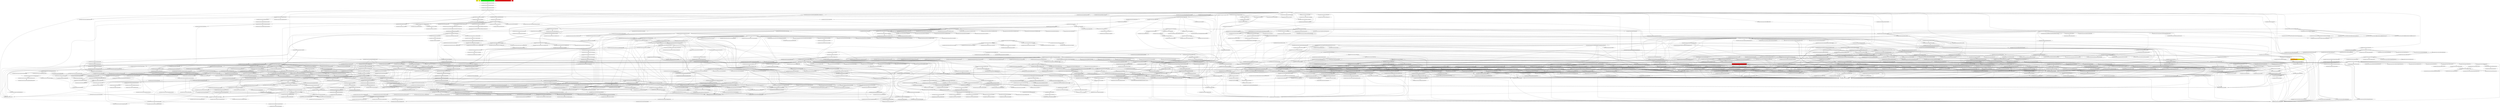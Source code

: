 digraph enhanced {
	"ochiai" [style=striped shape=box fillcolor="yellow"];
	"d4" [style=striped shape=box fillcolor="yellow"];
	"com.google.javascript.jscomp.InlineFunctionsTest#388" [style=striped shape=box fillcolor="green"];
	"com.google.javascript.jscomp.FunctionToBlockMutator#143" [style=striped shape=box fillcolor="red"];
	"com.google.javascript.rhino.Node$NodeMismatch#2258" [style=striped shape=box fillcolor="orange:yellow"];
	"com.google.javascript.jscomp.RenameLabels$ProcessLabels#210" [style=striped shape=box fillcolor="red"];
	"real" [style=striped shape=box fillcolor="red"];
	"com.google.common.collect.AbstractMapBasedMultiset$EntrySet#98" -> "com.google.common.collect.AbstractMapBasedMultiset$EntrySet#98";
	"com.google.common.collect.AbstractMapBasedMultiset#91" -> "com.google.common.collect.AbstractMapBasedMultiset$EntrySet#98";
	"com.google.common.collect.RegularImmutableMap$NonTerminalEntry#116" -> "com.google.common.collect.ImmutableEntry#34";
	"com.google.common.collect.RegularImmutableMap$TerminalEntry#134" -> "com.google.common.collect.ImmutableEntry#34";
	"com.google.common.collect.Maps#533" -> "com.google.common.collect.ImmutableEntry#34";
	"com.google.common.collect.RegularImmutableMap#98" -> "com.google.common.collect.RegularImmutableMap$NonTerminalEntry#116";
	"com.google.javascript.jscomp.JSSourceFile#78" -> "com.google.javascript.jscomp.SourceFile#94" [style=bold];
	"com.google.javascript.jscomp.Compiler#1462" -> "com.google.javascript.jscomp.CodePrinter$Builder#550";
	"com.google.javascript.jscomp.mozilla.rhino.Parser#772" -> "com.google.javascript.jscomp.mozilla.rhino.Parser$PerFunctionVariables#3497" [style=bold];
	"com.google.javascript.jscomp.mozilla.rhino.ObjToIntMap#362" -> "com.google.javascript.jscomp.mozilla.rhino.ObjToIntMap#326" [style=bold];
	"com.google.javascript.jscomp.mozilla.rhino.Parser#1785" -> "com.google.javascript.jscomp.mozilla.rhino.ast.LabeledStatement#99" [style=bold];
	"com.google.javascript.jscomp.Compiler#1462" -> "com.google.javascript.jscomp.CodePrinter$Builder#558" [style=bold];
	"com.google.javascript.jscomp.SimpleDefinitionFinder$UseSiteGatheringCallback#273" -> "com.google.javascript.jscomp.NodeTraversal$AbstractPostOrderCallback#125";
	"com.google.javascript.jscomp.MarkNoSideEffectCalls$SetNoSideEffectCallProperty#171" -> "com.google.javascript.jscomp.NodeTraversal$AbstractPostOrderCallback#125";
	"com.google.javascript.jscomp.SimpleDefinitionFinder$DefinitionGatheringCallback#154" -> "com.google.javascript.jscomp.NodeTraversal$AbstractPostOrderCallback#125";
	"com.google.javascript.jscomp.Normalize$VerifyConstants#214" -> "com.google.javascript.jscomp.NodeTraversal$AbstractPostOrderCallback#125";
	"com.google.javascript.jscomp.InlineFunctions$CallVisitor#374" -> "com.google.javascript.jscomp.NodeTraversal$AbstractPostOrderCallback#125";
	"com.google.javascript.jscomp.MarkNoSideEffectCalls$GatherNoSideEffectFunctions#115" -> "com.google.javascript.jscomp.NodeTraversal$AbstractPostOrderCallback#125";
	"com.google.javascript.jscomp.Normalize$PropagateConstantAnnotationsOverVars#161" -> "com.google.javascript.jscomp.NodeTraversal$AbstractPostOrderCallback#125";
	"com.google.javascript.rhino.jstype.JSTypeRegistry#238" -> "com.google.javascript.rhino.jstype.BooleanType#53" [style=bold];
	"com.google.javascript.rhino.Node#822" -> "com.google.javascript.rhino.Node$PropListItem#353";
	"com.google.javascript.rhino.Node#918" -> "com.google.javascript.rhino.Node#931" [style=bold];
	"com.google.javascript.rhino.Node$PropListItem#353" -> "com.google.javascript.rhino.Node$PropListItem#357";
	"com.google.javascript.rhino.Node$PropListItem#349" -> "com.google.javascript.rhino.Node$PropListItem#357";
	"com.google.javascript.rhino.Node#774" -> "com.google.javascript.rhino.Node$PropListItem#357";
	"com.google.javascript.jscomp.Normalize$NormalizeStatements#499" -> "com.google.javascript.jscomp.Normalize$NormalizeStatements#499";
	"com.google.javascript.jscomp.Normalize$NormalizeStatements#436" -> "com.google.javascript.jscomp.Normalize$NormalizeStatements#499";
	"com.google.javascript.rhino.jstype.JSTypeRegistry#238" -> "com.google.javascript.rhino.jstype.AllType#53" [style=bold];
	"com.google.common.collect.AbstractMapBasedMultiset$EntrySet#100" -> "com.google.common.collect.AbstractMapBasedMultiset#51" [style=bold];
	"com.google.javascript.jscomp.parsing.IRFactory$TransformDispatcher#361" -> "com.google.javascript.jscomp.mozilla.rhino.Node$NodeIterator#393";
	"com.google.javascript.jscomp.parsing.IRFactory$TransformDispatcher#364" -> "com.google.javascript.jscomp.mozilla.rhino.Node$NodeIterator#393";
	"com.google.javascript.jscomp.parsing.IRFactory#358" -> "com.google.javascript.jscomp.parsing.TypeSafeDispatcher#119" [style=bold];
	"com.google.javascript.rhino.jstype.JSType#890" -> "com.google.javascript.rhino.jstype.FunctionType#646";
	"com.google.javascript.rhino.jstype.PrototypeObjectType#404" -> "com.google.javascript.rhino.jstype.FunctionType#882";
	"com.google.javascript.jscomp.Compiler#1462" -> "com.google.javascript.jscomp.CodePrinter$Builder#568" [style=bold];
	"com.google.common.collect.RegularImmutableMap#48" -> "com.google.common.collect.RegularImmutableMap$NonTerminalEntry#121";
	"com.google.common.collect.RegularImmutableMap#143" -> "com.google.common.collect.RegularImmutableMap$NonTerminalEntry#121";
	"com.google.javascript.jscomp.NodeTraversal#439" -> "com.google.javascript.jscomp.NodeTraversal#471";
	"com.google.javascript.rhino.testing.BaseJSTypeTestCase#229" -> "com.google.javascript.rhino.jstype.JSTypeRegistry#921";
	"com.google.javascript.jscomp.mozilla.rhino.Node#430" -> "com.google.javascript.jscomp.mozilla.rhino.Node$NodeIterator#388" [style=bold];
	"com.google.javascript.jscomp.mozilla.rhino.Parser#2179" -> "com.google.javascript.jscomp.mozilla.rhino.Parser#2192" [style=bold];
	"com.google.javascript.rhino.Node#833" -> "com.google.javascript.rhino.Node$PropListItem#349";
	"com.google.javascript.jscomp.mozilla.rhino.Node$NodeIterator#382" -> "com.google.javascript.jscomp.mozilla.rhino.Node$NodeIterator#382";
	"com.google.javascript.jscomp.parsing.IRFactory$TransformDispatcher#361" -> "com.google.javascript.jscomp.mozilla.rhino.Node$NodeIterator#382";
	"com.google.javascript.jscomp.parsing.IRFactory$TransformDispatcher#364" -> "com.google.javascript.jscomp.mozilla.rhino.Node$NodeIterator#382";
	"com.google.javascript.jscomp.Normalize#630" -> "com.google.javascript.jscomp.Normalize$DuplicateDeclarationHandler#640";
	"com.google.javascript.jscomp.Normalize$DuplicateDeclarationHandler#640" -> "com.google.javascript.jscomp.Normalize$DuplicateDeclarationHandler#640";
	"com.google.javascript.jscomp.parsing.Config#90" -> "com.google.common.collect.ImmutableMap#312" [style=bold];
	"com.google.javascript.jscomp.AstValidator#153" -> "com.google.javascript.jscomp.AstValidator#357";
	"com.google.javascript.rhino.jstype.UnionTypeBuilder#98" -> "com.google.javascript.rhino.jstype.StringType#49";
	"com.google.javascript.rhino.Node#1047" -> "com.google.javascript.rhino.Node#1052" [style=bold];
	"com.google.javascript.jscomp.AstValidator#334" -> "com.google.javascript.jscomp.AstValidator#350";
	"com.google.javascript.rhino.jstype.FunctionType#299" -> "com.google.javascript.rhino.jstype.FunctionType#615" [style=bold];
	"com.google.javascript.rhino.jstype.JSTypeRegistry#899" -> "com.google.javascript.rhino.jstype.AllType#68";
	"com.google.javascript.jscomp.CodePrinter$CompactCodePrinter#379" -> "com.google.javascript.jscomp.CodePrinter$CompactCodePrinter#407" [style=bold];
	"com.google.javascript.jscomp.Compiler#1462" -> "com.google.javascript.jscomp.CodePrinter$Builder#576";
	"com.google.javascript.jscomp.InlineFunctions#107" -> "com.google.javascript.jscomp.InlineFunctions$FindCandidateFunctions#147";
	"com.google.javascript.jscomp.InlineFunctions$FindCandidateFunctions#147" -> "com.google.javascript.jscomp.InlineFunctions$FindCandidateFunctions#147";
	"com.google.javascript.jscomp.InlineFunctions#329" -> "com.google.javascript.jscomp.DefaultCodingConvention#71";
	"com.google.javascript.rhino.jstype.JSTypeRegistry#238" -> "com.google.javascript.rhino.jstype.JSTypeRegistry#937";
	"com.google.javascript.rhino.jstype.JSTypeRegistry#921" -> "com.google.javascript.rhino.jstype.JSTypeRegistry#937";
	"com.google.javascript.jscomp.NodeTraversal#439" -> "com.google.javascript.jscomp.InlineFunctions$FindCandidateFunctions#155";
	"com.google.javascript.jscomp.Normalize#630" -> "com.google.javascript.jscomp.NodeTraversal#204";
	"com.google.javascript.jscomp.NodeTraversal#196" -> "com.google.javascript.jscomp.NodeTraversal#204";
	"com.google.javascript.jscomp.GoogleCodingConvention#131" -> "com.google.javascript.jscomp.DefaultCodingConvention#66";
	"com.google.javascript.jscomp.mozilla.rhino.ast.FunctionNode#237" -> "com.google.javascript.jscomp.mozilla.rhino.Node#513";
	"com.google.javascript.jscomp.mozilla.rhino.Node#227" -> "com.google.javascript.jscomp.mozilla.rhino.Node#513";
	"com.google.javascript.rhino.jstype.JSTypeRegistry#238" -> "com.google.javascript.rhino.jstype.StringType#53" [style=bold];
	"com.google.javascript.jscomp.JSSourceFile#72" -> "com.google.javascript.jscomp.SourceFile#79";
	"com.google.javascript.jscomp.SourceFile$Preloaded#301" -> "com.google.javascript.jscomp.SourceFile#79";
	"com.google.javascript.jscomp.mozilla.rhino.ScriptRuntime#3639" -> "com.google.javascript.jscomp.mozilla.rhino.ScriptRuntime#3691";
	"com.google.common.collect.RegularImmutableMap#48" -> "com.google.common.collect.ImmutableEntry#44";
	"com.google.common.collect.RegularImmutableMap#143" -> "com.google.common.collect.ImmutableEntry#44";
	"com.google.common.collect.ImmutableMap$Builder#189" -> "com.google.common.collect.ImmutableEntry#44";
	"com.google.javascript.jscomp.SuppressDocWarningsGuard#38" -> "com.google.common.collect.ImmutableEntry#44";
	"com.google.javascript.jscomp.CodeConsumer#182" -> "com.google.javascript.jscomp.CodePrinter$CompactCodePrinter#416";
	"com.google.javascript.jscomp.Compiler#1462" -> "com.google.javascript.jscomp.CodePrinter$Builder#584";
	"com.google.common.collect.RegularImmutableMap#48" -> "com.google.common.collect.ImmutableEntry#40";
	"com.google.common.collect.RegularImmutableMap#143" -> "com.google.common.collect.ImmutableEntry#40";
	"com.google.common.collect.ImmutableMap$Builder#189" -> "com.google.common.collect.ImmutableEntry#40";
	"com.google.javascript.jscomp.SuppressDocWarningsGuard#38" -> "com.google.common.collect.ImmutableEntry#40";
	"com.google.javascript.rhino.jstype.UnionTypeBuilder#98" -> "com.google.javascript.rhino.jstype.BooleanType#49";
	"com.google.javascript.jscomp.NodeTraversal#439" -> "com.google.javascript.jscomp.InlineFunctions$FindCandidateFunctions#159";
	"com.google.javascript.jscomp.InlineFunctions#107" -> "com.google.javascript.jscomp.AbstractCompiler#172";
	"com.google.javascript.jscomp.Normalize#120" -> "com.google.javascript.jscomp.AbstractCompiler#172";
	"com.google.javascript.jscomp.Normalize$NormalizeStatements#319" -> "com.google.javascript.jscomp.AbstractCompiler#172";
	"com.google.javascript.jscomp.FunctionInjector#218" -> "com.google.javascript.jscomp.AbstractCompiler#172";
	"com.google.javascript.jscomp.NodeUtil#1488" -> "com.google.javascript.rhino.Node#1280";
	"com.google.javascript.jscomp.NodeUtil#1896" -> "com.google.javascript.rhino.Node#1280";
	"com.google.javascript.jscomp.InlineFunctions#419" -> "com.google.javascript.rhino.Node#1280";
	"com.google.javascript.rhino.Node$AncestorIterable$1#1318" -> "com.google.javascript.rhino.Node#1280";
	"com.google.javascript.jscomp.InlineFunctions$NamedFunction#1025" -> "com.google.javascript.rhino.Node#1280";
	"com.google.javascript.jscomp.NodeUtil#1734" -> "com.google.javascript.rhino.Node#1280";
	"com.google.javascript.jscomp.NodeUtil$MatchShallowStatement#2604" -> "com.google.javascript.rhino.Node#1280";
	"com.google.javascript.jscomp.Normalize$NormalizeStatements#578" -> "com.google.javascript.rhino.Node#1280";
	"com.google.javascript.jscomp.NodeUtil#2804" -> "com.google.javascript.rhino.Node#1280";
	"com.google.javascript.jscomp.DefinitionsRemover#41" -> "com.google.javascript.rhino.Node#1280";
	"com.google.javascript.jscomp.NodeTraversal#261" -> "com.google.javascript.rhino.Node#1280";
	"com.google.javascript.jscomp.Normalize$VerifyConstants#221" -> "com.google.javascript.rhino.Node#1280";
	"com.google.javascript.jscomp.FunctionInjector#331" -> "com.google.javascript.rhino.Node#1280";
	"com.google.javascript.jscomp.FunctionInjector#379" -> "com.google.javascript.rhino.Node#1280";
	"com.google.javascript.jscomp.NodeUtil#1690" -> "com.google.javascript.rhino.Node#1280";
	"com.google.javascript.rhino.Node#1301" -> "com.google.javascript.rhino.Node#1280";
	"com.google.javascript.jscomp.CodeGenerator#83" -> "com.google.javascript.rhino.Node#1280";
	"com.google.javascript.jscomp.InlineFunctions#107" -> "com.google.common.collect.Sets#208";
	"com.google.javascript.jscomp.CodeGenerator#83" -> "com.google.javascript.jscomp.CodePrinter$MappedCodePrinter#91" [style=bold];
	"com.google.javascript.jscomp.Normalize$NormalizeStatements#436" -> "com.google.javascript.jscomp.Normalize$NormalizeStatements#465";
	"com.google.javascript.rhino.jstype.FunctionPrototypeType#55" -> "com.google.javascript.rhino.jstype.PrototypeObjectType#110";
	"com.google.javascript.rhino.jstype.InstanceObjectType#60" -> "com.google.javascript.rhino.jstype.PrototypeObjectType#110";
	"com.google.javascript.rhino.jstype.FunctionType#125" -> "com.google.javascript.rhino.jstype.PrototypeObjectType#110";
	"com.google.javascript.jscomp.mozilla.rhino.Context#418" -> "com.google.javascript.jscomp.mozilla.rhino.ContextFactory#501" [style=bold];
	"com.google.javascript.rhino.jstype.FunctionType#299" -> "com.google.javascript.rhino.jstype.FunctionType#852" [style=bold];
	"com.google.javascript.jscomp.InlineFunctions#107" -> "com.google.javascript.jscomp.InlineFunctions$CallVisitor#374";
	"com.google.javascript.jscomp.InlineFunctions$FindCandidatesReferences#462" -> "com.google.javascript.jscomp.InlineFunctions$CallVisitor#374";
	"com.google.javascript.jscomp.parsing.IRFactory#122" -> "com.google.javascript.jscomp.parsing.IRFactory$TransformDispatcher#361";
	"com.google.javascript.jscomp.parsing.TypeSafeDispatcher#119" -> "com.google.javascript.jscomp.parsing.IRFactory$TransformDispatcher#361";
	"com.google.javascript.jscomp.parsing.IRFactory$TransformDispatcher#361" -> "com.google.javascript.jscomp.parsing.IRFactory$TransformDispatcher#361";
	"com.google.javascript.rhino.Node#1380" -> "com.google.javascript.rhino.Node#1047";
	"com.google.javascript.jscomp.parsing.IRFactory$TransformDispatcher#361" -> "com.google.javascript.jscomp.mozilla.rhino.ast.LabeledStatement#108";
	"com.google.javascript.jscomp.mozilla.rhino.Parser#988" -> "com.google.javascript.jscomp.mozilla.rhino.ast.LabeledStatement#108";
	"com.google.javascript.jscomp.parsing.IRFactory$TransformDispatcher#361" -> "com.google.javascript.jscomp.parsing.IRFactory$TransformDispatcher#364";
	"com.google.javascript.rhino.jstype.UnionType#82" -> "com.google.common.collect.RegularImmutableList#168" [style=bold];
	"com.google.common.collect.RegularImmutableMap#48" -> "com.google.common.collect.RegularImmutableMap$TerminalEntry#138";
	"com.google.common.collect.RegularImmutableMap#143" -> "com.google.common.collect.RegularImmutableMap$TerminalEntry#138";
	"com.google.javascript.jscomp.AstValidator#91" -> "com.google.javascript.jscomp.AstValidator#334";
	"com.google.javascript.jscomp.parsing.Config#90" -> "com.google.common.collect.ImmutableMap$Builder#207" [style=bold];
	"com.google.javascript.jscomp.mozilla.rhino.Parser#1815" -> "com.google.javascript.jscomp.mozilla.rhino.ast.LabeledStatement#130";
	"com.google.common.collect.RegularImmutableMap#98" -> "com.google.common.collect.RegularImmutableMap$TerminalEntry#134" [style=bold];
	"com.google.javascript.jscomp.mozilla.rhino.Parser#2323" -> "com.google.javascript.jscomp.mozilla.rhino.Parser#394";
	"com.google.javascript.jscomp.SimpleDefinitionFinder#106" -> "com.google.javascript.jscomp.NodeTraversal#421";
	"com.google.javascript.jscomp.MarkNoSideEffectCalls#59" -> "com.google.javascript.jscomp.NodeTraversal#421";
	"com.google.javascript.jscomp.InlineFunctions#107" -> "com.google.javascript.jscomp.NodeTraversal#421";
	"com.google.javascript.jscomp.LineNumberCheck#52" -> "com.google.javascript.jscomp.NodeTraversal#421";
	"com.google.javascript.jscomp.FunctionToBlockMutator#143" -> "com.google.javascript.jscomp.NodeTraversal#421";
	"com.google.javascript.jscomp.PrepareAst#57" -> "com.google.javascript.jscomp.NodeTraversal#421";
	"com.google.javascript.jscomp.parsing.ParserRunner#95" -> "com.google.javascript.jscomp.mozilla.rhino.Parser#152";
	"com.google.javascript.jscomp.Compiler#1462" -> "com.google.javascript.jscomp.CodePrinter$Builder#510";
	"com.google.javascript.jscomp.InlineFunctions$FindCandidateFunctions#159" -> "com.google.javascript.jscomp.InlineFunctions$FindCandidateFunctions#168" [style=bold];
	"com.google.javascript.jscomp.MarkNoSideEffectCalls#59" -> "com.google.javascript.jscomp.MarkNoSideEffectCalls$SetNoSideEffectCallProperty#171" [style=bold];
	"com.google.javascript.rhino.Node#931" -> "com.google.javascript.rhino.Node#739";
	"com.google.javascript.rhino.Node#790" -> "com.google.javascript.rhino.Node#739";
	"com.google.javascript.rhino.Node#806" -> "com.google.javascript.rhino.Node#739";
	"com.google.javascript.jscomp.mozilla.rhino.Node#234" -> "com.google.javascript.jscomp.mozilla.rhino.Node#534" [style=bold];
	"com.google.javascript.rhino.jstype.JSTypeRegistry#578" -> "com.google.javascript.rhino.jstype.BooleanType#103";
	"com.google.javascript.rhino.jstype.FunctionType#299" -> "com.google.javascript.rhino.jstype.FunctionType#844" [style=bold];
	"com.google.javascript.jscomp.NodeTraversal#439" -> "com.google.javascript.jscomp.MarkNoSideEffectCalls$SetNoSideEffectCallProperty#177";
	"com.google.javascript.jscomp.mozilla.rhino.ast.ExpressionStatement#106" -> "com.google.javascript.jscomp.mozilla.rhino.ast.AstNode#182";
	"com.google.javascript.jscomp.mozilla.rhino.Parser#322" -> "com.google.javascript.jscomp.mozilla.rhino.TokenStream#299" [style=bold];
	"com.google.javascript.jscomp.NodeTraversal#439" -> "com.google.javascript.jscomp.InlineFunctions$CallVisitor#381";
	"com.google.javascript.jscomp.InlineFunctions$FindCandidatesReferences#469" -> "com.google.javascript.jscomp.InlineFunctions$CallVisitor#381";
	"com.google.javascript.jscomp.mozilla.rhino.ast.FunctionNode#136" -> "com.google.javascript.jscomp.mozilla.rhino.ast.ScriptNode#85";
	"com.google.javascript.jscomp.mozilla.rhino.ast.AstRoot#70" -> "com.google.javascript.jscomp.mozilla.rhino.ast.ScriptNode#85";
	"com.google.common.collect.HashMultiset#35" -> "com.google.common.collect.AbstractMapBasedMultiset#91";
	"com.google.javascript.jscomp.Tracer#234" -> "com.google.javascript.jscomp.Tracer#958";
	"com.google.javascript.jscomp.Tracer#407" -> "com.google.javascript.jscomp.Tracer#958";
	"com.google.javascript.rhino.Node#1067" -> "com.google.javascript.rhino.Node#1067";
	"com.google.javascript.rhino.Node#1061" -> "com.google.javascript.rhino.Node#1067";
	"com.google.javascript.jscomp.CodeGenerator#83" -> "com.google.javascript.jscomp.CodePrinter$CompactCodePrinter#479";
	"com.google.javascript.rhino.jstype.BooleanType#103" -> "com.google.javascript.rhino.jstype.BooleanType#108" [style=bold];
	"com.google.javascript.jscomp.NodeUtil#2650" -> "com.google.javascript.jscomp.NodeUtil$MatchNodeType#2568";
	"com.google.javascript.jscomp.NodeUtil#2673" -> "com.google.javascript.jscomp.NodeUtil$MatchNodeType#2568";
	"com.google.javascript.rhino.Node#1052" -> "com.google.javascript.rhino.Node#1061" [style=bold];
	"com.google.javascript.jscomp.MakeDeclaredNamesUnique$InlineRenamer#536" -> "com.google.javascript.jscomp.MakeDeclaredNamesUnique$InlineRenamer#496";
	"com.google.javascript.jscomp.FunctionToBlockMutator#143" -> "com.google.javascript.jscomp.MakeDeclaredNamesUnique$InlineRenamer#496";
	"com.google.common.collect.RegularImmutableMap$EntrySet#201" -> "com.google.common.collect.RegularImmutableMap#36";
	"com.google.common.collect.RegularImmutableMap#35" -> "com.google.common.collect.RegularImmutableMap#35";
	"com.google.common.collect.ImmutableMap$Builder#189" -> "com.google.common.collect.RegularImmutableMap#35";
	"com.google.javascript.jscomp.SuppressDocWarningsGuard#38" -> "com.google.common.collect.RegularImmutableMap#35";
	"com.google.javascript.jscomp.Normalize$VerifyConstants#221" -> "com.google.javascript.jscomp.NodeTraversal#430";
	"com.google.javascript.jscomp.SyntacticScopeCreator#240" -> "com.google.javascript.jscomp.Scope#419";
	"com.google.javascript.jscomp.mozilla.rhino.Parser#1815" -> "com.google.javascript.jscomp.mozilla.rhino.ast.LabeledStatement#66";
	"com.google.javascript.jscomp.Compiler#1462" -> "com.google.javascript.jscomp.CodePrinter$Builder#519";
	"com.google.javascript.jscomp.mozilla.rhino.Parser#2166" -> "com.google.javascript.jscomp.mozilla.rhino.Parser#379";
	"com.google.javascript.jscomp.mozilla.rhino.Parser#621" -> "com.google.javascript.jscomp.mozilla.rhino.Parser#379";
	"com.google.javascript.jscomp.mozilla.rhino.Parser#412" -> "com.google.javascript.jscomp.mozilla.rhino.Parser#379";
	"com.google.javascript.jscomp.mozilla.rhino.Parser#2153" -> "com.google.javascript.jscomp.mozilla.rhino.Parser#379";
	"com.google.javascript.jscomp.mozilla.rhino.Parser#772" -> "com.google.javascript.jscomp.mozilla.rhino.Parser#379";
	"com.google.javascript.jscomp.mozilla.rhino.Parser#2140" -> "com.google.javascript.jscomp.mozilla.rhino.Parser#379";
	"com.google.javascript.jscomp.mozilla.rhino.Parser#2062" -> "com.google.javascript.jscomp.mozilla.rhino.Parser#379";
	"com.google.javascript.jscomp.mozilla.rhino.Parser#692" -> "com.google.javascript.jscomp.mozilla.rhino.Parser#379";
	"com.google.javascript.jscomp.mozilla.rhino.Parser#2192" -> "com.google.javascript.jscomp.mozilla.rhino.Parser#379";
	"com.google.javascript.jscomp.mozilla.rhino.Parser#2436" -> "com.google.javascript.jscomp.mozilla.rhino.Parser#379";
	"com.google.javascript.jscomp.mozilla.rhino.Parser#2116" -> "com.google.javascript.jscomp.mozilla.rhino.Parser#379";
	"com.google.javascript.jscomp.mozilla.rhino.Parser#2179" -> "com.google.javascript.jscomp.mozilla.rhino.Parser#379";
	"com.google.javascript.jscomp.NodeTraversal#439" -> "com.google.javascript.jscomp.NodeTraversal#439";
	"com.google.javascript.jscomp.NodeTraversal#246" -> "com.google.javascript.jscomp.NodeTraversal#439";
	"com.google.javascript.jscomp.NodeTraversal#471" -> "com.google.javascript.jscomp.NodeTraversal#439";
	"com.google.javascript.jscomp.NodeTraversal#261" -> "com.google.javascript.jscomp.NodeTraversal#439";
	"com.google.javascript.jscomp.mozilla.rhino.ast.Name#84" -> "com.google.javascript.jscomp.mozilla.rhino.ast.AstNode#171";
	"com.google.javascript.jscomp.mozilla.rhino.ast.Block#63" -> "com.google.javascript.jscomp.mozilla.rhino.ast.AstNode#171";
	"com.google.javascript.jscomp.mozilla.rhino.ast.FunctionCall#68" -> "com.google.javascript.jscomp.mozilla.rhino.ast.AstNode#171";
	"com.google.javascript.jscomp.mozilla.rhino.ast.LabeledStatement#66" -> "com.google.javascript.jscomp.mozilla.rhino.ast.AstNode#171";
	"com.google.javascript.jscomp.mozilla.rhino.ast.NumberLiteral#70" -> "com.google.javascript.jscomp.mozilla.rhino.ast.AstNode#171";
	"com.google.javascript.jscomp.CompilerTestCase#928" -> "com.google.javascript.jscomp.JSSourceFile#55";
	"com.google.javascript.jscomp.CompilerTestCase#407" -> "com.google.javascript.jscomp.JSSourceFile#55";
	"com.google.javascript.rhino.jstype.FunctionType#801" -> "com.google.javascript.rhino.jstype.FunctionType#817" [style=bold];
	"com.google.javascript.jscomp.Compiler#177" -> "com.google.javascript.jscomp.Compiler#184";
	"com.google.common.collect.HashMultiset#70" -> "com.google.common.collect.AbstractMapBasedMultiset#65";
	"com.google.javascript.jscomp.RhinoErrorReporter#73" -> "com.google.common.collect.ImmutableMap#117" [style=bold];
	"com.google.javascript.jscomp.mozilla.rhino.ObjToIntMap#362" -> "com.google.javascript.jscomp.mozilla.rhino.ObjToIntMap#304" [style=bold];
	"com.google.javascript.jscomp.NodeUtil$MatchNodeType#2568" -> "com.google.javascript.jscomp.NodeUtil$MatchNodeType#2576" [style=bold];
	"com.google.javascript.rhino.jstype.NoObjectType#67" -> "com.google.javascript.rhino.jstype.JSTypeRegistry#972";
	"com.google.javascript.rhino.jstype.ErrorFunctionType#51" -> "com.google.javascript.rhino.jstype.JSTypeRegistry#972";
	"com.google.javascript.rhino.jstype.JSTypeRegistry#238" -> "com.google.javascript.rhino.jstype.JSTypeRegistry#972";
	"com.google.javascript.jscomp.Normalize$NormalizeStatements#312" -> "com.google.javascript.jscomp.Normalize$NormalizeStatements#436" [style=bold];
	"com.google.javascript.jscomp.mozilla.rhino.Parser#1815" -> "com.google.javascript.jscomp.mozilla.rhino.ast.LabeledStatement#77";
	"com.google.javascript.jscomp.parsing.IRFactory$TransformDispatcher#361" -> "com.google.javascript.jscomp.mozilla.rhino.ast.LabeledStatement#77";
	"com.google.javascript.jscomp.NodeUtil#2188" -> "com.google.javascript.jscomp.NodeUtil$MatchNodeType#2571";
	"com.google.javascript.jscomp.NodeUtil#2617" -> "com.google.javascript.jscomp.NodeUtil$MatchNodeType#2571";
	"com.google.javascript.jscomp.Compiler#1462" -> "com.google.javascript.jscomp.CodePrinter$Builder#539";
	"com.google.javascript.jscomp.SimpleDefinitionFinder$DefinitionGatheringCallback#163" -> "com.google.javascript.jscomp.NodeTraversal#407";
	"com.google.javascript.jscomp.InlineFunctions$FindCandidateFunctions#168" -> "com.google.javascript.jscomp.NodeTraversal#407";
	"com.google.javascript.jscomp.InlineFunctions$FindCandidatesReferences#477" -> "com.google.javascript.jscomp.NodeTraversal#407";
	"com.google.javascript.jscomp.SimpleDefinitionFinder$UseSiteGatheringCallback#277" -> "com.google.javascript.jscomp.NodeTraversal#407";
	"com.google.javascript.rhino.Node#510" -> "com.google.javascript.rhino.Node$NumberNode#242" [style=bold];
	"com.google.javascript.jscomp.parsing.IRFactory#1253" -> "com.google.javascript.rhino.Node#754";
	"com.google.javascript.jscomp.parsing.IRFactory#1233" -> "com.google.javascript.rhino.Node#754";
	"com.google.javascript.jscomp.parsing.IRFactory#1257" -> "com.google.javascript.rhino.Node#754";
	"com.google.javascript.jscomp.parsing.IRFactory#1237" -> "com.google.javascript.rhino.Node#754";
	"com.google.javascript.jscomp.CodePrinter$CompactCodePrinter#407" -> "com.google.javascript.jscomp.CodePrinter$MappedCodePrinter#60";
	"com.google.javascript.jscomp.mozilla.rhino.Parser#897" -> "com.google.javascript.jscomp.mozilla.rhino.Node#557";
	"com.google.javascript.jscomp.mozilla.rhino.Parser#621" -> "com.google.javascript.jscomp.mozilla.rhino.Node#557";
	"com.google.javascript.jscomp.mozilla.rhino.Parser#2464" -> "com.google.javascript.jscomp.mozilla.rhino.Node#557";
	"com.google.javascript.jscomp.mozilla.rhino.ast.ExpressionStatement#122" -> "com.google.javascript.jscomp.mozilla.rhino.Node#557";
	"com.google.javascript.jscomp.mozilla.rhino.Parser#3276" -> "com.google.javascript.jscomp.mozilla.rhino.Node#557";
	"com.google.javascript.jscomp.mozilla.rhino.Parser#2519" -> "com.google.javascript.jscomp.mozilla.rhino.Node#557";
	"com.google.javascript.jscomp.mozilla.rhino.Parser#1736" -> "com.google.javascript.jscomp.mozilla.rhino.Node#557";
	"com.google.javascript.jscomp.mozilla.rhino.Parser#2913" -> "com.google.javascript.jscomp.mozilla.rhino.Node#557";
	"com.google.javascript.jscomp.mozilla.rhino.Parser#1815" -> "com.google.javascript.jscomp.mozilla.rhino.Node#557";
	"com.google.javascript.jscomp.mozilla.rhino.Parser#988" -> "com.google.javascript.jscomp.mozilla.rhino.Node#557";
	"com.google.javascript.jscomp.NodeTraversal#407" -> "com.google.javascript.jscomp.NodeTraversal#400";
	"com.google.javascript.jscomp.AstValidator#322" -> "com.google.javascript.jscomp.AstValidator#309";
	"com.google.javascript.jscomp.AstValidator#303" -> "com.google.javascript.jscomp.AstValidator#309";
	"com.google.javascript.jscomp.AstValidator#296" -> "com.google.javascript.jscomp.AstValidator#303" [style=bold];
	"com.google.javascript.jscomp.parsing.IRFactory#1257" -> "com.google.javascript.rhino.Node#510";
	"com.google.common.collect.HashMultiset#35" -> "com.google.common.collect.AbstractMapBasedMultiset#234";
	"com.google.javascript.jscomp.parsing.IRFactory#161" -> "com.google.javascript.jscomp.mozilla.rhino.ast.ScriptNode#93";
	"com.google.javascript.jscomp.AstValidator#334" -> "com.google.javascript.jscomp.AstValidator#322";
	"com.google.javascript.jscomp.AstValidator#153" -> "com.google.javascript.jscomp.AstValidator#322";
	"com.google.javascript.rhino.jstype.ErrorFunctionType#51" -> "com.google.javascript.rhino.jstype.FunctionType#801";
	"com.google.javascript.rhino.jstype.JSTypeRegistry#238" -> "com.google.javascript.rhino.jstype.FunctionType#801";
	"com.google.javascript.rhino.jstype.FunctionType#299" -> "com.google.javascript.rhino.jstype.FunctionType#801";
	"com.google.javascript.rhino.jstype.JSTypeRegistry#238" -> "com.google.javascript.rhino.jstype.JSTypeRegistry#982" [style=bold];
	"com.google.javascript.jscomp.CompilerTestCase#1028" -> "com.google.javascript.jscomp.Compiler#177";
	"com.google.javascript.rhino.jstype.JSTypeRegistry#238" -> "com.google.javascript.rhino.jstype.ErrorFunctionType#51" [style=bold];
	"com.google.javascript.jscomp.Scope#419" -> "com.google.javascript.jscomp.Scope#434";
	"com.google.common.collect.AbstractSetMultimap#117" -> "com.google.common.collect.AbstractMultimap#194";
	"com.google.javascript.rhino.jstype.NoObjectType#67" -> "com.google.javascript.rhino.jstype.FunctionType#810";
	"com.google.javascript.rhino.jstype.JSTypeRegistry#238" -> "com.google.javascript.rhino.jstype.FunctionType#810";
	"com.google.javascript.jscomp.JSSourceFile#55" -> "com.google.javascript.jscomp.JSSourceFile#72" [style=bold];
	"com.google.javascript.jscomp.JsAst#77" -> "com.google.javascript.jscomp.JSSourceFile#78";
	"com.google.javascript.jscomp.AstValidator#309" -> "com.google.javascript.jscomp.AstValidator#316";
	"com.google.javascript.jscomp.mozilla.rhino.Parser#1098" -> "com.google.javascript.jscomp.mozilla.rhino.ast.AstNode#191";
	"com.google.javascript.jscomp.mozilla.rhino.ast.FunctionNode#237" -> "com.google.javascript.jscomp.mozilla.rhino.ast.AstNode#191";
	"com.google.javascript.jscomp.mozilla.rhino.Parser#3375" -> "com.google.javascript.jscomp.mozilla.rhino.ast.AstNode#191";
	"com.google.javascript.jscomp.mozilla.rhino.Parser#2519" -> "com.google.javascript.jscomp.mozilla.rhino.ast.AstNode#191";
	"com.google.javascript.jscomp.mozilla.rhino.Parser#2062" -> "com.google.javascript.jscomp.mozilla.rhino.ast.AstNode#191";
	"com.google.javascript.jscomp.mozilla.rhino.Parser#276" -> "com.google.javascript.jscomp.mozilla.rhino.ast.AstNode#191";
	"com.google.javascript.jscomp.mozilla.rhino.ast.AstNode#287" -> "com.google.javascript.jscomp.mozilla.rhino.ast.AstNode#191";
	"com.google.javascript.jscomp.mozilla.rhino.Parser#692" -> "com.google.javascript.jscomp.mozilla.rhino.ast.AstNode#191";
	"com.google.javascript.jscomp.mozilla.rhino.ast.AstNode#263" -> "com.google.javascript.jscomp.mozilla.rhino.ast.AstNode#191";
	"com.google.javascript.jscomp.mozilla.rhino.ast.ExpressionStatement#91" -> "com.google.javascript.jscomp.mozilla.rhino.ast.AstNode#191";
	"com.google.javascript.jscomp.mozilla.rhino.ast.AstNode#207" -> "com.google.javascript.jscomp.mozilla.rhino.ast.AstNode#191";
	"com.google.javascript.jscomp.AstValidator#357" -> "com.google.javascript.jscomp.AstValidator#774";
	"com.google.common.collect.ImmutableMap#117" -> "com.google.common.collect.ImmutableMap#139";
	"com.google.common.collect.ImmutableMap$Builder#178" -> "com.google.common.collect.ImmutableMap#139";
	"com.google.common.collect.ImmutableMap#240" -> "com.google.common.collect.ImmutableMap#139";
	"com.google.javascript.jscomp.CompilerOptions#954" -> "com.google.javascript.jscomp.DiagnosticGroupWarningsGuard#31";
	"com.google.javascript.jscomp.SuppressDocWarningsGuard#38" -> "com.google.javascript.jscomp.DiagnosticGroupWarningsGuard#31";
	"com.google.common.collect.AbstractMultimap$WrappedCollection$WrappedIterator#489" -> "com.google.common.collect.AbstractMultimap#87";
	"com.google.javascript.rhino.jstype.UnionTypeBuilder#192" -> "com.google.javascript.rhino.jstype.UnionType#82" [style=bold];
	"com.google.javascript.jscomp.AstValidator#75" -> "com.google.javascript.jscomp.AstValidator#83";
	"com.google.javascript.jscomp.mozilla.rhino.Parser#2519" -> "com.google.javascript.jscomp.mozilla.rhino.ast.FunctionCall#89";
	"com.google.javascript.jscomp.mozilla.rhino.TokenStream#320" -> "com.google.javascript.jscomp.mozilla.rhino.ScriptRuntime#432";
	"com.google.common.collect.ImmutableSet#144" -> "com.google.common.collect.ImmutableSet#160";
	"com.google.javascript.jscomp.DiagnosticGroupWarningsGuard#48" -> "com.google.javascript.jscomp.DiagnosticGroup#109";
	"com.google.javascript.jscomp.CompilerTestCase#928" -> "com.google.common.base.Joiner#164";
	"com.google.javascript.jscomp.CompilerTestCase#713" -> "com.google.common.base.Joiner#164";
	"com.google.javascript.jscomp.Compiler#318" -> "com.google.javascript.jscomp.Compiler#394" [style=bold];
	"com.google.javascript.jscomp.parsing.Config#90" -> "com.google.common.collect.ImmutableMap#128" [style=bold];
	"com.google.javascript.jscomp.mozilla.rhino.ContextFactory#440" -> "com.google.javascript.jscomp.mozilla.rhino.Kit#316";
	"com.google.javascript.jscomp.mozilla.rhino.ContextFactory#451" -> "com.google.javascript.jscomp.mozilla.rhino.Kit#316";
	"com.google.javascript.jscomp.CodeGenerator#775" -> "com.google.javascript.jscomp.CodeGenerator#836";
	"com.google.javascript.rhino.Node#931" -> "com.google.javascript.rhino.Node$NumberNode#253";
	"com.google.javascript.jscomp.AstValidator#632" -> "com.google.javascript.rhino.Node$NumberNode#253";
	"com.google.javascript.jscomp.CodeGenerator#83" -> "com.google.javascript.rhino.Node$NumberNode#253";
	"com.google.javascript.jscomp.mozilla.rhino.ast.NumberLiteral#79" -> "com.google.javascript.jscomp.mozilla.rhino.Node#566" [style=bold];
	"com.google.javascript.jscomp.CompilerTestCase#713" -> "com.google.javascript.jscomp.Normalize$VerifyConstants#214";
	"com.google.javascript.jscomp.mozilla.rhino.Parser#434" -> "com.google.javascript.jscomp.mozilla.rhino.ast.Scope#116" [style=bold];
	"com.google.javascript.jscomp.InlineFunctions$Inline#627" -> "com.google.javascript.jscomp.Compiler#1804";
	"com.google.javascript.jscomp.FunctionInjector#379" -> "com.google.javascript.jscomp.FunctionToBlockMutator#63";
	"com.google.javascript.jscomp.parsing.IRFactory$TransformDispatcher#361" -> "com.google.javascript.jscomp.mozilla.rhino.ast.FunctionCall#79";
	"com.google.javascript.jscomp.AstValidator#67" -> "com.google.javascript.jscomp.AstValidator#75";
	"com.google.javascript.jscomp.mozilla.rhino.Parser#3421" -> "com.google.javascript.jscomp.mozilla.rhino.CompilerEnvirons#200";
	"com.google.javascript.jscomp.mozilla.rhino.Parser#772" -> "com.google.javascript.jscomp.mozilla.rhino.CompilerEnvirons#200";
	"com.google.javascript.jscomp.mozilla.rhino.Parser#948" -> "com.google.javascript.jscomp.mozilla.rhino.CompilerEnvirons#200";
	"com.google.javascript.jscomp.AstValidator#322" -> "com.google.javascript.jscomp.AstValidator#750";
	"com.google.javascript.jscomp.AstValidator#334" -> "com.google.javascript.jscomp.AstValidator#750";
	"com.google.javascript.jscomp.AstValidator#632" -> "com.google.javascript.jscomp.AstValidator#750";
	"com.google.javascript.jscomp.AstValidator#357" -> "com.google.javascript.jscomp.AstValidator#750";
	"com.google.javascript.jscomp.AstValidator#350" -> "com.google.javascript.jscomp.AstValidator#750";
	"com.google.javascript.jscomp.AstValidator#296" -> "com.google.javascript.jscomp.AstValidator#750";
	"com.google.javascript.jscomp.AstValidator#275" -> "com.google.javascript.jscomp.AstValidator#750";
	"com.google.javascript.jscomp.AstValidator#83" -> "com.google.javascript.jscomp.AstValidator#750";
	"com.google.javascript.jscomp.AstValidator#75" -> "com.google.javascript.jscomp.AstValidator#750";
	"com.google.javascript.jscomp.AstValidator#303" -> "com.google.javascript.jscomp.AstValidator#750";
	"com.google.javascript.jscomp.AstValidator#457" -> "com.google.javascript.jscomp.AstValidator#750";
	"com.google.javascript.jscomp.AstValidator#67" -> "com.google.javascript.jscomp.AstValidator#750";
	"com.google.javascript.jscomp.mozilla.rhino.CompilerEnvirons#69" -> "com.google.javascript.jscomp.mozilla.rhino.Context#2188" [style=bold];
	"com.google.javascript.jscomp.Normalize$NormalizeStatements#351" -> "com.google.javascript.jscomp.NodeUtil#2038";
	"com.google.javascript.jscomp.NodeUtil#2788" -> "com.google.javascript.jscomp.NodeUtil#2038";
	"com.google.javascript.jscomp.DefinitionsRemover#41" -> "com.google.javascript.jscomp.NodeUtil#2038";
	"com.google.javascript.jscomp.mozilla.rhino.Parser#988" -> "com.google.javascript.jscomp.mozilla.rhino.Parser#1736";
	"com.google.javascript.jscomp.Compiler#318" -> "com.google.javascript.jscomp.Compiler#380" [style=bold];
	"com.google.javascript.rhino.jstype.NoType#65" -> "com.google.javascript.rhino.jstype.NoObjectType#67";
	"com.google.javascript.rhino.jstype.JSTypeRegistry#238" -> "com.google.javascript.rhino.jstype.NoObjectType#67";
	"com.google.javascript.jscomp.Normalize#630" -> "com.google.javascript.jscomp.Normalize$ScopeTicklingCallback#755";
	"com.google.javascript.jscomp.Normalize$ScopeTicklingCallback#755" -> "com.google.javascript.jscomp.Normalize$ScopeTicklingCallback#755";
	"com.google.common.collect.ImmutableMap$Builder#212" -> "com.google.common.collect.RegularImmutableMap#48";
	"com.google.common.collect.ImmutableMap#117" -> "com.google.common.collect.RegularImmutableMap#48";
	"com.google.common.collect.ImmutableMap#240" -> "com.google.common.collect.RegularImmutableMap#48";
	"com.google.javascript.jscomp.mozilla.rhino.ast.Jump#61" -> "com.google.javascript.jscomp.mozilla.rhino.ast.AstNode#163";
	"com.google.javascript.jscomp.mozilla.rhino.ast.AstNode#171" -> "com.google.javascript.jscomp.mozilla.rhino.ast.AstNode#163";
	"com.google.javascript.jscomp.mozilla.rhino.ast.AstNode#182" -> "com.google.javascript.jscomp.mozilla.rhino.ast.AstNode#163";
	"com.google.javascript.jscomp.mozilla.rhino.Parser#2519" -> "com.google.javascript.jscomp.mozilla.rhino.ast.FunctionCall#68";
	"com.google.javascript.jscomp.NodeTraversal#523" -> "com.google.javascript.jscomp.Normalize$ScopeTicklingCallback#761";
	"com.google.common.collect.ImmutableMap$Builder#207" -> "com.google.common.collect.ImmutableMap$Builder#212" [style=bold];
	"com.google.javascript.jscomp.AstValidator#296" -> "com.google.javascript.jscomp.AstValidator#91";
	"com.google.javascript.jscomp.AstValidator#275" -> "com.google.javascript.jscomp.AstValidator#91";
	"com.google.javascript.jscomp.AstValidator#83" -> "com.google.javascript.jscomp.AstValidator#91";
	"com.google.javascript.jscomp.mozilla.rhino.Parser#2464" -> "com.google.javascript.jscomp.mozilla.rhino.Parser#2813";
	"com.google.javascript.jscomp.NodeTraversal#543" -> "com.google.javascript.jscomp.Normalize$ScopeTicklingCallback#767";
	"com.google.javascript.jscomp.Compiler#1462" -> "com.google.javascript.jscomp.CodePrinter$Builder#501";
	"com.google.javascript.jscomp.FunctionArgumentInjector#141" -> "com.google.javascript.jscomp.FunctionArgumentInjector#453" [style=bold];
	"com.google.javascript.rhino.jstype.PrototypeObjectType#469" -> "com.google.javascript.rhino.jstype.FunctionPrototypeType#48";
	"com.google.javascript.rhino.jstype.PrototypeObjectType#424" -> "com.google.javascript.rhino.jstype.FunctionPrototypeType#48";
	"com.google.javascript.rhino.jstype.UnionTypeBuilder#98" -> "com.google.javascript.rhino.jstype.FunctionPrototypeType#48";
	"com.google.javascript.rhino.jstype.FunctionType#615" -> "com.google.javascript.rhino.jstype.FunctionPrototypeType#48";
	"com.google.javascript.rhino.jstype.ObjectType#448" -> "com.google.javascript.rhino.jstype.FunctionPrototypeType#48";
	"com.google.javascript.rhino.jstype.ObjectType#404" -> "com.google.javascript.rhino.jstype.FunctionPrototypeType#48";
	"com.google.javascript.rhino.jstype.ObjectType#471" -> "com.google.javascript.rhino.jstype.FunctionPrototypeType#48";
	"com.google.javascript.rhino.jstype.PrototypeObjectType#404" -> "com.google.javascript.rhino.jstype.FunctionPrototypeType#48";
	"com.google.javascript.jscomp.mozilla.rhino.TokenStream#1284" -> "com.google.javascript.jscomp.mozilla.rhino.TokenStream#1410";
	"com.google.javascript.jscomp.CompilerTestCase#174" -> "com.google.javascript.jscomp.GoogleCodingConvention#31";
	"com.google.javascript.jscomp.NodeTraversal#439" -> "com.google.javascript.jscomp.NodeTraversal#614";
	"com.google.javascript.jscomp.CodeGenerator#83" -> "com.google.javascript.jscomp.CodePrinter$MappedCodePrinter#114" [style=bold];
	"com.google.javascript.jscomp.CompilerInput#102" -> "com.google.javascript.jscomp.JsAst#49";
	"com.google.javascript.jscomp.AstValidator#322" -> "com.google.javascript.jscomp.AstValidator#758";
	"com.google.javascript.jscomp.AstValidator#334" -> "com.google.javascript.jscomp.AstValidator#758";
	"com.google.javascript.jscomp.AstValidator#632" -> "com.google.javascript.jscomp.AstValidator#758";
	"com.google.javascript.jscomp.AstValidator#296" -> "com.google.javascript.jscomp.AstValidator#758";
	"com.google.javascript.jscomp.AstValidator#303" -> "com.google.javascript.jscomp.AstValidator#758";
	"com.google.javascript.jscomp.AstValidator#457" -> "com.google.javascript.jscomp.AstValidator#758";
	"com.google.javascript.jscomp.AstValidator#67" -> "com.google.javascript.jscomp.AstValidator#758";
	"com.google.common.collect.AbstractIndexedListIterator#68" -> "com.google.common.collect.UnmodifiableListIterator#36";
	"com.google.javascript.jscomp.CompilerInput#81" -> "com.google.javascript.jscomp.JsAst#42";
	"com.google.javascript.jscomp.NodeTraversal#439" -> "com.google.javascript.jscomp.Normalize$ScopeTicklingCallback#772";
	"com.google.javascript.jscomp.CompilerTestCase#713" -> "com.google.javascript.jscomp.InlineFunctions#107";
	"com.google.javascript.rhino.jstype.FunctionType#284" -> "com.google.javascript.rhino.jstype.FunctionPrototypeType#55";
	"com.google.javascript.rhino.jstype.FunctionPrototypeType#62" -> "com.google.javascript.rhino.jstype.FunctionPrototypeType#55";
	"com.google.javascript.rhino.jstype.FunctionType#447" -> "com.google.javascript.rhino.jstype.FunctionPrototypeType#55";
	"com.google.javascript.rhino.jstype.JSTypeRegistry#238" -> "com.google.javascript.rhino.jstype.FunctionPrototypeType#55";
	"com.google.javascript.jscomp.LightweightMessageFormatter#49" -> "com.google.javascript.jscomp.AbstractMessageFormatter#32";
	"com.google.javascript.jscomp.Compiler#318" -> "com.google.javascript.jscomp.Compiler#360" [style=bold];
	"com.google.javascript.jscomp.ErrorFormat$2#38" -> "com.google.javascript.jscomp.AbstractMessageFormatter#37";
	"com.google.javascript.rhino.jstype.JSTypeRegistry#228" -> "com.google.javascript.rhino.jstype.JSTypeRegistry#552" [style=bold];
	"com.google.javascript.jscomp.mozilla.rhino.Parser#1992" -> "com.google.javascript.jscomp.mozilla.rhino.Parser#1996";
	"com.google.javascript.jscomp.JsAst#87" -> "com.google.javascript.jscomp.Compiler#1612";
	"com.google.javascript.jscomp.NodeTraversal#439" -> "com.google.javascript.jscomp.Normalize$ScopeTicklingCallback#778";
	"com.google.common.collect.AbstractMultiset#102" -> "com.google.common.collect.Multisets#539" [style=bold];
	"com.google.javascript.jscomp.mozilla.rhino.Parser#772" -> "com.google.javascript.jscomp.mozilla.rhino.Parser#1992";
	"com.google.common.collect.ImmutableSet$ArrayImmutableSet#396" -> "com.google.common.collect.ImmutableSet#364";
	"com.google.javascript.rhino.jstype.FunctionPrototypeType#48" -> "com.google.javascript.rhino.jstype.PrototypeObjectType#389";
	"com.google.common.collect.AbstractIndexedListIterator#68" -> "com.google.common.base.Preconditions#330";
	"com.google.javascript.rhino.Node#693" -> "com.google.javascript.rhino.Node#1911";
	"com.google.javascript.jscomp.mozilla.rhino.ast.AstNode#163" -> "com.google.javascript.jscomp.mozilla.rhino.Node#132" [style=bold];
	"com.google.javascript.jscomp.CompilerTestCase#713" -> "com.google.javascript.jscomp.InlineFunctionsTest#46";
	"com.google.javascript.rhino.jstype.FunctionType#272" -> "com.google.javascript.rhino.jstype.FunctionPrototypeType#62";
	"com.google.javascript.rhino.testing.BaseJSTypeTestCase#229" -> "com.google.javascript.rhino.testing.BaseJSTypeTestCase#386" [style=bold];
	"com.google.javascript.jscomp.Compiler#318" -> "com.google.javascript.jscomp.Compiler#353" [style=bold];
	"com.google.javascript.rhino.jstype.JSTypeRegistry#623" -> "com.google.javascript.rhino.jstype.FunctionPrototypeType#67";
	"com.google.common.base.Joiner#156" -> "com.google.common.base.Joiner#125" [style=bold];
	"com.google.javascript.jscomp.ClosureCodingConvention#38" -> "com.google.javascript.jscomp.DefaultCodingConvention#32";
	"com.google.javascript.rhino.jstype.JSTypeRegistry#578" -> "com.google.javascript.rhino.jstype.VoidType#96" [style=bold];
	"com.google.javascript.jscomp.CodePrinter#615" -> "com.google.javascript.jscomp.CodePrinter$MappedCodePrinter#179" [style=bold];
	"com.google.javascript.jscomp.DiagnosticGroupWarningsGuard#48" -> "com.google.javascript.jscomp.DiagnosticGroup#128";
	"com.google.javascript.rhino.jstype.JSTypeRegistry#623" -> "com.google.javascript.rhino.jstype.FunctionPrototypeType#76";
	"com.google.common.collect.RegularImmutableMap#48" -> "com.google.common.collect.RegularImmutableMap#81" [style=bold];
	"com.google.javascript.rhino.Node#910" -> "com.google.javascript.rhino.Node#918";
	"com.google.javascript.rhino.jstype.JSTypeRegistry#552" -> "com.google.javascript.rhino.jstype.JSTypeRegistry#578" [style=bold];
	"com.google.javascript.jscomp.NodeUtil#2788" -> "com.google.javascript.jscomp.GoogleCodingConvention#62";
	"com.google.common.base.Joiner#164" -> "com.google.common.base.Joiner#156";
	"com.google.javascript.jscomp.CompilerTestCase#713" -> "com.google.common.base.Joiner#156";
	"com.google.javascript.rhino.Node#1067" -> "com.google.javascript.rhino.Node#910";
	"com.google.javascript.jscomp.ClosureCodingConvention#38" -> "com.google.common.collect.ImmutableSet#144" [style=bold];
	"com.google.common.base.Preconditions#330" -> "com.google.common.base.Preconditions#350" [style=bold];
	"com.google.javascript.rhino.jstype.StringType#92" -> "com.google.javascript.rhino.jstype.StringType#97" [style=bold];
	"com.google.common.collect.Multisets#689" -> "com.google.common.base.Preconditions#114";
	"com.google.common.collect.RegularImmutableMap#81" -> "com.google.common.base.Preconditions#114";
	"com.google.common.collect.RegularImmutableMap#48" -> "com.google.common.base.Preconditions#114";
	"com.google.javascript.jscomp.CompilerTestCase#713" -> "com.google.javascript.jscomp.InlineFunctionsTest#62";
	"com.google.javascript.jscomp.JsAst#49" -> "com.google.javascript.jscomp.JsAst#77" [style=bold];
	"com.google.javascript.rhino.jstype.JSTypeRegistry#578" -> "com.google.javascript.rhino.jstype.StringType#92";
	"com.google.common.collect.RegularImmutableMap#48" -> "com.google.common.collect.RegularImmutableMap#93" [style=bold];
	"com.google.javascript.rhino.jstype.JSTypeRegistry#552" -> "com.google.javascript.rhino.jstype.JSTypeRegistry#582";
	"com.google.javascript.rhino.jstype.JSTypeRegistry#578" -> "com.google.javascript.rhino.jstype.JSTypeRegistry#582";
	"com.google.javascript.rhino.jstype.FunctionType#65" -> "com.google.javascript.rhino.jstype.PrototypeObjectType#394";
	"com.google.javascript.rhino.jstype.FunctionPrototypeType#48" -> "com.google.javascript.rhino.jstype.PrototypeObjectType#394";
	"com.google.common.collect.RegularImmutableMap#48" -> "com.google.common.collect.RegularImmutableMap#98" [style=bold];
	"com.google.javascript.jscomp.ComposeWarningsGuard#128" -> "com.google.javascript.jscomp.DiagnosticGroupWarningsGuard#48";
	"com.google.javascript.jscomp.parsing.IRFactory#298" -> "com.google.javascript.jscomp.parsing.IRFactory#348";
	"com.google.javascript.jscomp.parsing.IRFactory#78" -> "com.google.javascript.jscomp.parsing.IRFactory#348";
	"com.google.javascript.rhino.jstype.InstanceObjectType#49" -> "com.google.javascript.rhino.jstype.PrototypeObjectType#154";
	"com.google.javascript.rhino.jstype.FunctionPrototypeType#48" -> "com.google.javascript.rhino.jstype.PrototypeObjectType#154";
	"com.google.javascript.jscomp.JsAst#77" -> "com.google.javascript.jscomp.JsAst#87" [style=bold];
	"com.google.javascript.rhino.jstype.NumberType#53" -> "com.google.javascript.rhino.jstype.ValueType#49";
	"com.google.javascript.rhino.jstype.VoidType#54" -> "com.google.javascript.rhino.jstype.ValueType#49";
	"com.google.javascript.rhino.jstype.StringType#53" -> "com.google.javascript.rhino.jstype.ValueType#49";
	"com.google.javascript.rhino.jstype.NullType#54" -> "com.google.javascript.rhino.jstype.ValueType#49";
	"com.google.javascript.rhino.jstype.BooleanType#53" -> "com.google.javascript.rhino.jstype.ValueType#49";
	"com.google.javascript.jscomp.FunctionInjector$1#128" -> "com.google.javascript.jscomp.FunctionInjector$1#130" [style=bold];
	"com.google.javascript.jscomp.MakeDeclaredNamesUnique#190" -> "com.google.javascript.jscomp.NodeUtil#1488";
	"com.google.javascript.jscomp.DefinitionsRemover#41" -> "com.google.javascript.jscomp.NodeUtil#1488";
	"com.google.javascript.jscomp.mozilla.rhino.ast.FunctionNode#136" -> "com.google.javascript.jscomp.mozilla.rhino.ast.FunctionNode#153" [style=bold];
	"com.google.javascript.jscomp.CompilerTestCase#157" -> "com.google.javascript.jscomp.CompilerOptions#1165";
	"com.google.javascript.jscomp.CompilerTestCase#407" -> "com.google.javascript.jscomp.CompilerOptions#1165";
	"com.google.javascript.jscomp.GoogleCodingConvention#62" -> "com.google.javascript.jscomp.GoogleCodingConvention#81";
	"com.google.javascript.jscomp.Compiler$4#924" -> "com.google.javascript.jscomp.Compiler#65";
	"com.google.javascript.rhino.jstype.ArrowType#69" -> "com.google.javascript.rhino.jstype.JSType#110";
	"com.google.javascript.rhino.jstype.JSTypeRegistry#228" -> "com.google.javascript.rhino.jstype.JSTypeRegistry#238" [style=bold];
	"com.google.javascript.jscomp.CompilerTestCase$BlackHoleErrorManager#1016" -> "com.google.javascript.jscomp.Compiler#203";
	"com.google.javascript.jscomp.Compiler#222" -> "com.google.javascript.jscomp.Compiler#203";
	"com.google.javascript.jscomp.Compiler#1785" -> "com.google.javascript.jscomp.Compiler#1773";
	"com.google.javascript.jscomp.CompilerTestCase#713" -> "com.google.javascript.jscomp.Compiler#1773";
	"com.google.javascript.jscomp.InlineFunctions$FindCandidatesReferences#511" -> "com.google.javascript.jscomp.InlineFunctions$FunctionState#957";
	"com.google.javascript.jscomp.mozilla.rhino.TokenStream#320" -> "com.google.javascript.jscomp.mozilla.rhino.TokenStream#1253";
	"com.google.javascript.jscomp.Compiler#318" -> "com.google.javascript.jscomp.Compiler#444" [style=bold];
	"com.google.javascript.jscomp.Compiler#1689" -> "com.google.javascript.jscomp.CompilerOptions#1170" [style=bold];
	"com.google.javascript.jscomp.InlineFunctions$FunctionState#964" -> "com.google.javascript.jscomp.InlineFunctions$FunctionState#950";
	"com.google.javascript.jscomp.InlineFunctions$FunctionState#968" -> "com.google.javascript.jscomp.InlineFunctions$FunctionState#950";
	"com.google.javascript.jscomp.Compiler#222" -> "com.google.javascript.jscomp.CompilerOptions#858" [style=bold];
	"com.google.javascript.jscomp.Compiler#1462" -> "com.google.javascript.jscomp.CompilerOptions#1174" [style=bold];
	"com.google.javascript.jscomp.RhinoErrorReporter#105" -> "com.google.javascript.jscomp.RhinoErrorReporter$NewRhinoErrorReporter#154" [style=bold];
	"com.google.javascript.jscomp.FunctionInjector#691" -> "com.google.javascript.jscomp.FunctionInjector#785";
	"com.google.javascript.jscomp.RhinoErrorReporter$NewRhinoErrorReporter#154" -> "com.google.javascript.jscomp.RhinoErrorReporter$NewRhinoErrorReporter#158" [style=bold];
	"com.google.javascript.jscomp.mozilla.rhino.Parser#1815" -> "com.google.javascript.jscomp.mozilla.rhino.Parser#988";
	"com.google.javascript.jscomp.mozilla.rhino.Parser#948" -> "com.google.javascript.jscomp.mozilla.rhino.Parser#988";
	"com.google.javascript.jscomp.parsing.IRFactory#122" -> "com.google.javascript.rhino.Node#1950";
	"com.google.javascript.jscomp.InlineFunctions#107" -> "com.google.javascript.jscomp.InlineFunctions#656";
	"com.google.javascript.jscomp.FunctionInjector#163" -> "com.google.javascript.jscomp.FunctionInjector#529";
	"com.google.javascript.rhino.jstype.JSTypeRegistry#1223" -> "com.google.javascript.rhino.jstype.FunctionBuilder#90";
	"com.google.javascript.jscomp.InlineFunctions$FindCandidatesReferences#540" -> "com.google.javascript.jscomp.InlineFunctions#419" [style=bold];
	"com.google.common.collect.RegularImmutableMap#48" -> "com.google.common.collect.Hashing#40";
	"com.google.common.collect.RegularImmutableMap#143" -> "com.google.common.collect.Hashing#40";
	"com.google.common.collect.RegularImmutableSet#46" -> "com.google.common.collect.Hashing#40";
	"com.google.common.collect.ImmutableSet#160" -> "com.google.common.collect.Hashing#40";
	"com.google.javascript.jscomp.JSSourceFile#55" -> "com.google.javascript.jscomp.SourceFile#257" [style=bold];
	"com.google.common.collect.RegularImmutableList#168" -> "com.google.javascript.rhino.jstype.JSType#346";
	"com.google.javascript.rhino.jstype.UnionTypeBuilder$1#204" -> "com.google.javascript.rhino.jstype.JSType#346";
	"com.google.common.collect.AbstractSetMultimap#34" -> "com.google.common.collect.AbstractMultimap#336";
	"com.google.javascript.jscomp.parsing.IRFactory$TransformDispatcher#361" -> "com.google.javascript.jscomp.parsing.IRFactory$TransformDispatcher#708";
	"com.google.javascript.jscomp.NodeUtil#2650" -> "com.google.javascript.jscomp.FunctionInjector$1#128";
	"com.google.javascript.jscomp.FunctionInjector#116" -> "com.google.javascript.jscomp.FunctionInjector$1#128";
	"com.google.javascript.jscomp.InlineFunctions#656" -> "com.google.javascript.jscomp.InlineFunctions$FunctionState#946";
	"com.google.javascript.jscomp.InlineFunctions#735" -> "com.google.javascript.jscomp.InlineFunctions$FunctionState#946";
	"com.google.javascript.jscomp.mozilla.rhino.Parser#1815" -> "com.google.javascript.jscomp.mozilla.rhino.Parser#1785";
	"com.google.javascript.rhino.jstype.ObjectType#86" -> "com.google.javascript.rhino.jstype.JSType#102";
	"com.google.javascript.rhino.jstype.ValueType#49" -> "com.google.javascript.rhino.jstype.JSType#102";
	"com.google.javascript.rhino.jstype.UnionType#82" -> "com.google.javascript.rhino.jstype.JSType#102";
	"com.google.javascript.rhino.jstype.AllType#53" -> "com.google.javascript.rhino.jstype.JSType#102";
	"com.google.javascript.rhino.jstype.ArrowType#69" -> "com.google.javascript.rhino.jstype.JSType#102";
	"com.google.javascript.jscomp.MarkNoSideEffectCalls#40" -> "com.google.javascript.jscomp.MarkNoSideEffectCalls#105" [style=bold];
	"com.google.javascript.rhino.jstype.FunctionParamBuilder#123" -> "com.google.javascript.rhino.Node#1946";
	"com.google.javascript.jscomp.parsing.IRFactory#256" -> "com.google.javascript.jscomp.parsing.IRFactory#244" [style=bold];
	"com.google.javascript.jscomp.Scope#326" -> "com.google.javascript.rhino.Node#1942";
	"com.google.javascript.jscomp.CompilerTestCase#928" -> "com.google.javascript.jscomp.CompilerTestCase#1028";
	"com.google.javascript.jscomp.CompilerTestCase#407" -> "com.google.javascript.jscomp.CompilerTestCase#1028";
	"com.google.javascript.rhino.jstype.StringType#49" -> "com.google.javascript.rhino.jstype.ValueType#54";
	"com.google.javascript.rhino.jstype.BooleanType#49" -> "com.google.javascript.rhino.jstype.ValueType#54";
	"com.google.javascript.rhino.jstype.NullType#50" -> "com.google.javascript.rhino.jstype.ValueType#54";
	"com.google.javascript.rhino.jstype.NumberType#49" -> "com.google.javascript.rhino.jstype.ValueType#54";
	"com.google.javascript.jscomp.mozilla.rhino.ast.AstNode#287" -> "com.google.javascript.jscomp.mozilla.rhino.Node#282";
	"com.google.javascript.jscomp.mozilla.rhino.Parser#537" -> "com.google.javascript.jscomp.mozilla.rhino.Node#282";
	"com.google.javascript.jscomp.mozilla.rhino.Parser#498" -> "com.google.javascript.jscomp.mozilla.rhino.CompilerEnvirons#288";
	"com.google.javascript.jscomp.mozilla.rhino.Parser#772" -> "com.google.javascript.jscomp.mozilla.rhino.CompilerEnvirons#288";
	"com.google.javascript.rhino.jstype.JSTypeRegistry#1223" -> "com.google.javascript.rhino.jstype.FunctionBuilder#96";
	"com.google.javascript.rhino.testing.BaseJSTypeTestCase#386" -> "com.google.javascript.rhino.jstype.FunctionBuilder#96";
	"com.google.javascript.jscomp.mozilla.rhino.Context#418" -> "com.google.javascript.jscomp.mozilla.rhino.jdk13.VMBridge_jdk13#66";
	"com.google.javascript.jscomp.mozilla.rhino.Context#379" -> "com.google.javascript.jscomp.mozilla.rhino.jdk13.VMBridge_jdk13#66";
	"com.google.javascript.jscomp.mozilla.rhino.Context#456" -> "com.google.javascript.jscomp.mozilla.rhino.jdk13.VMBridge_jdk13#66";
	"com.google.javascript.jscomp.CodeConsumer#182" -> "com.google.javascript.jscomp.CodeConsumer#154" [style=bold];
	"com.google.common.collect.HashMultimap#49" -> "com.google.common.collect.AbstractSetMultimap#34";
	"com.google.javascript.jscomp.SimpleDefinitionFinder#80" -> "com.google.common.collect.AbstractSetMultimap#34";
	"com.google.javascript.jscomp.SimpleDefinitionFinder#138" -> "com.google.javascript.jscomp.NodeUtil#1462";
	"com.google.javascript.jscomp.SimpleDefinitionFinder$DefinitionGatheringCallback#163" -> "com.google.javascript.jscomp.NodeUtil#1462";
	"com.google.javascript.jscomp.MarkNoSideEffectCalls$GatherNoSideEffectFunctions#121" -> "com.google.javascript.jscomp.NodeUtil#1462";
	"com.google.javascript.rhino.jstype.JSTypeRegistry#1143" -> "com.google.javascript.rhino.jstype.FunctionParamBuilder#54";
	"com.google.javascript.rhino.jstype.JSTypeRegistry#1159" -> "com.google.javascript.rhino.jstype.FunctionParamBuilder#54";
	"com.google.javascript.jscomp.mozilla.rhino.Parser#772" -> "com.google.javascript.jscomp.mozilla.rhino.ast.FunctionNode#136" [style=bold];
	"com.google.javascript.jscomp.Compiler#1088" -> "com.google.javascript.jscomp.CompilerInput#102";
	"com.google.common.collect.ImmutableSet$ArrayImmutableSet#392" -> "com.google.common.collect.Iterators#961" [style=bold];
	"com.google.javascript.jscomp.InlineFunctions$FindCandidatesReferences#482" -> "com.google.javascript.jscomp.InlineFunctions$FunctionState#938";
	"com.google.javascript.jscomp.InlineFunctions#235" -> "com.google.javascript.jscomp.InlineFunctions$FunctionState#938";
	"com.google.javascript.jscomp.MarkNoSideEffectCalls$SetNoSideEffectCallProperty#177" -> "com.google.javascript.jscomp.NodeUtil#1469";
	"com.google.javascript.jscomp.mozilla.rhino.Parser#772" -> "com.google.javascript.jscomp.mozilla.rhino.ast.ScriptNode#192";
	"com.google.javascript.jscomp.mozilla.rhino.Parser#537" -> "com.google.javascript.jscomp.mozilla.rhino.ast.ScriptNode#192";
	"com.google.javascript.jscomp.mozilla.rhino.Parser#772" -> "com.google.javascript.jscomp.mozilla.rhino.ast.FunctionNode#370" [style=bold];
	"com.google.javascript.jscomp.NodeTraversal#439" -> "com.google.javascript.jscomp.PrepareAst$PrepareAnnotations#142";
	"com.google.javascript.jscomp.mozilla.rhino.TokenStream#320" -> "com.google.javascript.jscomp.mozilla.rhino.TokenStream#1276";
	"com.google.javascript.jscomp.InlineFunctions#811" -> "com.google.javascript.jscomp.InlineFunctions$FunctionState#930";
	"com.google.javascript.jscomp.InlineFunctions#698" -> "com.google.javascript.jscomp.InlineFunctions$FunctionState#930";
	"com.google.javascript.jscomp.parsing.IRFactory$TransformDispatcher#361" -> "com.google.javascript.jscomp.mozilla.rhino.ast.ExpressionStatement#114";
	"com.google.javascript.jscomp.parsing.Config#75" -> "com.google.javascript.jscomp.parsing.Config#90" [style=bold];
	"com.google.common.collect.HashMultiset#35" -> "com.google.common.collect.AbstractMultiset#102";
	"com.google.javascript.jscomp.parsing.IRFactory#161" -> "com.google.javascript.jscomp.parsing.IRFactory#256";
	"com.google.javascript.jscomp.parsing.IRFactory#78" -> "com.google.javascript.jscomp.parsing.IRFactory#256";
	"com.google.javascript.jscomp.mozilla.rhino.Context#413" -> "com.google.javascript.jscomp.mozilla.rhino.ContextFactory#179" [style=bold];
	"com.google.javascript.jscomp.FunctionInjector#529" -> "com.google.javascript.jscomp.FunctionInjector#568";
	"com.google.common.collect.LinkedHashMultimap#121" -> "com.google.common.collect.AbstractSetMultimap#44";
	"com.google.common.collect.HashMultimap#91" -> "com.google.common.collect.AbstractSetMultimap#44";
	"com.google.javascript.jscomp.InlineFunctions#656" -> "com.google.javascript.jscomp.InlineFunctions#679";
	"com.google.javascript.jscomp.PrepareAst#57" -> "com.google.javascript.jscomp.PrepareAst$PrepareAnnotations#136" [style=bold];
	"com.google.javascript.jscomp.SimpleDefinitionFinder#138" -> "com.google.javascript.jscomp.NodeUtil#1455";
	"com.google.javascript.jscomp.SimpleDefinitionFinder#80" -> "com.google.javascript.jscomp.NodeUtil#1455";
	"com.google.javascript.jscomp.MarkNoSideEffectCalls$GatherNoSideEffectFunctions#121" -> "com.google.javascript.jscomp.NodeUtil#1455";
	"com.google.javascript.jscomp.NodeUtil#1690" -> "com.google.javascript.jscomp.NodeUtil#1697";
	"com.google.javascript.jscomp.parsing.IRFactory$TransformDispatcher#361" -> "com.google.javascript.jscomp.mozilla.rhino.ast.FunctionNode#145";
	"com.google.javascript.jscomp.Normalize$NormalizeStatements#351" -> "com.google.javascript.jscomp.NodeUtil#2788";
	"com.google.javascript.jscomp.Normalize$PropagateConstantAnnotationsOverVars#174" -> "com.google.javascript.jscomp.NodeUtil#2788";
	"com.google.javascript.jscomp.mozilla.rhino.Parser#772" -> "com.google.javascript.jscomp.mozilla.rhino.ast.ScriptNode#182";
	"com.google.javascript.jscomp.mozilla.rhino.Parser#537" -> "com.google.javascript.jscomp.mozilla.rhino.ast.ScriptNode#182";
	"com.google.javascript.jscomp.parsing.ParserRunner#55" -> "com.google.javascript.jscomp.parsing.Config#75";
	"com.google.javascript.jscomp.CompilerTestCase#713" -> "com.google.javascript.jscomp.Compiler#896";
	"com.google.javascript.jscomp.CodeGenerator#775" -> "com.google.javascript.jscomp.CodeGenerator#1091";
	"com.google.javascript.jscomp.CodeGenerator#836" -> "com.google.javascript.jscomp.CodeGenerator#1091";
	"com.google.javascript.jscomp.CodeGenerator#1091" -> "com.google.javascript.jscomp.CodeGenerator#1091";
	"com.google.javascript.jscomp.Compiler#318" -> "com.google.javascript.jscomp.Compiler#417" [style=bold];
	"com.google.javascript.jscomp.mozilla.rhino.Parser#2813" -> "com.google.javascript.jscomp.mozilla.rhino.TokenStream#307";
	"com.google.javascript.jscomp.mozilla.rhino.TokenStream#320" -> "com.google.javascript.jscomp.mozilla.rhino.TokenStream#1259";
	"com.google.javascript.jscomp.mozilla.rhino.Parser#772" -> "com.google.javascript.jscomp.mozilla.rhino.ast.Name#167";
	"com.google.javascript.jscomp.Normalize#120" -> "com.google.javascript.jscomp.Normalize#630";
	"com.google.javascript.jscomp.mozilla.rhino.Parser#3276" -> "com.google.javascript.jscomp.mozilla.rhino.TokenStream#301";
	"com.google.javascript.jscomp.mozilla.rhino.Parser#2913" -> "com.google.javascript.jscomp.mozilla.rhino.TokenStream#301";
	"com.google.javascript.jscomp.mozilla.rhino.Parser#2813" -> "com.google.javascript.jscomp.mozilla.rhino.TokenStream#301";
	"com.google.javascript.rhino.jstype.FunctionType#272" -> "com.google.javascript.rhino.jstype.FunctionType#299";
	"com.google.javascript.rhino.jstype.FunctionType#284" -> "com.google.javascript.rhino.jstype.FunctionType#299";
	"com.google.javascript.rhino.jstype.FunctionType#447" -> "com.google.javascript.rhino.jstype.FunctionType#299";
	"com.google.javascript.jscomp.CompilerOptions#669" -> "com.google.common.collect.ImmutableList#68";
	"com.google.javascript.rhino.jstype.FunctionType#125" -> "com.google.common.collect.ImmutableList#68";
	"com.google.javascript.jscomp.mozilla.rhino.ast.ExpressionStatement#91" -> "com.google.javascript.jscomp.mozilla.rhino.ast.ExpressionStatement#106" [style=bold];
	"com.google.javascript.jscomp.parsing.IRFactory#185" -> "com.google.javascript.rhino.Node#1991";
	"com.google.javascript.jscomp.SyntacticScopeCreator#118" -> "com.google.javascript.jscomp.NodeUtil#1683";
	"com.google.javascript.jscomp.NodeUtil#1741" -> "com.google.javascript.jscomp.NodeUtil#1683";
	"com.google.javascript.jscomp.Normalize$NormalizeStatements#436" -> "com.google.javascript.jscomp.NodeUtil#1683";
	"com.google.javascript.jscomp.NodeUtil$MatchShallowStatement#2604" -> "com.google.javascript.jscomp.NodeUtil#1683";
	"com.google.javascript.jscomp.InlineFunctions$FindCandidateFunctions#168" -> "com.google.javascript.jscomp.NodeUtil#1683";
	"com.google.javascript.rhino.jstype.JSType#156" -> "com.google.javascript.rhino.jstype.JSType#152";
	"com.google.javascript.jscomp.SimpleDefinitionFinder#47" -> "com.google.javascript.jscomp.SimpleDefinitionFinder#138";
	"com.google.javascript.jscomp.SimpleDefinitionFinder#80" -> "com.google.javascript.jscomp.SimpleDefinitionFinder#138";
	"com.google.javascript.jscomp.NodeUtil#1956" -> "com.google.javascript.jscomp.NodeUtil#1447";
	"com.google.javascript.jscomp.PrepareAst$PrepareAnnotations#176" -> "com.google.javascript.jscomp.NodeUtil#1447";
	"com.google.common.collect.AbstractMultimap#194" -> "com.google.javascript.jscomp.UseSite#43";
	"com.google.javascript.jscomp.mozilla.rhino.Parser#2192" -> "com.google.javascript.jscomp.mozilla.rhino.Parser#2205" [style=bold];
	"com.google.javascript.jscomp.InlineFunctions$FindCandidateFunctions#168" -> "com.google.javascript.jscomp.InlineFunctions$NamedFunction#1012";
	"com.google.javascript.jscomp.InlineFunctions$Inline#627" -> "com.google.javascript.jscomp.InlineFunctions$NamedFunction#1017";
	"com.google.javascript.jscomp.InlineFunctions#329" -> "com.google.javascript.jscomp.InlineFunctions$NamedFunction#1017";
	"com.google.javascript.jscomp.InlineFunctions#235" -> "com.google.javascript.jscomp.InlineFunctions$NamedFunction#1017";
	"com.google.javascript.jscomp.PrepareAst#41" -> "com.google.javascript.jscomp.PrepareAst#44" [style=bold];
	"com.google.javascript.jscomp.Compiler#1612" -> "com.google.javascript.jscomp.PrepareAst#41" [style=bold];
	"com.google.javascript.rhino.jstype.FunctionParamBuilder#95" -> "com.google.javascript.rhino.jstype.JSType#156";
	"com.google.javascript.jscomp.CompilerTestCase#928" -> "com.google.javascript.jscomp.Compiler#889";
	"com.google.javascript.jscomp.CompilerTestCase#713" -> "com.google.javascript.jscomp.Compiler#889";
	"com.google.javascript.rhino.jstype.JSTypeRegistry#238" -> "com.google.javascript.rhino.jstype.FunctionType#284" [style=bold];
	"com.google.javascript.jscomp.MarkNoSideEffectCalls$SetNoSideEffectCallProperty#177" -> "com.google.common.collect.AbstractMultimap$WrappedCollection$WrappedIterator#509";
	"com.google.common.collect.HashMultimap#49" -> "com.google.common.collect.AbstractSetMultimap#117";
	"com.google.javascript.jscomp.CodeConsumer#135" -> "com.google.javascript.jscomp.CodeConsumer#139";
	"com.google.javascript.jscomp.mozilla.rhino.Parser#897" -> "com.google.javascript.jscomp.mozilla.rhino.Parser#948";
	"com.google.javascript.jscomp.mozilla.rhino.Parser#621" -> "com.google.javascript.jscomp.mozilla.rhino.Parser#948";
	"com.google.javascript.jscomp.mozilla.rhino.Parser#537" -> "com.google.javascript.jscomp.mozilla.rhino.Parser#948";
	"com.google.javascript.jscomp.parsing.Config#90" -> "com.google.common.collect.ImmutableSet$ArrayImmutableSet#392";
	"com.google.javascript.jscomp.DiagnosticGroupWarningsGuard#48" -> "com.google.common.collect.ImmutableSet$ArrayImmutableSet#392";
	"com.google.common.collect.ImmutableSet$ArrayImmutableSet#392" -> "com.google.common.collect.ImmutableSet$ArrayImmutableSet#392";
	"com.google.common.collect.ImmutableMap$Builder#189" -> "com.google.common.collect.ImmutableSet$ArrayImmutableSet#392";
	"com.google.javascript.jscomp.SuppressDocWarningsGuard#38" -> "com.google.common.collect.ImmutableSet$ArrayImmutableSet#392";
	"com.google.javascript.rhino.jstype.JSTypeRegistry#1143" -> "com.google.javascript.rhino.jstype.FunctionParamBuilder#80";
	"com.google.javascript.jscomp.CodeGenerator#83" -> "com.google.javascript.jscomp.CodeConsumer#135";
	"com.google.javascript.rhino.jstype.JSTypeRegistry#1223" -> "com.google.javascript.rhino.jstype.FunctionBuilder#64";
	"com.google.javascript.rhino.testing.BaseJSTypeTestCase#386" -> "com.google.javascript.rhino.jstype.FunctionBuilder#64";
	"com.google.javascript.jscomp.NodeUtil#1887" -> "com.google.javascript.jscomp.NodeUtil#1690";
	"com.google.javascript.jscomp.InlineFunctions$FindCandidateFunctions#168" -> "com.google.javascript.jscomp.NodeUtil#1690";
	"com.google.javascript.jscomp.NodeUtil#1925" -> "com.google.javascript.jscomp.NodeUtil#1690";
	"com.google.common.collect.AbstractMultimap$WrappedCollection$WrappedIterator#509" -> "com.google.common.collect.AbstractMultimap$WrappedCollection$WrappedIterator#502";
	"com.google.common.collect.AbstractMultimap$WrappedCollection$WrappedIterator#514" -> "com.google.common.collect.AbstractMultimap$WrappedCollection$WrappedIterator#502";
	"com.google.javascript.jscomp.FunctionArgumentInjector#85" -> "com.google.javascript.jscomp.NodeUtil#2760";
	"com.google.javascript.jscomp.FunctionInjector#785" -> "com.google.javascript.jscomp.NodeUtil#2760";
	"com.google.javascript.jscomp.FunctionArgumentInjector#453" -> "com.google.javascript.jscomp.NodeUtil#2760";
	"com.google.javascript.jscomp.FunctionInjector#812" -> "com.google.javascript.jscomp.NodeUtil#2760";
	"com.google.javascript.jscomp.InlineFunctions#235" -> "com.google.javascript.jscomp.NodeUtil#1432";
	"com.google.javascript.rhino.jstype.JSTypeRegistry#1159" -> "com.google.javascript.rhino.jstype.FunctionParamBuilder#63";
	"com.google.common.collect.RegularImmutableSet#39" -> "com.google.common.collect.ImmutableSet$ArrayImmutableSet#396";
	"com.google.common.collect.RegularImmutableMap$EntrySet#201" -> "com.google.common.collect.ImmutableSet$ArrayImmutableSet#396";
	"com.google.javascript.rhino.jstype.UnionTypeBuilder#98" -> "com.google.javascript.rhino.jstype.JSType#148";
	"com.google.javascript.rhino.jstype.JSType#156" -> "com.google.javascript.rhino.jstype.JSType#148";
	"com.google.javascript.jscomp.mozilla.rhino.Parser#2519" -> "com.google.javascript.jscomp.mozilla.rhino.Parser#2436";
	"com.google.javascript.jscomp.InlineFunctions#235" -> "com.google.javascript.jscomp.NodeUtil#1439";
	"com.google.javascript.jscomp.NodeTraversal#439" -> "com.google.javascript.jscomp.PrepareAst$PrepareAnnotations#150";
	"com.google.javascript.jscomp.Compiler#1612" -> "com.google.javascript.jscomp.PrepareAst#57" [style=bold];
	"com.google.javascript.jscomp.mozilla.rhino.TokenStream#320" -> "com.google.javascript.jscomp.mozilla.rhino.TokenStream#1284";
	"com.google.javascript.rhino.jstype.UnionTypeBuilder#98" -> "com.google.javascript.rhino.jstype.JSType#144";
	"com.google.javascript.rhino.jstype.JSType#156" -> "com.google.javascript.rhino.jstype.JSType#144";
	"com.google.javascript.rhino.jstype.UnionTypeBuilder#192" -> "com.google.javascript.rhino.jstype.UnionTypeBuilder#212" [style=bold];
	"com.google.javascript.rhino.testing.BaseJSTypeTestCase#229" -> "com.google.javascript.rhino.jstype.FunctionType#272";
	"com.google.javascript.rhino.jstype.InstanceObjectType#77" -> "com.google.javascript.rhino.jstype.FunctionType#272";
	"com.google.javascript.rhino.jstype.FunctionType#615" -> "com.google.javascript.rhino.jstype.FunctionType#272";
	"com.google.javascript.rhino.jstype.JSTypeRegistry#238" -> "com.google.javascript.rhino.jstype.FunctionType#272";
	"com.google.javascript.jscomp.mozilla.rhino.ast.ExpressionStatement#106" -> "com.google.javascript.jscomp.mozilla.rhino.ast.ExpressionStatement#122" [style=bold];
	"com.google.javascript.jscomp.InlineFunctions#698" -> "com.google.javascript.jscomp.InlineFunctions$FunctionState#987" [style=bold];
	"com.google.javascript.jscomp.NodeUtil#2650" -> "com.google.javascript.jscomp.NodeUtil$MatchNotFunction#2593";
	"com.google.javascript.jscomp.NodeUtil#1439" -> "com.google.javascript.jscomp.NodeUtil$MatchNotFunction#2593";
	"com.google.javascript.jscomp.Compiler#417" -> "com.google.javascript.jscomp.CompilerInput#90";
	"com.google.javascript.jscomp.Compiler#444" -> "com.google.javascript.jscomp.CompilerInput#90";
	"com.google.javascript.rhino.jstype.FunctionType#852" -> "com.google.javascript.rhino.jstype.ObjectType#502" [style=bold];
	"com.google.javascript.jscomp.InlineFunctions#235" -> "com.google.javascript.jscomp.InlineFunctions$FunctionState#983";
	"com.google.javascript.jscomp.Compiler#1088" -> "com.google.javascript.rhino.Node#1984";
	"com.google.javascript.jscomp.MarkNoSideEffectCalls#105" -> "com.google.javascript.rhino.Node#1984";
	"com.google.javascript.jscomp.NodeUtil#2823" -> "com.google.javascript.rhino.Node#1984";
	"com.google.javascript.jscomp.parsing.IRFactory#185" -> "com.google.javascript.rhino.Node#1984";
	"com.google.javascript.jscomp.PrepareAst$PrepareAnnotations#197" -> "com.google.javascript.rhino.Node#1984";
	"com.google.javascript.jscomp.NodeUtil#2804" -> "com.google.javascript.rhino.Node#1984";
	"com.google.javascript.jscomp.NodeUtil$MatchNotFunction#2593" -> "com.google.javascript.jscomp.NodeUtil$MatchNotFunction#2595" [style=bold];
	"com.google.javascript.jscomp.MarkNoSideEffectCalls$SetNoSideEffectCallProperty#177" -> "com.google.javascript.jscomp.SimpleDefinitionFinder#80";
	"com.google.javascript.jscomp.SimpleDefinitionFinder$UseSiteGatheringCallback#277" -> "com.google.javascript.jscomp.SimpleDefinitionFinder#80";
	"com.google.javascript.jscomp.parsing.ParserRunner#95" -> "com.google.javascript.jscomp.mozilla.rhino.CompilerEnvirons#263";
	"com.google.javascript.jscomp.CodeGenerator#75" -> "com.google.javascript.jscomp.CodeGenerator#1066" [style=bold];
	"com.google.javascript.jscomp.SimpleDefinitionFinder$DefinitionGatheringCallback#163" -> "com.google.javascript.jscomp.NodeUtil#1424";
	"com.google.javascript.jscomp.FunctionInjector#379" -> "com.google.javascript.jscomp.NodeUtil#1424";
	"com.google.common.collect.RegularImmutableList#45" -> "com.google.common.collect.RegularImmutableList#38" [style=bold];
	"com.google.javascript.rhino.jstype.JSTypeRegistry#1159" -> "com.google.javascript.rhino.jstype.FunctionParamBuilder#95";
	"com.google.javascript.jscomp.Compiler#1088" -> "com.google.javascript.jscomp.Compiler#1798";
	"com.google.javascript.jscomp.CompilerTestCase#928" -> "com.google.javascript.jscomp.Compiler#1798";
	"com.google.javascript.jscomp.parsing.IRFactory$TransformDispatcher#361" -> "com.google.javascript.jscomp.mozilla.rhino.ast.FunctionNode#172";
	"com.google.javascript.jscomp.SourceFile$Preloaded#297" -> "com.google.javascript.jscomp.SourceFile$Preloaded#301" [style=bold];
	"com.google.javascript.jscomp.mozilla.rhino.Parser#3276" -> "com.google.javascript.jscomp.mozilla.rhino.Parser#3312";
	"com.google.javascript.jscomp.Compiler#1088" -> "com.google.javascript.jscomp.Compiler#861";
	"com.google.javascript.jscomp.Compiler#1612" -> "com.google.javascript.jscomp.Compiler#861";
	"com.google.javascript.jscomp.InlineFunctions#107" -> "com.google.javascript.jscomp.InlineFunctions#643";
	"com.google.javascript.jscomp.CompilerTestCase#713" -> "com.google.javascript.jscomp.Normalize$VerifyConstants#221";
	"com.google.javascript.jscomp.mozilla.rhino.Parser#2323" -> "com.google.javascript.jscomp.mozilla.rhino.Parser#2464" [style=bold];
	"com.google.javascript.rhino.jstype.NoObjectType#67" -> "com.google.javascript.rhino.jstype.FunctionType#263";
	"com.google.javascript.rhino.jstype.ErrorFunctionType#51" -> "com.google.javascript.rhino.jstype.FunctionType#263";
	"com.google.javascript.rhino.jstype.JSTypeRegistry#238" -> "com.google.javascript.rhino.jstype.FunctionType#263";
	"com.google.javascript.rhino.jstype.JSTypeRegistry#238" -> "com.google.javascript.rhino.jstype.NoType#65";
	"com.google.javascript.rhino.jstype.NoResolvedType#59" -> "com.google.javascript.rhino.jstype.NoType#65";
	"com.google.javascript.jscomp.FunctionInjector#691" -> "com.google.javascript.jscomp.FunctionInjector#760";
	"com.google.javascript.jscomp.InlineFunctions$FindCandidatesReferences#511" -> "com.google.javascript.jscomp.InlineFunctions$FunctionState#972";
	"com.google.javascript.jscomp.InlineFunctions#698" -> "com.google.javascript.jscomp.InlineFunctions$FunctionState#972";
	"com.google.javascript.rhino.jstype.InstanceObjectType#151" -> "com.google.javascript.rhino.jstype.ObjectType#514";
	"com.google.javascript.jscomp.Compiler#360" -> "com.google.javascript.jscomp.CompilerInput#81";
	"com.google.javascript.jscomp.CompilerInput#78" -> "com.google.javascript.jscomp.CompilerInput#81";
	"com.google.javascript.jscomp.parsing.IRFactory#256" -> "com.google.javascript.jscomp.parsing.IRFactory#298" [style=bold];
	"com.google.javascript.jscomp.Compiler#222" -> "com.google.javascript.jscomp.LoggerErrorManager#37";
	"com.google.javascript.jscomp.Normalize$PropagateConstantAnnotationsOverVars#174" -> "com.google.javascript.jscomp.Scope$Var#223";
	"com.google.javascript.jscomp.parsing.ParserRunner#95" -> "com.google.javascript.jscomp.mozilla.rhino.CompilerEnvirons#255";
	"com.google.javascript.jscomp.mozilla.rhino.Context#418" -> "com.google.javascript.jscomp.mozilla.rhino.jdk13.VMBridge_jdk13#77";
	"com.google.javascript.jscomp.mozilla.rhino.Context#379" -> "com.google.javascript.jscomp.mozilla.rhino.jdk13.VMBridge_jdk13#77";
	"com.google.javascript.jscomp.mozilla.rhino.Context#456" -> "com.google.javascript.jscomp.mozilla.rhino.jdk13.VMBridge_jdk13#77";
	"com.google.common.collect.ImmutableList#308" -> "com.google.common.collect.RegularImmutableList#45" [style=bold];
	"com.google.javascript.jscomp.Normalize$NormalizeStatements#390" -> "com.google.javascript.jscomp.NodeUtil#1896";
	"com.google.javascript.jscomp.mozilla.rhino.ast.FunctionNode#237" -> "com.google.javascript.jscomp.mozilla.rhino.ast.ScriptNode#141";
	"com.google.javascript.jscomp.mozilla.rhino.Parser#772" -> "com.google.javascript.jscomp.mozilla.rhino.ast.ScriptNode#141";
	"com.google.javascript.jscomp.Compiler#1088" -> "com.google.javascript.jscomp.Compiler#852";
	"com.google.javascript.jscomp.Compiler#1612" -> "com.google.javascript.jscomp.Compiler#852";
	"com.google.javascript.jscomp.Compiler#1798" -> "com.google.javascript.jscomp.Compiler#1785";
	"com.google.javascript.jscomp.JsAst#87" -> "com.google.javascript.jscomp.Compiler#1785";
	"com.google.javascript.jscomp.JSModule#93" -> "com.google.javascript.jscomp.CompilerInput#78";
	"com.google.javascript.jscomp.InlineFunctions$Inline#596" -> "com.google.javascript.jscomp.InlineFunctions$FunctionState#968" [style=bold];
	"com.google.javascript.jscomp.PrepareAst$PrepareAnnotations#150" -> "com.google.javascript.jscomp.PrepareAst$PrepareAnnotations#176";
	"com.google.javascript.jscomp.Compiler$3#761" -> "com.google.javascript.jscomp.PassFactory#42";
	"com.google.javascript.jscomp.NodeTraversal#439" -> "com.google.javascript.jscomp.Normalize$VerifyConstants#233";
	"com.google.javascript.jscomp.parsing.IRFactory$TransformDispatcher#708" -> "com.google.javascript.jscomp.parsing.IRFactory$TransformDispatcher#725";
	"com.google.javascript.jscomp.InlineFunctions#834" -> "com.google.javascript.jscomp.InlineFunctions$FunctionState#964";
	"com.google.javascript.jscomp.InlineFunctions#793" -> "com.google.javascript.jscomp.InlineFunctions$FunctionState#964";
	"com.google.javascript.jscomp.InlineFunctions#698" -> "com.google.javascript.jscomp.InlineFunctions$FunctionState#964";
	"com.google.javascript.jscomp.mozilla.rhino.ContextFactory#258" -> "com.google.javascript.jscomp.mozilla.rhino.Context#639";
	"com.google.javascript.jscomp.mozilla.rhino.CompilerEnvirons#69" -> "com.google.javascript.jscomp.mozilla.rhino.Context#639";
	"com.google.javascript.rhino.jstype.JSType#156" -> "com.google.javascript.rhino.jstype.NoType#75";
	"com.google.javascript.jscomp.mozilla.rhino.Context#418" -> "com.google.javascript.jscomp.mozilla.rhino.jdk13.VMBridge_jdk13#84";
	"com.google.javascript.jscomp.mozilla.rhino.Context#456" -> "com.google.javascript.jscomp.mozilla.rhino.jdk13.VMBridge_jdk13#84";
	"com.google.javascript.jscomp.FunctionInjector#379" -> "com.google.javascript.jscomp.FunctionToBlockMutator#45";
	"com.google.javascript.jscomp.CompilerTestCase#348" -> "com.google.javascript.jscomp.CompilerTestCase#407";
	"com.google.javascript.jscomp.MarkNoSideEffectCalls$SetNoSideEffectCallProperty#177" -> "com.google.common.collect.AbstractMultimap$WrappedCollection$WrappedIterator#514";
	"com.google.javascript.jscomp.SimpleDefinitionFinder$UseSiteGatheringCallback#277" -> "com.google.common.collect.AbstractMultimap$WrappedCollection$WrappedIterator#514";
	"com.google.common.collect.HashMultiset#35" -> "com.google.common.collect.AbstractMapBasedMultiset#297";
	"com.google.javascript.jscomp.MakeDeclaredNamesUnique#108" -> "com.google.javascript.jscomp.NodeUtil#1887";
	"com.google.javascript.jscomp.MakeDeclaredNamesUnique#190" -> "com.google.javascript.jscomp.NodeUtil#1887";
	"com.google.javascript.jscomp.NodeUtil#1896" -> "com.google.javascript.jscomp.NodeUtil#1887";
	"com.google.javascript.jscomp.Normalize$NormalizeStatements#578" -> "com.google.javascript.jscomp.NodeUtil#1887";
	"com.google.javascript.jscomp.NodeUtil$MatchDeclaration#2586" -> "com.google.javascript.jscomp.NodeUtil#1887";
	"com.google.javascript.jscomp.mozilla.rhino.Parser#2913" -> "com.google.javascript.jscomp.mozilla.rhino.ast.Label#87";
	"com.google.javascript.jscomp.CompilerTestCase#713" -> "com.google.javascript.jscomp.BasicErrorManager#77";
	"com.google.javascript.jscomp.InlineFunctions#107" -> "com.google.javascript.jscomp.InlineFunctions$Inline#589";
	"com.google.javascript.jscomp.Compiler#1773" -> "com.google.javascript.jscomp.BasicErrorManager#73";
	"com.google.javascript.jscomp.mozilla.rhino.Context#685" -> "com.google.javascript.jscomp.mozilla.rhino.Context#667" [style=bold];
	"com.google.javascript.jscomp.SyntacticScopeCreator#67" -> "com.google.javascript.jscomp.Scope#326";
	"com.google.javascript.jscomp.parsing.IRFactory$TransformDispatcher#361" -> "com.google.javascript.jscomp.mozilla.rhino.ast.FunctionCall#100";
	"com.google.javascript.jscomp.mozilla.rhino.Parser#1815" -> "com.google.javascript.jscomp.mozilla.rhino.ast.ExpressionStatement#78";
	"com.google.javascript.jscomp.mozilla.rhino.Parser#988" -> "com.google.javascript.jscomp.mozilla.rhino.ast.ExpressionStatement#78";
	"com.google.javascript.jscomp.SyntacticScopeCreator#55" -> "com.google.javascript.jscomp.SyntacticScopeCreator$DefaultRedeclarationHandler#183";
	"com.google.javascript.jscomp.SyntacticScopeCreator$DefaultRedeclarationHandler#183" -> "com.google.javascript.jscomp.SyntacticScopeCreator$DefaultRedeclarationHandler#183";
	"com.google.javascript.jscomp.mozilla.rhino.Parser#2519" -> "com.google.javascript.jscomp.mozilla.rhino.ast.FunctionCall#109";
	"com.google.javascript.jscomp.ComposeWarningsGuard$1#46" -> "com.google.javascript.jscomp.ComposeWarningsGuard$1#49";
	"com.google.javascript.jscomp.GoogleCodingConvention#31" -> "com.google.javascript.jscomp.ClosureCodingConvention#38";
	"com.google.javascript.jscomp.Compiler#184" -> "com.google.javascript.jscomp.ClosureCodingConvention#38";
	"com.google.javascript.rhino.jstype.JSTypeRegistry#937" -> "com.google.javascript.rhino.jstype.UnionTypeBuilder#79";
	"com.google.javascript.rhino.jstype.JSTypeRegistry#608" -> "com.google.javascript.rhino.jstype.UnionTypeBuilder#79";
	"com.google.javascript.jscomp.ComposeWarningsGuard#74" -> "com.google.javascript.jscomp.ComposeWarningsGuard$1#46";
	"com.google.javascript.jscomp.ComposeWarningsGuard#65" -> "com.google.javascript.jscomp.ComposeWarningsGuard$1#46";
	"com.google.javascript.jscomp.InlineFunctions#107" -> "com.google.javascript.jscomp.InlineFunctions#811";
	"com.google.javascript.jscomp.parsing.ParserRunner#95" -> "com.google.javascript.jscomp.mozilla.rhino.Context#654";
	"com.google.javascript.jscomp.mozilla.rhino.Context#355" -> "com.google.javascript.jscomp.mozilla.rhino.Context#654";
	"com.google.javascript.jscomp.Normalize$PropagateConstantAnnotationsOverVars#168" -> "com.google.javascript.jscomp.NodeTraversal#196";
	"com.google.javascript.jscomp.Normalize#120" -> "com.google.javascript.jscomp.NodeTraversal#196";
	"com.google.javascript.jscomp.NodeTraversal#421" -> "com.google.javascript.jscomp.NodeTraversal#196";
	"com.google.javascript.jscomp.NodeTraversal#430" -> "com.google.javascript.jscomp.NodeTraversal#196";
	"com.google.javascript.jscomp.mozilla.rhino.Context#393" -> "com.google.javascript.jscomp.mozilla.rhino.Context#413" [style=bold];
	"com.google.javascript.jscomp.mozilla.rhino.Parser#2205" -> "com.google.javascript.jscomp.mozilla.rhino.Parser#2235" [style=bold];
	"com.google.javascript.jscomp.parsing.IRFactory$TransformDispatcher#361" -> "com.google.javascript.jscomp.parsing.TypeSafeDispatcher#73" [style=bold];
	"com.google.javascript.jscomp.mozilla.rhino.Context#413" -> "com.google.javascript.jscomp.mozilla.rhino.Context#418" [style=bold];
	"com.google.common.collect.Sets#208" -> "com.google.common.collect.Collections2#316";
	"com.google.javascript.jscomp.mozilla.rhino.ast.ExpressionStatement#78" -> "com.google.javascript.jscomp.mozilla.rhino.ast.ExpressionStatement#61";
	"com.google.javascript.jscomp.mozilla.rhino.Parser#1815" -> "com.google.javascript.jscomp.mozilla.rhino.ast.Label#78";
	"com.google.javascript.jscomp.parsing.IRFactory$TransformDispatcher#361" -> "com.google.javascript.jscomp.mozilla.rhino.ast.Label#78";
	"com.google.javascript.jscomp.mozilla.rhino.Parser#1785" -> "com.google.javascript.jscomp.mozilla.rhino.ast.Label#78";
	"com.google.javascript.rhino.jstype.JSTypeRegistry#1029" -> "com.google.javascript.rhino.jstype.JSTypeRegistry#1135";
	"com.google.javascript.rhino.jstype.JSTypeRegistry#238" -> "com.google.javascript.rhino.jstype.JSTypeRegistry#1135";
	"com.google.javascript.rhino.jstype.ArrowType#69" -> "com.google.javascript.rhino.jstype.JSTypeRegistry#1135";
	"com.google.javascript.jscomp.FunctionInjector#218" -> "com.google.javascript.jscomp.FunctionInjector#379";
	"com.google.javascript.jscomp.InlineFunctions#79" -> "com.google.javascript.jscomp.FunctionInjector#54";
	"com.google.javascript.rhino.jstype.JSTypeRegistry#238" -> "com.google.javascript.rhino.jstype.NoResolvedType#59" [style=bold];
	"com.google.javascript.jscomp.NodeUtil#1589" -> "com.google.javascript.rhino.Node#1301";
	"com.google.javascript.jscomp.CompilerOptions#973" -> "com.google.javascript.jscomp.ComposeWarningsGuard#74";
	"com.google.javascript.jscomp.ComposeWarningsGuard#86" -> "com.google.javascript.jscomp.ComposeWarningsGuard#74";
	"com.google.javascript.jscomp.DefinitionsRemover$NamedFunctionDefinition#257" -> "com.google.javascript.jscomp.DefinitionsRemover$FunctionDefinition#235";
	"com.google.javascript.jscomp.NodeUtil#2650" -> "com.google.common.base.Predicates$ObjectPredicate$1#259";
	"com.google.javascript.jscomp.CompilerOptions#669" -> "com.google.javascript.jscomp.ComposeWarningsGuard#70" [style=bold];
	"com.google.javascript.jscomp.MakeDeclaredNamesUnique$ContextualRenamer#435" -> "com.google.javascript.jscomp.MakeDeclaredNamesUnique$ContextualRenamer#465";
	"com.google.javascript.jscomp.mozilla.rhino.Parser#2813" -> "com.google.javascript.jscomp.mozilla.rhino.Parser#370" [style=bold];
	"com.google.javascript.jscomp.mozilla.rhino.Context#654" -> "com.google.javascript.jscomp.mozilla.rhino.Context#685" [style=bold];
	"com.google.javascript.jscomp.BasicErrorManager#81" -> "com.google.javascript.jscomp.BasicErrorManager#97";
	"com.google.javascript.jscomp.BasicErrorManager#85" -> "com.google.javascript.jscomp.BasicErrorManager#97";
	"com.google.javascript.jscomp.SyntacticScopeCreator#67" -> "com.google.javascript.jscomp.Scope#347";
	"com.google.javascript.rhino.Node#1805" -> "com.google.javascript.rhino.Node#679";
	"com.google.javascript.jscomp.NodeUtil#1741" -> "com.google.javascript.rhino.Node#679";
	"com.google.javascript.rhino.jstype.FunctionType#65" -> "com.google.javascript.rhino.jstype.PrototypeObjectType#523";
	"com.google.javascript.rhino.jstype.InstanceObjectType#49" -> "com.google.javascript.rhino.jstype.PrototypeObjectType#523";
	"com.google.javascript.rhino.jstype.FunctionPrototypeType#48" -> "com.google.javascript.rhino.jstype.PrototypeObjectType#523";
	"com.google.javascript.rhino.jstype.ErrorFunctionType#51" -> "com.google.javascript.rhino.jstype.JSTypeRegistry#1143";
	"com.google.javascript.rhino.jstype.JSTypeRegistry#238" -> "com.google.javascript.rhino.jstype.JSTypeRegistry#1143";
	"com.google.common.collect.Multisets#681" -> "com.google.common.collect.AbstractMapBasedMultiset$EntrySet#100" [style=bold];
	"com.google.javascript.jscomp.InlineFunctions$FindCandidatesReferences#511" -> "com.google.javascript.jscomp.FunctionInjector#163";
	"com.google.javascript.jscomp.mozilla.rhino.Parser#2235" -> "com.google.javascript.jscomp.mozilla.rhino.Parser#2262" [style=bold];
	"com.google.javascript.jscomp.CompilerTestCase#713" -> "com.google.javascript.rhino.Node#1579";
	"com.google.javascript.jscomp.NodeUtil$MatchDeclaration#2584" -> "com.google.javascript.jscomp.NodeUtil$MatchDeclaration#2586" [style=bold];
	"com.google.javascript.jscomp.NodeUtil#2650" -> "com.google.javascript.jscomp.NodeUtil$MatchDeclaration#2584";
	"com.google.javascript.jscomp.FunctionInjector#568" -> "com.google.javascript.jscomp.NodeUtil$MatchDeclaration#2584";
	"com.google.javascript.jscomp.mozilla.rhino.ast.ExpressionStatement#78" -> "com.google.javascript.jscomp.mozilla.rhino.ast.ExpressionStatement#91" [style=bold];
	"com.google.common.collect.AbstractMapBasedMultiset#65" -> "com.google.common.collect.AbstractMultiset#47" [style=bold];
	"com.google.javascript.jscomp.MarkNoSideEffectCalls#78" -> "com.google.javascript.jscomp.DefinitionsRemover$FunctionDefinition#247";
	"com.google.javascript.jscomp.SimpleDefinitionFinder$DefinitionGatheringCallback#163" -> "com.google.javascript.jscomp.DefinitionsRemover$FunctionDefinition#247";
	"com.google.javascript.jscomp.Compiler#889" -> "com.google.javascript.jscomp.BasicErrorManager#81";
	"com.google.javascript.jscomp.CompilerTestCase#713" -> "com.google.javascript.jscomp.BasicErrorManager#81";
	"com.google.javascript.rhino.jstype.JSTypeRegistry#937" -> "com.google.javascript.rhino.jstype.UnionTypeBuilder#98";
	"com.google.javascript.rhino.jstype.JSTypeRegistry#608" -> "com.google.javascript.rhino.jstype.UnionTypeBuilder#98";
	"com.google.javascript.jscomp.InlineFunctions#811" -> "com.google.javascript.jscomp.InlineFunctions#834";
	"com.google.javascript.jscomp.SimpleDefinitionFinder$DefinitionGatheringCallback#163" -> "com.google.javascript.jscomp.DefinitionsRemover$FunctionDefinition#242";
	"com.google.javascript.jscomp.MarkNoSideEffectCalls$SetNoSideEffectCallProperty#177" -> "com.google.javascript.jscomp.DefinitionsRemover$FunctionDefinition#242";
	"com.google.javascript.jscomp.SimpleDefinitionFinder$UseSiteGatheringCallback#277" -> "com.google.javascript.jscomp.DefinitionsRemover$FunctionDefinition#242";
	"com.google.javascript.jscomp.MakeDeclaredNamesUnique#174" -> "com.google.javascript.jscomp.MakeDeclaredNamesUnique$ContextualRenamer#454";
	"com.google.javascript.jscomp.mozilla.rhino.TokenStream#320" -> "com.google.javascript.jscomp.mozilla.rhino.ObjToIntMap#192";
	"com.google.javascript.jscomp.InlineFunctions#811" -> "com.google.javascript.jscomp.InlineFunctions$NamedFunction#1025";
	"com.google.javascript.jscomp.InlineFunctions#765" -> "com.google.javascript.jscomp.NodeUtil#1855";
	"com.google.javascript.jscomp.FunctionInjector#492" -> "com.google.javascript.jscomp.NodeUtil#1855";
	"com.google.javascript.jscomp.FunctionToBlockMutator#63" -> "com.google.javascript.jscomp.NodeUtil#1855";
	"com.google.javascript.jscomp.FunctionInjector#568" -> "com.google.javascript.jscomp.NodeUtil#1855";
	"com.google.javascript.jscomp.FunctionInjector#116" -> "com.google.javascript.jscomp.NodeUtil#1855";
	"com.google.javascript.jscomp.InlineFunctions#235" -> "com.google.javascript.jscomp.NodeUtil#1855";
	"com.google.common.collect.AbstractMultimap#205" -> "com.google.common.collect.AbstractMultimap#155";
	"com.google.javascript.jscomp.SimpleDefinitionFinder$UseSiteGatheringCallback#277" -> "com.google.javascript.jscomp.UseSite#33";
	"com.google.javascript.jscomp.Compiler#896" -> "com.google.javascript.jscomp.BasicErrorManager#85" [style=bold];
	"com.google.javascript.jscomp.ComposeWarningsGuard#70" -> "com.google.javascript.jscomp.ComposeWarningsGuard#65";
	"com.google.javascript.jscomp.Compiler#222" -> "com.google.javascript.jscomp.ComposeWarningsGuard#65";
	"com.google.javascript.jscomp.SyntacticScopeCreator#118" -> "com.google.javascript.jscomp.SyntacticScopeCreator#240";
	"com.google.javascript.jscomp.mozilla.rhino.Parser#2519" -> "com.google.javascript.jscomp.mozilla.rhino.Parser#3341";
	"com.google.javascript.jscomp.mozilla.rhino.Parser#1098" -> "com.google.javascript.jscomp.mozilla.rhino.Parser#356";
	"com.google.javascript.jscomp.mozilla.rhino.Parser#379" -> "com.google.javascript.jscomp.mozilla.rhino.Parser#356";
	"com.google.javascript.jscomp.mozilla.rhino.Parser#2519" -> "com.google.javascript.jscomp.mozilla.rhino.Parser#356";
	"com.google.javascript.jscomp.mozilla.rhino.Parser#1736" -> "com.google.javascript.jscomp.mozilla.rhino.Parser#356";
	"com.google.javascript.jscomp.mozilla.rhino.Parser#370" -> "com.google.javascript.jscomp.mozilla.rhino.Parser#356";
	"com.google.javascript.jscomp.mozilla.rhino.Parser#537" -> "com.google.javascript.jscomp.mozilla.rhino.Parser#356";
	"com.google.javascript.jscomp.mozilla.rhino.Parser#1785" -> "com.google.javascript.jscomp.mozilla.rhino.Parser#356";
	"com.google.javascript.rhino.jstype.JSTypeRegistry#1135" -> "com.google.javascript.rhino.jstype.JSTypeRegistry#1159";
	"com.google.javascript.rhino.jstype.JSTypeRegistry#238" -> "com.google.javascript.rhino.jstype.JSTypeRegistry#1159";
	"com.google.javascript.jscomp.InlineFunctions#735" -> "com.google.javascript.jscomp.InlineFunctions$NamedFunction#1021";
	"com.google.javascript.jscomp.InlineFunctions#329" -> "com.google.javascript.jscomp.InlineFunctions$NamedFunction#1021";
	"com.google.javascript.jscomp.InlineFunctions$FunctionState#908" -> "com.google.javascript.jscomp.InlineFunctions$NamedFunction#1021";
	"com.google.javascript.jscomp.InlineFunctions$FindCandidatesReferences#511" -> "com.google.javascript.jscomp.InlineFunctions$NamedFunction#1021";
	"com.google.javascript.jscomp.InlineFunctions#235" -> "com.google.javascript.jscomp.InlineFunctions$NamedFunction#1021";
	"com.google.javascript.jscomp.InlineFunctions#698" -> "com.google.javascript.jscomp.InlineFunctions$NamedFunction#1021";
	"com.google.javascript.jscomp.mozilla.rhino.Parser#1098" -> "com.google.javascript.jscomp.mozilla.rhino.Parser#351" [style=bold];
	"com.google.javascript.rhino.jstype.FunctionType#882" -> "com.google.javascript.rhino.jstype.PrototypeObjectType#517";
	"com.google.javascript.rhino.jstype.InstanceObjectType#49" -> "com.google.javascript.rhino.jstype.PrototypeObjectType#517";
	"com.google.javascript.rhino.jstype.FunctionPrototypeType#48" -> "com.google.javascript.rhino.jstype.PrototypeObjectType#517";
	"com.google.javascript.jscomp.parsing.IRFactory$TransformDispatcher#361" -> "com.google.javascript.jscomp.mozilla.rhino.ast.FunctionCall#138";
	"com.google.javascript.jscomp.mozilla.rhino.ObjToIntMap#192" -> "com.google.javascript.jscomp.mozilla.rhino.ObjToIntMap#362" [style=bold];
	"com.google.javascript.jscomp.AstValidator#91" -> "com.google.javascript.jscomp.AstValidator#296";
	"com.google.javascript.jscomp.InlineFunctions$FindCandidatesReferences#482" -> "com.google.javascript.jscomp.InlineFunctions$FunctionState#916";
	"com.google.javascript.jscomp.InlineFunctions#811" -> "com.google.javascript.jscomp.InlineFunctions$FunctionState#916";
	"com.google.javascript.jscomp.InlineFunctions$Inline#596" -> "com.google.javascript.jscomp.InlineFunctions$FunctionState#916";
	"com.google.javascript.jscomp.InlineFunctions#793" -> "com.google.javascript.jscomp.InlineFunctions$FunctionState#916";
	"com.google.javascript.jscomp.InlineFunctions#235" -> "com.google.javascript.jscomp.InlineFunctions$FunctionState#916";
	"com.google.javascript.jscomp.InlineFunctions#643" -> "com.google.javascript.jscomp.InlineFunctions$FunctionState#916";
	"com.google.javascript.jscomp.mozilla.rhino.TokenStream#76" -> "com.google.javascript.jscomp.mozilla.rhino.ObjToIntMap#128" [style=bold];
	"com.google.javascript.jscomp.SyntacticScopeCreator#118" -> "com.google.javascript.jscomp.NodeUtil#1605";
	"com.google.javascript.jscomp.NodeUtil$MatchShallowStatement#2604" -> "com.google.javascript.jscomp.NodeUtil#1605";
	"com.google.javascript.jscomp.DefinitionsRemover$FunctionDefinition#235" -> "com.google.javascript.jscomp.NodeUtil#1848";
	"com.google.javascript.jscomp.SimpleDefinitionFinder$DefinitionGatheringCallback#163" -> "com.google.javascript.jscomp.NodeUtil#1848";
	"com.google.javascript.jscomp.NodeUtil#1589" -> "com.google.javascript.jscomp.NodeUtil#1848";
	"com.google.javascript.jscomp.NodeUtil#1855" -> "com.google.javascript.jscomp.NodeUtil#1848";
	"com.google.javascript.jscomp.NodeUtil$MatchShallowStatement#2604" -> "com.google.javascript.jscomp.NodeUtil#1848";
	"com.google.javascript.jscomp.NodeUtil#1439" -> "com.google.javascript.jscomp.NodeUtil#1848";
	"com.google.javascript.jscomp.DefinitionsRemover#41" -> "com.google.javascript.jscomp.NodeUtil#1848";
	"com.google.javascript.jscomp.NodeUtil$MatchNotFunction#2595" -> "com.google.javascript.jscomp.NodeUtil#1848";
	"com.google.javascript.jscomp.MarkNoSideEffectCalls$GatherNoSideEffectFunctions#121" -> "com.google.javascript.jscomp.NodeUtil#1848";
	"com.google.javascript.jscomp.AstValidator#83" -> "com.google.javascript.jscomp.AstValidator#290";
	"com.google.javascript.jscomp.AstValidator#75" -> "com.google.javascript.jscomp.AstValidator#290";
	"com.google.javascript.jscomp.AstValidator#67" -> "com.google.javascript.jscomp.AstValidator#290";
	"com.google.javascript.jscomp.mozilla.rhino.Parser#2913" -> "com.google.javascript.jscomp.mozilla.rhino.Parser#3379";
	"com.google.javascript.jscomp.Normalize#120" -> "com.google.javascript.jscomp.Normalize$NormalizeStatements#297";
	"com.google.javascript.jscomp.mozilla.rhino.Parser#1098" -> "com.google.javascript.jscomp.mozilla.rhino.Parser#3375";
	"com.google.javascript.jscomp.mozilla.rhino.Parser#2519" -> "com.google.javascript.jscomp.mozilla.rhino.ast.FunctionCall#146";
	"com.google.javascript.jscomp.mozilla.rhino.Parser#2262" -> "com.google.javascript.jscomp.mozilla.rhino.Parser#2283" [style=bold];
	"com.google.javascript.jscomp.SimpleDefinitionFinder#106" -> "com.google.javascript.jscomp.SimpleDefinitionFinder$DefinitionGatheringCallback#154" [style=bold];
	"com.google.javascript.jscomp.CompilerTestCase$BlackHoleErrorManager#1016" -> "com.google.javascript.jscomp.BasicErrorManager#37";
	"com.google.javascript.jscomp.LoggerErrorManager#37" -> "com.google.javascript.jscomp.BasicErrorManager#37";
	"com.google.javascript.rhino.jstype.UnionTypeBuilder#98" -> "com.google.javascript.rhino.jstype.NullType#50";
	"com.google.javascript.jscomp.FunctionInjector#379" -> "com.google.javascript.rhino.Node#693";
	"com.google.javascript.jscomp.mozilla.rhino.Node$NodeIterator#388" -> "com.google.javascript.jscomp.mozilla.rhino.Node#61" [style=bold];
	"com.google.javascript.rhino.jstype.ObjectType#249" -> "com.google.javascript.rhino.jstype.FunctionType#447";
	"com.google.javascript.rhino.jstype.JSTypeRegistry#238" -> "com.google.javascript.rhino.jstype.NullType#54" [style=bold];
	"com.google.javascript.jscomp.AstValidator#758" -> "com.google.javascript.rhino.Node#1358";
	"com.google.javascript.jscomp.FunctionInjector#785" -> "com.google.javascript.rhino.Node#1358";
	"com.google.javascript.jscomp.NodeTraversal#471" -> "com.google.javascript.rhino.Node#1358";
	"com.google.javascript.jscomp.FunctionInjector#812" -> "com.google.javascript.rhino.Node#1358";
	"com.google.javascript.rhino.Node#1597" -> "com.google.javascript.rhino.Node#1358";
	"com.google.javascript.jscomp.CodeGenerator#83" -> "com.google.javascript.rhino.Node#1358";
	"com.google.javascript.rhino.Node$StringNode#313" -> "com.google.javascript.rhino.Node#1597";
	"com.google.javascript.rhino.Node#1579" -> "com.google.javascript.rhino.Node#1597";
	"com.google.javascript.rhino.Node#1597" -> "com.google.javascript.rhino.Node#1597";
	"com.google.javascript.rhino.Node#1410" -> "com.google.javascript.rhino.Node#1597";
	"com.google.javascript.jscomp.MakeDeclaredNamesUnique#190" -> "com.google.javascript.jscomp.MakeDeclaredNamesUnique$ContextualRenamer#435";
	"com.google.javascript.jscomp.SourceFile$Preloaded#301" -> "com.google.javascript.jscomp.SourceFile#40" [style=bold];
	"com.google.javascript.jscomp.InlineFunctions$Inline#627" -> "com.google.javascript.jscomp.InlineFunctions$FunctionState#908" [style=bold];
	"com.google.common.collect.ArrayListMultimap#103" -> "com.google.common.collect.AbstractListMultimap#46" [style=bold];
	"com.google.javascript.jscomp.MarkNoSideEffectCalls$SetNoSideEffectCallProperty#177" -> "com.google.javascript.jscomp.NodeUtil#1833";
	"com.google.javascript.jscomp.MakeDeclaredNamesUnique#174" -> "com.google.javascript.jscomp.MakeDeclaredNamesUnique$InlineRenamer#531";
	"com.google.javascript.jscomp.mozilla.rhino.Parser#2519" -> "com.google.javascript.jscomp.mozilla.rhino.ast.FunctionCall#160";
	"com.google.javascript.jscomp.parsing.ParserRunner#95" -> "com.google.javascript.jscomp.mozilla.rhino.Context#456" [style=bold];
	"com.google.javascript.jscomp.InlineFunctions#235" -> "com.google.javascript.jscomp.InlineFunctions$FunctionState#903" [style=bold];
	"com.google.javascript.jscomp.ComposeWarningsGuard#74" -> "com.google.javascript.jscomp.ComposeWarningsGuard#86";
	"com.google.javascript.jscomp.ComposeWarningsGuard#65" -> "com.google.javascript.jscomp.ComposeWarningsGuard#86";
	"com.google.javascript.jscomp.mozilla.rhino.Parser#537" -> "com.google.javascript.jscomp.mozilla.rhino.Parser#772";
	"com.google.javascript.jscomp.CompilerTestCase#157" -> "com.google.javascript.jscomp.CompilerOptions#669";
	"com.google.javascript.jscomp.FunctionInjector#529" -> "com.google.javascript.jscomp.FunctionInjector#331";
	"com.google.javascript.jscomp.FunctionInjector#379" -> "com.google.javascript.jscomp.FunctionInjector#331";
	"com.google.javascript.jscomp.mozilla.rhino.ast.Name#84" -> "com.google.javascript.jscomp.mozilla.rhino.ast.Name#101";
	"com.google.common.collect.AbstractMapBasedMultiset#65" -> "com.google.common.collect.AbstractMultiset#54" [style=bold];
	"com.google.javascript.jscomp.mozilla.rhino.Parser#498" -> "com.google.javascript.jscomp.mozilla.rhino.Parser#537" [style=bold];
	"com.google.javascript.jscomp.FunctionInjector#492" -> "com.google.javascript.rhino.Node#1344";
	"com.google.javascript.jscomp.AstValidator#758" -> "com.google.javascript.rhino.Node#1344";
	"com.google.javascript.jscomp.parsing.IRFactory#298" -> "com.google.javascript.rhino.Node#1133";
	"com.google.javascript.jscomp.parsing.IRFactory$TransformDispatcher#361" -> "com.google.javascript.rhino.Node#1133";
	"com.google.javascript.jscomp.AstValidator#334" -> "com.google.javascript.jscomp.AstValidator#275";
	"com.google.javascript.jscomp.AstValidator#91" -> "com.google.javascript.jscomp.AstValidator#275";
	"com.google.javascript.jscomp.mozilla.rhino.Parser#2913" -> "com.google.javascript.jscomp.mozilla.rhino.ast.Label#63";
	"com.google.javascript.jscomp.FunctionToBlockMutator#63" -> "com.google.javascript.jscomp.FunctionToBlockMutator#259" [style=bold];
	"com.google.javascript.jscomp.Compiler#1689" -> "com.google.javascript.jscomp.parsing.ParserRunner#55";
	"com.google.javascript.jscomp.MakeDeclaredNamesUnique#108" -> "com.google.javascript.jscomp.MakeDeclaredNamesUnique$ContextualRenamer#427";
	"com.google.javascript.jscomp.MakeDeclaredNamesUnique#66" -> "com.google.javascript.jscomp.MakeDeclaredNamesUnique$ContextualRenamer#427";
	"com.google.javascript.jscomp.MakeDeclaredNamesUnique#108" -> "com.google.javascript.jscomp.MakeDeclaredNamesUnique$InlineRenamer#536";
	"com.google.javascript.jscomp.MakeDeclaredNamesUnique#66" -> "com.google.javascript.jscomp.MakeDeclaredNamesUnique$InlineRenamer#536";
	"com.google.javascript.jscomp.mozilla.rhino.Parser#2519" -> "com.google.javascript.jscomp.mozilla.rhino.Parser#322";
	"com.google.javascript.jscomp.mozilla.rhino.Parser#2913" -> "com.google.javascript.jscomp.mozilla.rhino.Parser#322";
	"com.google.javascript.jscomp.mozilla.rhino.Parser#1815" -> "com.google.javascript.jscomp.mozilla.rhino.Parser#322";
	"com.google.javascript.jscomp.mozilla.rhino.Parser#394" -> "com.google.javascript.jscomp.mozilla.rhino.Parser#322";
	"com.google.javascript.jscomp.mozilla.rhino.Parser#370" -> "com.google.javascript.jscomp.mozilla.rhino.Parser#322";
	"com.google.javascript.jscomp.mozilla.rhino.Parser#2205" -> "com.google.javascript.jscomp.mozilla.rhino.Parser#322";
	"com.google.javascript.jscomp.mozilla.rhino.Parser#2323" -> "com.google.javascript.jscomp.mozilla.rhino.Parser#322";
	"com.google.javascript.jscomp.mozilla.rhino.Parser#2301" -> "com.google.javascript.jscomp.mozilla.rhino.Parser#322";
	"com.google.javascript.jscomp.mozilla.rhino.Parser#2235" -> "com.google.javascript.jscomp.mozilla.rhino.Parser#322";
	"com.google.javascript.jscomp.mozilla.rhino.Parser#1785" -> "com.google.javascript.jscomp.mozilla.rhino.Parser#322";
	"com.google.javascript.jscomp.mozilla.rhino.Parser#897" -> "com.google.javascript.jscomp.mozilla.rhino.Parser#322";
	"com.google.javascript.jscomp.mozilla.rhino.Parser#379" -> "com.google.javascript.jscomp.mozilla.rhino.Parser#322";
	"com.google.javascript.jscomp.mozilla.rhino.Parser#621" -> "com.google.javascript.jscomp.mozilla.rhino.Parser#322";
	"com.google.javascript.jscomp.mozilla.rhino.Parser#2464" -> "com.google.javascript.jscomp.mozilla.rhino.Parser#322";
	"com.google.javascript.jscomp.mozilla.rhino.Parser#2283" -> "com.google.javascript.jscomp.mozilla.rhino.Parser#322";
	"com.google.javascript.jscomp.mozilla.rhino.Parser#2262" -> "com.google.javascript.jscomp.mozilla.rhino.Parser#322";
	"com.google.javascript.jscomp.mozilla.rhino.Parser#351" -> "com.google.javascript.jscomp.mozilla.rhino.Parser#322";
	"com.google.javascript.jscomp.mozilla.rhino.Parser#2081" -> "com.google.javascript.jscomp.mozilla.rhino.Parser#322";
	"com.google.javascript.jscomp.mozilla.rhino.Parser#537" -> "com.google.javascript.jscomp.mozilla.rhino.Parser#322";
	"com.google.javascript.jscomp.mozilla.rhino.Parser#988" -> "com.google.javascript.jscomp.mozilla.rhino.Parser#322";
	"com.google.common.collect.AbstractMultimap$WrappedSet#630" -> "com.google.common.collect.AbstractMultimap$WrappedCollection#392";
	"com.google.javascript.jscomp.mozilla.rhino.Parser#1815" -> "com.google.javascript.jscomp.mozilla.rhino.Parser#2062";
	"com.google.javascript.jscomp.mozilla.rhino.Parser#988" -> "com.google.javascript.jscomp.mozilla.rhino.Parser#2062";
	"com.google.javascript.jscomp.InlineFunctions$Inline#627" -> "com.google.javascript.jscomp.NodeTraversal#368";
	"com.google.javascript.rhino.jstype.JSTypeRegistry#238" -> "com.google.javascript.rhino.jstype.JSTypeRegistry#1180" [style=bold];
	"com.google.javascript.jscomp.SyntacticScopeCreator#83" -> "com.google.javascript.jscomp.Scope#387";
	"com.google.common.collect.AbstractListMultimap#46" -> "com.google.common.collect.AbstractMultimap#117";
	"com.google.common.collect.AbstractSetMultimap#44" -> "com.google.common.collect.AbstractMultimap#117";
	"com.google.javascript.jscomp.CodeConsumer#62" -> "com.google.javascript.jscomp.CodeConsumer#182";
	"com.google.javascript.jscomp.CodeGenerator#71" -> "com.google.javascript.jscomp.CodeConsumer#182";
	"com.google.javascript.jscomp.CodeConsumer#236" -> "com.google.javascript.jscomp.CodeConsumer#182";
	"com.google.javascript.jscomp.InlineFunctions$CallVisitor#381" -> "com.google.javascript.jscomp.InlineFunctions$Inline#596";
	"com.google.javascript.rhino.jstype.JSType#890" -> "com.google.javascript.rhino.jstype.JSType#323";
	"com.google.javascript.rhino.jstype.ObjectType#448" -> "com.google.javascript.rhino.jstype.JSType#323";
	"com.google.javascript.rhino.jstype.FunctionType#447" -> "com.google.javascript.rhino.jstype.JSType#323";
	"com.google.common.collect.LinkedHashMultimap#121" -> "com.google.common.collect.Sets#245";
	"com.google.javascript.jscomp.MakeDeclaredNamesUnique$ContextualRenamer#427" -> "com.google.javascript.jscomp.MakeDeclaredNamesUnique$ContextualRenamer#417" [style=bold];
	"com.google.javascript.jscomp.NodeTraversal#439" -> "com.google.javascript.jscomp.NodeTraversal$AbstractPostOrderCallback#128";
	"com.google.common.collect.AbstractMultimap#336" -> "com.google.common.collect.AbstractMultimap#350" [style=bold];
	"com.google.javascript.rhino.jstype.JSTypeRegistry#238" -> "com.google.javascript.rhino.jstype.UnknownType#59" [style=bold];
	"com.google.javascript.rhino.jstype.NumberType#97" -> "com.google.javascript.rhino.jstype.NumberType#102" [style=bold];
	"com.google.javascript.jscomp.NodeTraversal#439" -> "com.google.javascript.jscomp.SimpleDefinitionFinder$DefinitionGatheringCallback#163";
	"com.google.javascript.jscomp.InlineFunctions#329" -> "com.google.javascript.jscomp.FunctionInjector#116";
	"com.google.javascript.jscomp.Normalize$VerifyConstants#221" -> "com.google.javascript.rhino.Node#1367";
	"com.google.javascript.rhino.Node#1597" -> "com.google.javascript.rhino.Node#1397";
	"com.google.javascript.rhino.jstype.FunctionParamBuilder#95" -> "com.google.javascript.rhino.Node#2000";
	"com.google.javascript.jscomp.mozilla.rhino.ast.Scope#116" -> "com.google.javascript.jscomp.mozilla.rhino.ast.Scope#90" [style=bold];
	"com.google.javascript.jscomp.SimpleDefinitionFinder#80" -> "com.google.common.collect.AbstractMultimap$WrappedCollection#453";
	"com.google.javascript.jscomp.MakeDeclaredNamesUnique#66" -> "com.google.javascript.jscomp.NodeTraversal#584";
	"com.google.javascript.jscomp.MakeDeclaredNamesUnique#53" -> "com.google.javascript.jscomp.MakeDeclaredNamesUnique$ContextualRenamer#409";
	"com.google.javascript.jscomp.SyntacticScopeCreator#83" -> "com.google.javascript.jscomp.NodeUtil#1925";
	"com.google.javascript.jscomp.SyntacticScopeCreator#118" -> "com.google.javascript.jscomp.NodeUtil#1925";
	"com.google.javascript.jscomp.NodeUtil#2823" -> "com.google.javascript.jscomp.NodeUtil#1925";
	"com.google.javascript.jscomp.InlineFunctions$FindCandidateFunctions#168" -> "com.google.javascript.jscomp.NodeUtil#1925";
	"com.google.javascript.jscomp.DefinitionsRemover#41" -> "com.google.javascript.jscomp.NodeUtil#1925";
	"com.google.javascript.jscomp.NodeTraversal#471" -> "com.google.javascript.jscomp.NodeUtil#1925";
	"com.google.javascript.jscomp.Normalize$NormalizeStatements#390" -> "com.google.javascript.jscomp.NodeUtil#1925";
	"com.google.javascript.jscomp.FunctionArgumentInjector#165" -> "com.google.javascript.rhino.Node$SiblingNodeIterable#1242";
	"com.google.javascript.rhino.jstype.UnionTypeBuilder#212" -> "com.google.common.collect.ImmutableList#255";
	"com.google.javascript.rhino.jstype.PrototypeObjectType#424" -> "com.google.javascript.rhino.jstype.PrototypeObjectType#469" [style=bold];
	"com.google.javascript.jscomp.mozilla.rhino.Parser#2062" -> "com.google.javascript.jscomp.mozilla.rhino.Parser#2081";
	"com.google.javascript.jscomp.mozilla.rhino.ast.Symbol#68" -> "com.google.javascript.jscomp.mozilla.rhino.ast.Symbol#104" [style=bold];
	"com.google.javascript.jscomp.ComposeWarningsGuard$1#49" -> "com.google.javascript.jscomp.WarningsGuard#82";
	"com.google.javascript.jscomp.parsing.ParserRunner#55" -> "com.google.javascript.jscomp.parsing.ParserRunner#62" [style=bold];
	"com.google.javascript.jscomp.CompilerTestCase#928" -> "com.google.javascript.jscomp.Compiler#1088";
	"com.google.javascript.jscomp.CompilerTestCase#713" -> "com.google.javascript.jscomp.Compiler#1088";
	"com.google.javascript.jscomp.parsing.IRFactory#298" -> "com.google.javascript.rhino.Node#1141";
	"com.google.javascript.jscomp.parsing.IRFactory$TransformDispatcher#361" -> "com.google.javascript.rhino.Node#1141";
	"com.google.javascript.jscomp.CompilerTestCase#713" -> "com.google.javascript.rhino.Node#1380";
	"com.google.javascript.rhino.jstype.UnionTypeBuilder#98" -> "com.google.javascript.rhino.jstype.FunctionType#748";
	"com.google.javascript.jscomp.mozilla.rhino.Parser#434" -> "com.google.javascript.jscomp.mozilla.rhino.ast.Scope#83";
	"com.google.javascript.jscomp.mozilla.rhino.Parser#447" -> "com.google.javascript.jscomp.mozilla.rhino.ast.Scope#83";
	"com.google.javascript.jscomp.SimpleDefinitionFinder$DefinitionGatheringCallback#163" -> "com.google.javascript.jscomp.NodeTraversal#595";
	"com.google.javascript.jscomp.MakeDeclaredNamesUnique#100" -> "com.google.javascript.jscomp.NodeTraversal#595";
	"com.google.javascript.jscomp.InlineFunctions$FindCandidateFunctions#159" -> "com.google.javascript.jscomp.NodeTraversal#595";
	"com.google.javascript.jscomp.FunctionInjector#568" -> "com.google.javascript.jscomp.NodeTraversal#595";
	"com.google.javascript.jscomp.MakeDeclaredNamesUnique#66" -> "com.google.javascript.jscomp.NodeTraversal#595";
	"com.google.javascript.jscomp.FunctionArgumentInjector#165" -> "com.google.javascript.rhino.Node$SiblingNodeIterable#1257";
	"com.google.javascript.rhino.Node#798" -> "com.google.javascript.rhino.Node#806";
	"com.google.javascript.jscomp.mozilla.rhino.ScriptRuntime$DefaultMessageProvider#3700" -> "com.google.javascript.jscomp.mozilla.rhino.Context#379" [style=bold];
	"com.google.javascript.jscomp.SimpleDefinitionFinder#53" -> "com.google.common.collect.HashMultimap#61";
	"com.google.javascript.jscomp.MarkNoSideEffectCalls#40" -> "com.google.javascript.jscomp.MarkNoSideEffectCalls#78";
	"com.google.javascript.jscomp.NodeTraversal#595" -> "com.google.javascript.jscomp.NodeTraversal#599";
	"com.google.javascript.jscomp.mozilla.rhino.Parser#621" -> "com.google.javascript.jscomp.mozilla.rhino.Parser#297";
	"com.google.javascript.jscomp.mozilla.rhino.Parser#772" -> "com.google.javascript.jscomp.mozilla.rhino.Parser#297";
	"com.google.javascript.jscomp.Compiler#213" -> "com.google.javascript.jscomp.ErrorFormat$2#38" [style=bold];
	"com.google.javascript.jscomp.Tracer#440" -> "com.google.javascript.jscomp.Tracer#407" [style=bold];
	"com.google.javascript.jscomp.JsAst#87" -> "com.google.javascript.jscomp.parsing.ParserRunner#95";
	"com.google.javascript.jscomp.RhinoErrorReporter#33" -> "com.google.javascript.jscomp.RhinoErrorReporter#73" [style=bold];
	"com.google.javascript.jscomp.mozilla.rhino.ast.NumberLiteral#70" -> "com.google.javascript.jscomp.mozilla.rhino.ast.NumberLiteral#100" [style=bold];
	"com.google.javascript.rhino.Node#857" -> "com.google.javascript.rhino.Node#1174";
	"com.google.javascript.jscomp.CompilerTestCase#713" -> "com.google.javascript.jscomp.MarkNoSideEffectCalls#52";
	"com.google.javascript.jscomp.DefinitionsRemover#41" -> "com.google.javascript.jscomp.DefinitionsRemover$NamedFunctionDefinition#257";
	"com.google.javascript.jscomp.parsing.IRFactory$TransformDispatcher#361" -> "com.google.javascript.jscomp.mozilla.rhino.ast.NumberLiteral#108";
	"com.google.javascript.jscomp.mozilla.rhino.Parser#1736" -> "com.google.javascript.jscomp.mozilla.rhino.ast.Scope#73";
	"com.google.javascript.jscomp.mozilla.rhino.ast.ScriptNode#85" -> "com.google.javascript.jscomp.mozilla.rhino.ast.Scope#73";
	"com.google.javascript.rhino.ScriptRuntime#458" -> "com.google.javascript.rhino.Context#400" [style=bold];
	"com.google.javascript.rhino.Node#829" -> "com.google.javascript.rhino.Node#833";
	"com.google.javascript.jscomp.Normalize$NormalizeStatements#319" -> "com.google.javascript.jscomp.Normalize$NormalizeStatements#351";
	"com.google.common.collect.ImmutableSet#160" -> "com.google.common.collect.ImmutableSet#222" [style=bold];
	"com.google.javascript.rhino.testing.BaseJSTypeTestCase#229" -> "com.google.javascript.rhino.jstype.JSTypeRegistry#818";
	"com.google.javascript.rhino.jstype.JSTypeRegistry#826" -> "com.google.javascript.rhino.jstype.JSTypeRegistry#818";
	"com.google.javascript.rhino.jstype.JSTypeRegistry#552" -> "com.google.javascript.rhino.jstype.JSTypeRegistry#818";
	"com.google.javascript.rhino.jstype.ErrorFunctionType#51" -> "com.google.javascript.rhino.jstype.JSTypeRegistry#818";
	"com.google.javascript.rhino.jstype.JSType#110" -> "com.google.javascript.rhino.jstype.JSTypeRegistry#818";
	"com.google.javascript.rhino.jstype.JSTypeRegistry#822" -> "com.google.javascript.rhino.jstype.JSTypeRegistry#818";
	"com.google.javascript.rhino.jstype.JSTypeRegistry#921" -> "com.google.javascript.rhino.jstype.JSTypeRegistry#818";
	"com.google.common.collect.HashMultimap#61" -> "com.google.common.collect.HashMultimap#91" [style=bold];
	"com.google.common.collect.AbstractMapBasedMultiset#297" -> "com.google.common.collect.AbstractMapBasedMultiset#318" [style=bold];
	"com.google.javascript.jscomp.CompilerOptions#939" -> "com.google.javascript.jscomp.ComposeWarningsGuard#128" [style=bold];
	"com.google.javascript.jscomp.MakeDeclaredNamesUnique$ContextualRenamer#465" -> "com.google.common.collect.HashMultiset#35";
	"com.google.common.collect.Multisets#681" -> "com.google.common.collect.HashMultiset#35";
	"com.google.common.collect.Multisets#539" -> "com.google.common.collect.HashMultiset#35";
	"com.google.javascript.jscomp.mozilla.rhino.CompilerEnvirons#69" -> "com.google.javascript.jscomp.mozilla.rhino.Context#1816" [style=bold];
	"com.google.javascript.jscomp.SourceFile#257" -> "com.google.javascript.jscomp.SourceFile$Preloaded#297" [style=bold];
	"com.google.javascript.jscomp.parsing.ParserRunner#95" -> "com.google.javascript.jscomp.mozilla.rhino.Context#393" [style=bold];
	"com.google.javascript.rhino.Node#1133" -> "com.google.javascript.rhino.Node#1160";
	"com.google.javascript.rhino.Node#1141" -> "com.google.javascript.rhino.Node#1160";
	"com.google.javascript.rhino.jstype.InstanceObjectType#88" -> "com.google.javascript.rhino.jstype.PrototypeObjectType#230";
	"com.google.javascript.rhino.jstype.ObjectType#249" -> "com.google.javascript.rhino.jstype.PrototypeObjectType#230";
	"com.google.javascript.rhino.Node#2035" -> "com.google.javascript.rhino.Node#829";
	"com.google.javascript.rhino.Node#2000" -> "com.google.javascript.rhino.Node#829";
	"com.google.javascript.rhino.Node#2018" -> "com.google.javascript.rhino.Node#829";
	"com.google.javascript.jscomp.PrepareAst$PrepareAnnotations#176" -> "com.google.javascript.rhino.Node#829";
	"com.google.javascript.jscomp.InlineFunctions$CallVisitor#381" -> "com.google.javascript.jscomp.InlineFunctions$FindCandidatesReferences#477";
	"com.google.javascript.rhino.Node#1206" -> "com.google.javascript.rhino.Node$SiblingNodeIterable#1235";
	"com.google.javascript.jscomp.BasicErrorManager#37" -> "com.google.common.collect.Sets#324";
	"com.google.javascript.rhino.testing.BaseJSTypeTestCase#229" -> "com.google.javascript.rhino.jstype.JSTypeRegistry#822";
	"com.google.javascript.jscomp.Scope#347" -> "com.google.javascript.rhino.jstype.JSTypeRegistry#822";
	"com.google.javascript.rhino.jstype.PrototypeObjectType#110" -> "com.google.javascript.rhino.jstype.JSTypeRegistry#822";
	"com.google.javascript.rhino.jstype.FunctionType#125" -> "com.google.javascript.rhino.jstype.JSTypeRegistry#822";
	"com.google.javascript.jscomp.Compiler#222" -> "com.google.javascript.jscomp.SuppressDocWarningsGuard#38" [style=bold];
	"com.google.javascript.rhino.Node$SiblingNodeIterable#1229" -> "com.google.javascript.rhino.Node$SiblingNodeIterable#1229";
	"com.google.javascript.jscomp.FunctionArgumentInjector#165" -> "com.google.javascript.rhino.Node$SiblingNodeIterable#1229";
	"com.google.javascript.jscomp.InlineFunctions$FindCandidatesReferences#477" -> "com.google.javascript.jscomp.InlineFunctions$FindCandidatesReferences#482" [style=bold];
	"com.google.javascript.rhino.Node#1991" -> "com.google.javascript.rhino.Node#822";
	"com.google.javascript.rhino.Node#1911" -> "com.google.javascript.rhino.Node#822";
	"com.google.javascript.jscomp.parsing.IRFactory#152" -> "com.google.javascript.rhino.Node#822";
	"com.google.javascript.jscomp.JsAst#87" -> "com.google.javascript.rhino.Node#822";
	"com.google.javascript.rhino.testing.BaseJSTypeTestCase#229" -> "com.google.javascript.rhino.jstype.JSTypeRegistry#826";
	"com.google.javascript.rhino.jstype.JSType#156" -> "com.google.javascript.rhino.jstype.JSTypeRegistry#826";
	"com.google.javascript.jscomp.CompilerTestCase#713" -> "com.google.javascript.jscomp.MarkNoSideEffectCalls#59";
	"com.google.javascript.jscomp.RhinoErrorReporter#73" -> "com.google.javascript.jscomp.RhinoErrorReporter#69" [style=bold];
	"com.google.javascript.rhino.jstype.FunctionParamBuilder#80" -> "com.google.javascript.rhino.Node#2018" [style=bold];
	"com.google.javascript.jscomp.CompilerTestCase#157" -> "com.google.javascript.jscomp.CompilerTestCase#174";
	"com.google.javascript.jscomp.AstValidator#46" -> "com.google.javascript.jscomp.AstValidator$1#47" [style=bold];
	"com.google.javascript.rhino.jstype.JSTypeRegistry#196" -> "com.google.common.collect.LinkedHashMultimap#89";
	"com.google.javascript.jscomp.Normalize$NormalizeStatements#436" -> "com.google.javascript.jscomp.Normalize$NormalizeStatements#578";
	"com.google.javascript.jscomp.SimpleDefinitionFinder$DefinitionGatheringCallback#163" -> "com.google.javascript.jscomp.DefinitionsRemover#41";
	"com.google.javascript.jscomp.NodeTraversal#439" -> "com.google.javascript.jscomp.InlineFunctions$FindCandidatesReferences#469";
	"com.google.common.collect.Iterators$11#962" -> "com.google.common.collect.AbstractIndexedListIterator#54";
	"com.google.javascript.jscomp.Scope#531" -> "com.google.javascript.jscomp.Scope#524";
	"com.google.javascript.rhino.jstype.InstanceObjectType#49" -> "com.google.javascript.rhino.jstype.PrototypeObjectType#424";
	"com.google.javascript.rhino.jstype.FunctionPrototypeType#48" -> "com.google.javascript.rhino.jstype.PrototypeObjectType#424";
	"com.google.javascript.jscomp.NodeTraversal#246" -> "com.google.javascript.jscomp.NodeTraversal#543";
	"com.google.javascript.jscomp.NodeTraversal#471" -> "com.google.javascript.jscomp.NodeTraversal#543";
	"com.google.javascript.jscomp.NodeTraversal#261" -> "com.google.javascript.jscomp.NodeTraversal#543";
	"com.google.javascript.jscomp.LineNumberCheck#67" -> "com.google.javascript.rhino.Node#857";
	"com.google.javascript.rhino.Node#931" -> "com.google.javascript.rhino.Node#857";
	"com.google.javascript.rhino.Node#1141" -> "com.google.javascript.rhino.Node#857";
	"com.google.javascript.jscomp.parsing.IRFactory#298" -> "com.google.javascript.rhino.Node#857";
	"com.google.common.collect.ImmutableList#255" -> "com.google.common.collect.ImmutableList#291" [style=bold];
	"com.google.javascript.jscomp.mozilla.rhino.ast.Scope#222" -> "com.google.javascript.jscomp.mozilla.rhino.ast.Symbol#146" [style=bold];
	"com.google.javascript.jscomp.ComposeWarningsGuard$1#49" -> "com.google.javascript.jscomp.SuppressDocWarningsGuard#92" [style=bold];
	"com.google.javascript.jscomp.mozilla.rhino.Node#566" -> "com.google.javascript.jscomp.mozilla.rhino.ast.NumberLiteral#115" [style=bold];
	"com.google.javascript.jscomp.parsing.ParserRunner#95" -> "com.google.javascript.rhino.Node#2035";
	"com.google.javascript.jscomp.Compiler#1088" -> "com.google.javascript.rhino.Node#2035";
	"com.google.javascript.jscomp.RhinoErrorReporter#109" -> "com.google.javascript.jscomp.RhinoErrorReporter$OldRhinoErrorReporter#140" [style=bold];
	"com.google.javascript.rhino.Node#861" -> "com.google.javascript.rhino.Node#1186";
	"com.google.common.collect.AbstractMultimap$WrappedCollection#480" -> "com.google.common.collect.AbstractMultimap$WrappedCollection#408";
	"com.google.common.collect.AbstractMultimap$WrappedCollection#453" -> "com.google.common.collect.AbstractMultimap$WrappedCollection#408";
	"com.google.common.collect.AbstractMultimap$WrappedCollection$WrappedIterator#502" -> "com.google.common.collect.AbstractMultimap$WrappedCollection#408";
	"com.google.javascript.jscomp.parsing.IRFactory#78" -> "com.google.javascript.jscomp.parsing.IRFactory#1040";
	"com.google.javascript.jscomp.mozilla.rhino.Parser#1996" -> "com.google.javascript.jscomp.mozilla.rhino.ast.Symbol#68" [style=bold];
	"com.google.javascript.jscomp.parsing.IRFactory$TransformDispatcher#725" -> "com.google.javascript.jscomp.parsing.IRFactory#78";
	"com.google.javascript.jscomp.parsing.IRFactory$TransformDispatcher#361" -> "com.google.javascript.jscomp.parsing.IRFactory#78";
	"com.google.javascript.jscomp.parsing.IRFactory$TransformDispatcher#708" -> "com.google.javascript.jscomp.parsing.IRFactory#78";
	"com.google.javascript.jscomp.parsing.IRFactory$TransformDispatcher#364" -> "com.google.javascript.jscomp.parsing.IRFactory#78";
	"com.google.javascript.jscomp.MarkNoSideEffectCalls$SetNoSideEffectCallProperty#177" -> "com.google.javascript.jscomp.MarkNoSideEffectCalls#40";
	"com.google.javascript.jscomp.MarkNoSideEffectCalls$GatherNoSideEffectFunctions#121" -> "com.google.javascript.jscomp.MarkNoSideEffectCalls#40";
	"com.google.common.collect.ImmutableSet#364" -> "com.google.common.collect.ImmutableCollection#47";
	"com.google.common.collect.ImmutableList#323" -> "com.google.common.collect.ImmutableCollection#47";
	"com.google.javascript.jscomp.RhinoErrorReporter$OldRhinoErrorReporter#140" -> "com.google.javascript.jscomp.RhinoErrorReporter$OldRhinoErrorReporter#144" [style=bold];
	"com.google.javascript.jscomp.parsing.ParserRunner#95" -> "com.google.javascript.jscomp.mozilla.rhino.Parser#498";
	"com.google.javascript.rhino.jstype.ObjectType#249" -> "com.google.javascript.rhino.jstype.JSTypeRegistry#608";
	"com.google.javascript.rhino.jstype.JSTypeRegistry#238" -> "com.google.javascript.rhino.jstype.JSTypeRegistry#608";
	"com.google.javascript.jscomp.Compiler#1088" -> "com.google.javascript.rhino.Node#600";
	"com.google.javascript.rhino.jstype.FunctionParamBuilder#123" -> "com.google.javascript.rhino.Node#600";
	"com.google.javascript.jscomp.parsing.IRFactory$TransformDispatcher#361" -> "com.google.javascript.rhino.Node#600";
	"com.google.javascript.jscomp.parsing.IRFactory$TransformDispatcher#364" -> "com.google.javascript.rhino.Node#600";
	"com.google.javascript.rhino.jstype.FunctionType#65" -> "com.google.javascript.rhino.jstype.PrototypeObjectType#410";
	"com.google.javascript.jscomp.CodePrinter$Builder#584" -> "com.google.javascript.jscomp.CodePrinter#35" [style=bold];
	"com.google.javascript.jscomp.Normalize$ScopeTicklingCallback#761" -> "com.google.javascript.jscomp.NodeTraversal#556";
	"com.google.javascript.jscomp.SimpleDefinitionFinder$UseSiteGatheringCallback#277" -> "com.google.javascript.jscomp.NodeTraversal#556";
	"com.google.javascript.jscomp.Normalize$PropagateConstantAnnotationsOverVars#174" -> "com.google.javascript.jscomp.NodeTraversal#556";
	"com.google.javascript.jscomp.InlineFunctions#107" -> "com.google.javascript.jscomp.InlineFunctions$FindCandidatesReferences#462";
	"com.google.javascript.jscomp.JSModule#93" -> "com.google.javascript.jscomp.JSModule#103";
	"com.google.javascript.jscomp.MakeDeclaredNamesUnique$ContextualRenamer#409" -> "com.google.common.collect.HashMultiset#43";
	"com.google.javascript.rhino.jstype.FunctionType#65" -> "com.google.javascript.rhino.jstype.PrototypeObjectType#419";
	"com.google.javascript.rhino.Node#931" -> "com.google.javascript.rhino.Node#841";
	"com.google.javascript.jscomp.AstValidator#91" -> "com.google.javascript.jscomp.AstValidator#457";
	"com.google.javascript.jscomp.SyntacticScopeCreator#240" -> "com.google.javascript.jscomp.Scope#531";
	"com.google.javascript.jscomp.ComposeWarningsGuard#65" -> "com.google.javascript.jscomp.WarningsGuard#43";
	"com.google.javascript.jscomp.DiagnosticGroupWarningsGuard#31" -> "com.google.javascript.jscomp.WarningsGuard#43";
	"com.google.javascript.jscomp.SuppressDocWarningsGuard#38" -> "com.google.javascript.jscomp.WarningsGuard#43";
	"com.google.common.collect.AbstractIndexedListIterator#54" -> "com.google.common.collect.AbstractIndexedListIterator#68";
	"com.google.javascript.jscomp.FunctionInjector#116" -> "com.google.common.base.Predicates#54";
	"com.google.javascript.jscomp.NodeUtil#2195" -> "com.google.common.base.Predicates#54";
	"com.google.javascript.jscomp.mozilla.rhino.Parser#988" -> "com.google.javascript.jscomp.mozilla.rhino.Parser#1815";
	"com.google.javascript.jscomp.mozilla.rhino.ScriptRuntime#3691" -> "com.google.javascript.jscomp.mozilla.rhino.ScriptRuntime$DefaultMessageProvider#3700" [style=bold];
	"com.google.javascript.jscomp.NodeTraversal#439" -> "com.google.javascript.jscomp.Normalize$NormalizeStatements#319";
	"com.google.common.collect.HashMultiset#43" -> "com.google.common.collect.HashMultiset#70" [style=bold];
	"com.google.javascript.jscomp.parsing.Config#90" -> "com.google.common.collect.AbstractIndexedListIterator#75";
	"com.google.javascript.jscomp.DiagnosticGroupWarningsGuard#48" -> "com.google.common.collect.AbstractIndexedListIterator#75";
	"com.google.common.collect.ImmutableMap$Builder#189" -> "com.google.common.collect.AbstractIndexedListIterator#75";
	"com.google.common.collect.AbstractIndexedListIterator#79" -> "com.google.common.collect.AbstractIndexedListIterator#75";
	"com.google.javascript.jscomp.SuppressDocWarningsGuard#38" -> "com.google.common.collect.AbstractIndexedListIterator#75";
	"com.google.javascript.jscomp.Normalize$NormalizeStatements#436" -> "com.google.javascript.jscomp.Normalize$NormalizeStatements#554" [style=bold];
	"com.google.javascript.jscomp.NodeTraversal#439" -> "com.google.javascript.jscomp.Normalize$NormalizeStatements#312";
	"com.google.javascript.jscomp.NodeTraversal#246" -> "com.google.javascript.jscomp.NodeTraversal#523";
	"com.google.javascript.jscomp.NodeTraversal#471" -> "com.google.javascript.jscomp.NodeTraversal#523";
	"com.google.javascript.jscomp.NodeTraversal#261" -> "com.google.javascript.jscomp.NodeTraversal#523";
	"com.google.javascript.jscomp.ComposeWarningsGuard$1#49" -> "com.google.javascript.jscomp.ComposeWarningsGuard#39" [style=bold];
	"com.google.javascript.jscomp.parsing.IRFactory$TransformDispatcher#361" -> "com.google.javascript.jscomp.mozilla.rhino.Node#430";
	"com.google.javascript.jscomp.parsing.IRFactory$TransformDispatcher#364" -> "com.google.javascript.jscomp.mozilla.rhino.Node#430";
	"com.google.javascript.jscomp.parsing.Config#90" -> "com.google.common.collect.AbstractIndexedListIterator#79";
	"com.google.javascript.jscomp.DiagnosticGroupWarningsGuard#48" -> "com.google.common.collect.AbstractIndexedListIterator#79";
	"com.google.common.collect.ImmutableMap$Builder#189" -> "com.google.common.collect.AbstractIndexedListIterator#79";
	"com.google.javascript.jscomp.SuppressDocWarningsGuard#38" -> "com.google.common.collect.AbstractIndexedListIterator#79";
	"com.google.javascript.jscomp.NodeUtil#1439" -> "com.google.javascript.jscomp.NodeUtil#2188";
	"com.google.javascript.jscomp.NodeUtil#2195" -> "com.google.javascript.jscomp.NodeUtil#2188";
	"com.google.common.collect.AbstractSetMultimap#34" -> "com.google.common.collect.HashMultimap#49";
	"com.google.common.collect.HashMultimap#49" -> "com.google.common.collect.HashMultimap#49";
	"com.google.javascript.jscomp.SimpleDefinitionFinder$DefinitionGatheringCallback#163" -> "com.google.common.collect.HashMultimap#49";
	"com.google.common.collect.AbstractMultimap#155" -> "com.google.common.collect.HashMultimap#49";
	"com.google.javascript.jscomp.SimpleDefinitionFinder$UseSiteGatheringCallback#277" -> "com.google.common.collect.HashMultimap#49";
	"com.google.javascript.jscomp.InlineFunctions#793" -> "com.google.javascript.jscomp.ExpressionDecomposer#60";
	"com.google.javascript.jscomp.Compiler#284" -> "com.google.javascript.jscomp.Compiler#293";
	"com.google.javascript.jscomp.SimpleDefinitionFinder$DefinitionGatheringCallback#163" -> "com.google.javascript.jscomp.DefinitionSite#40";
	"com.google.javascript.rhino.jstype.JSTypeRegistry#608" -> "com.google.javascript.rhino.jstype.JSTypeRegistry#623" [style=bold];
	"com.google.javascript.jscomp.Tracer#234" -> "com.google.javascript.jscomp.Tracer$1#223" [style=bold];
	"com.google.javascript.jscomp.mozilla.rhino.Parser#1815" -> "com.google.javascript.jscomp.mozilla.rhino.Parser#276";
	"com.google.javascript.jscomp.mozilla.rhino.Parser#537" -> "com.google.javascript.jscomp.mozilla.rhino.Parser#276";
	"com.google.javascript.jscomp.FunctionInjector#163" -> "com.google.javascript.jscomp.FunctionInjector#198" [style=bold];
	"com.google.javascript.jscomp.InlineFunctions$FindCandidatesReferences#511" -> "com.google.javascript.jscomp.InlineFunctions$Reference#1095";
	"com.google.javascript.jscomp.DiagnosticGroupWarningsGuard#48" -> "com.google.javascript.jscomp.CheckLevel#30";
	"com.google.javascript.jscomp.Compiler#222" -> "com.google.javascript.jscomp.CheckLevel#30";
	"com.google.javascript.jscomp.NodeUtil#1432" -> "com.google.javascript.jscomp.NodeUtil#2195";
	"com.google.javascript.rhino.Node#1133" -> "com.google.javascript.rhino.Node#861";
	"com.google.javascript.jscomp.parsing.IRFactory#298" -> "com.google.javascript.rhino.Node#861";
	"com.google.javascript.jscomp.mozilla.rhino.ast.Scope#222" -> "com.google.javascript.jscomp.mozilla.rhino.ast.Symbol#97" [style=bold];
	"com.google.javascript.jscomp.parsing.IRFactory#78" -> "com.google.javascript.jscomp.parsing.IRFactory#1233" [style=bold];
	"com.google.javascript.jscomp.CompilerTestCase#928" -> "com.google.javascript.jscomp.Compiler#284";
	"com.google.javascript.jscomp.CompilerTestCase#407" -> "com.google.javascript.jscomp.Compiler#284";
	"com.google.javascript.jscomp.JSModule#103" -> "com.google.javascript.jscomp.CompilerInput#288" [style=bold];
	"com.google.javascript.jscomp.NodeTraversal#407" -> "com.google.javascript.jscomp.CompilerInput#282";
	"com.google.common.base.Predicates#54" -> "com.google.common.base.Predicates$ObjectPredicate#280";
	"com.google.javascript.rhino.jstype.ObjectType#249" -> "com.google.javascript.rhino.jstype.InstanceObjectType#88";
	"com.google.javascript.rhino.jstype.JSTypeRegistry#982" -> "com.google.javascript.rhino.jstype.ArrowType#64";
	"com.google.javascript.rhino.jstype.JSTypeRegistry#972" -> "com.google.javascript.rhino.jstype.ArrowType#64";
	"com.google.common.collect.ImmutableMap$Builder#189" -> "com.google.common.collect.RegularImmutableMap#166" [style=bold];
	"com.google.javascript.jscomp.MarkNoSideEffectCalls#59" -> "com.google.javascript.jscomp.SimpleDefinitionFinder#53";
	"com.google.javascript.jscomp.mozilla.rhino.ast.Scope#222" -> "com.google.javascript.jscomp.mozilla.rhino.ast.Scope#246" [style=bold];
	"com.google.javascript.jscomp.mozilla.rhino.ast.ExpressionStatement#122" -> "com.google.javascript.jscomp.mozilla.rhino.ast.AstNode#263";
	"com.google.javascript.jscomp.mozilla.rhino.ast.FunctionNode#237" -> "com.google.javascript.jscomp.mozilla.rhino.ast.AstNode#263";
	"com.google.javascript.jscomp.mozilla.rhino.ast.LabeledStatement#130" -> "com.google.javascript.jscomp.mozilla.rhino.ast.AstNode#263";
	"com.google.javascript.jscomp.mozilla.rhino.ast.AstNode#287" -> "com.google.javascript.jscomp.mozilla.rhino.ast.AstNode#263";
	"com.google.javascript.jscomp.mozilla.rhino.ast.FunctionNode#153" -> "com.google.javascript.jscomp.mozilla.rhino.ast.AstNode#263";
	"com.google.javascript.jscomp.mozilla.rhino.ast.FunctionCall#89" -> "com.google.javascript.jscomp.mozilla.rhino.ast.AstNode#263";
	"com.google.javascript.jscomp.mozilla.rhino.ast.LabeledStatement#99" -> "com.google.javascript.jscomp.mozilla.rhino.ast.AstNode#263";
	"com.google.javascript.jscomp.mozilla.rhino.Parser#537" -> "com.google.javascript.jscomp.mozilla.rhino.ast.AstNode#263";
	"com.google.javascript.rhino.jstype.InstanceObjectType#67" -> "com.google.javascript.rhino.jstype.InstanceObjectType#82";
	"com.google.javascript.rhino.jstype.PrototypeObjectType#424" -> "com.google.javascript.rhino.jstype.InstanceObjectType#82";
	"com.google.javascript.rhino.jstype.InstanceObjectType#77" -> "com.google.javascript.rhino.jstype.InstanceObjectType#82";
	"com.google.javascript.rhino.jstype.FunctionType#615" -> "com.google.javascript.rhino.jstype.InstanceObjectType#82";
	"com.google.javascript.rhino.jstype.InstanceObjectType#72" -> "com.google.javascript.rhino.jstype.InstanceObjectType#82";
	"com.google.javascript.rhino.jstype.FunctionBuilder#159" -> "com.google.javascript.rhino.jstype.ArrowType#69";
	"com.google.javascript.rhino.jstype.ArrowType#64" -> "com.google.javascript.rhino.jstype.ArrowType#69";
	"com.google.javascript.jscomp.CompilerTestCase#407" -> "com.google.javascript.rhino.testing.BaseJSTypeTestCase#229";
	"com.google.javascript.jscomp.Compiler#293" -> "com.google.javascript.jscomp.JSModule#62";
	"com.google.javascript.jscomp.MarkNoSideEffectCalls#59" -> "com.google.javascript.jscomp.SimpleDefinitionFinder#106";
	"com.google.javascript.jscomp.mozilla.rhino.ast.AstNode#207" -> "com.google.javascript.jscomp.mozilla.rhino.ast.AstNode#254";
	"com.google.javascript.jscomp.mozilla.rhino.Parser#2813" -> "com.google.javascript.jscomp.mozilla.rhino.Parser#2913";
	"com.google.javascript.jscomp.NodeUtil#2650" -> "com.google.javascript.jscomp.NodeUtil$MatchShallowStatement#2602";
	"com.google.javascript.jscomp.NodeUtil#2673" -> "com.google.javascript.jscomp.NodeUtil$MatchShallowStatement#2602";
	"com.google.javascript.jscomp.FunctionInjector#568" -> "com.google.javascript.jscomp.NodeUtil$MatchShallowStatement#2602";
	"com.google.javascript.jscomp.FunctionToBlockMutator#259" -> "com.google.javascript.jscomp.NodeUtil$MatchShallowStatement#2602";
	"com.google.javascript.jscomp.FunctionInjector#812" -> "com.google.javascript.jscomp.NodeUtil$MatchShallowStatement#2602";
	"com.google.javascript.jscomp.MakeDeclaredNamesUnique#108" -> "com.google.javascript.rhino.Node$StringNode#296";
	"com.google.javascript.jscomp.SyntacticScopeCreator#118" -> "com.google.javascript.rhino.Node$StringNode#296";
	"com.google.javascript.jscomp.SimpleDefinitionFinder#138" -> "com.google.javascript.rhino.Node$StringNode#296";
	"com.google.javascript.jscomp.NodeUtil#2788" -> "com.google.javascript.rhino.Node$StringNode#296";
	"com.google.javascript.jscomp.FunctionArgumentInjector#165" -> "com.google.javascript.rhino.Node$StringNode#296";
	"com.google.javascript.jscomp.MakeDeclaredNamesUnique#143" -> "com.google.javascript.rhino.Node$StringNode#296";
	"com.google.javascript.jscomp.InlineFunctions$NamedFunction#1017" -> "com.google.javascript.rhino.Node$StringNode#296";
	"com.google.javascript.jscomp.Normalize$PropagateConstantAnnotationsOverVars#174" -> "com.google.javascript.rhino.Node$StringNode#296";
	"com.google.javascript.jscomp.PrepareAst$PrepareAnnotations#176" -> "com.google.javascript.rhino.Node$StringNode#296";
	"com.google.javascript.jscomp.SyntacticScopeCreator#240" -> "com.google.javascript.rhino.Node$StringNode#296";
	"com.google.javascript.jscomp.SyntacticScopeCreator#83" -> "com.google.javascript.rhino.Node$StringNode#296";
	"com.google.javascript.rhino.Node#931" -> "com.google.javascript.rhino.Node$StringNode#296";
	"com.google.javascript.jscomp.MakeDeclaredNamesUnique#190" -> "com.google.javascript.rhino.Node$StringNode#296";
	"com.google.javascript.jscomp.AstValidator#309" -> "com.google.javascript.rhino.Node$StringNode#296";
	"com.google.javascript.jscomp.FunctionInjector#116" -> "com.google.javascript.rhino.Node$StringNode#296";
	"com.google.javascript.jscomp.InlineFunctions$CallVisitor#381" -> "com.google.javascript.rhino.Node$StringNode#296";
	"com.google.javascript.jscomp.AstValidator#316" -> "com.google.javascript.rhino.Node$StringNode#296";
	"com.google.javascript.jscomp.CodeGenerator#83" -> "com.google.javascript.rhino.Node$StringNode#296";
	"com.google.javascript.jscomp.NodeUtil$MatchShallowStatement#2602" -> "com.google.javascript.jscomp.NodeUtil$MatchShallowStatement#2604" [style=bold];
	"com.google.javascript.jscomp.PrepareAst$PrepareAnnotations#150" -> "com.google.javascript.jscomp.PrepareAst$PrepareAnnotations#197";
	"com.google.javascript.jscomp.DiagnosticGroups#58" -> "com.google.common.collect.ImmutableMap#240" [style=bold];
	"com.google.javascript.jscomp.SimpleDefinitionFinder$DefinitionGatheringCallback#163" -> "com.google.javascript.jscomp.SimpleDefinitionFinder#47";
	"com.google.javascript.jscomp.SimpleDefinitionFinder$UseSiteGatheringCallback#277" -> "com.google.javascript.jscomp.SimpleDefinitionFinder#47";
	"com.google.javascript.rhino.jstype.PrototypeObjectType#469" -> "com.google.javascript.rhino.jstype.InstanceObjectType#77";
	"com.google.javascript.rhino.jstype.InstanceObjectType#88" -> "com.google.javascript.rhino.jstype.InstanceObjectType#77";
	"com.google.javascript.rhino.jstype.ObjectType#448" -> "com.google.javascript.rhino.jstype.InstanceObjectType#77";
	"com.google.javascript.rhino.jstype.ObjectType#471" -> "com.google.javascript.rhino.jstype.InstanceObjectType#77";
	"com.google.javascript.jscomp.mozilla.rhino.ast.Scope#200" -> "com.google.javascript.jscomp.mozilla.rhino.ast.Scope#235" [style=bold];
	"com.google.javascript.rhino.jstype.InstanceObjectType#146" -> "com.google.javascript.rhino.jstype.InstanceObjectType#72";
	"com.google.javascript.rhino.jstype.InstanceObjectType#168" -> "com.google.javascript.rhino.jstype.InstanceObjectType#72";
	"com.google.javascript.rhino.jstype.JSTypeRegistry#623" -> "com.google.javascript.rhino.jstype.InstanceObjectType#72";
	"com.google.javascript.jscomp.mozilla.rhino.TokenStream#320" -> "com.google.javascript.jscomp.mozilla.rhino.TokenStream#126";
	"com.google.javascript.jscomp.FunctionInjector#691" -> "com.google.javascript.jscomp.FunctionInjector#812";
	"com.google.javascript.jscomp.parsing.IRFactory#78" -> "com.google.javascript.jscomp.parsing.IRFactory#1237";
	"com.google.javascript.jscomp.mozilla.rhino.ast.ScriptNode#278" -> "com.google.javascript.jscomp.mozilla.rhino.ast.Symbol#77" [style=bold];
	"com.google.javascript.jscomp.parsing.IRFactory#78" -> "com.google.javascript.jscomp.parsing.IRFactory#1253";
	"com.google.javascript.jscomp.AstValidator#153" -> "com.google.javascript.jscomp.AstValidator#632";
	"com.google.javascript.jscomp.CompilerTestCase#928" -> "com.google.javascript.jscomp.CompilerTestCase#157";
	"com.google.javascript.jscomp.CompilerTestCase#407" -> "com.google.javascript.jscomp.CompilerTestCase#157";
	"com.google.javascript.jscomp.mozilla.rhino.Parser#897" -> "com.google.javascript.jscomp.mozilla.rhino.ast.AstNode#287";
	"com.google.javascript.jscomp.mozilla.rhino.ast.Block#74" -> "com.google.javascript.jscomp.mozilla.rhino.ast.AstNode#287";
	"com.google.javascript.rhino.jstype.FunctionParamBuilder#95" -> "com.google.javascript.rhino.jstype.JSTypeRegistry#899";
	"com.google.javascript.rhino.jstype.FunctionParamBuilder#80" -> "com.google.javascript.rhino.jstype.JSTypeRegistry#899";
	"com.google.common.collect.AbstractMapBasedMultiset#297" -> "com.google.common.collect.Multisets#689";
	"com.google.common.collect.Multisets#539" -> "com.google.common.collect.Multisets#689";
	"com.google.javascript.jscomp.mozilla.rhino.Parser#1996" -> "com.google.javascript.jscomp.mozilla.rhino.ast.Scope#222" [style=bold];
	"com.google.javascript.rhino.jstype.InstanceObjectType#151" -> "com.google.javascript.rhino.jstype.InstanceObjectType#67";
	"com.google.javascript.rhino.jstype.InstanceObjectType#168" -> "com.google.javascript.rhino.jstype.InstanceObjectType#67";
	"com.google.javascript.rhino.jstype.JSTypeRegistry#623" -> "com.google.javascript.rhino.jstype.InstanceObjectType#67";
	"com.google.javascript.jscomp.InlineFunctions$Inline#627" -> "com.google.javascript.jscomp.InlineFunctions$FunctionState#899";
	"com.google.javascript.jscomp.InlineFunctions#811" -> "com.google.javascript.jscomp.InlineFunctions$FunctionState#899";
	"com.google.javascript.jscomp.InlineFunctions#735" -> "com.google.javascript.jscomp.InlineFunctions$FunctionState#899";
	"com.google.javascript.jscomp.InlineFunctions$FindCandidatesReferences#511" -> "com.google.javascript.jscomp.InlineFunctions$FunctionState#899";
	"com.google.javascript.jscomp.InlineFunctions#698" -> "com.google.javascript.jscomp.InlineFunctions$FunctionState#899";
	"com.google.javascript.jscomp.mozilla.rhino.TokenStream#320" -> "com.google.javascript.jscomp.mozilla.rhino.TokenStream#1303" [style=bold];
	"com.google.javascript.rhino.jstype.PrototypeObjectType#110" -> "com.google.common.collect.Maps#198";
	"com.google.javascript.jscomp.DefaultCodingConvention#71" -> "com.google.javascript.jscomp.GoogleCodingConvention#131";
	"com.google.common.collect.AbstractMultiset#54" -> "com.google.common.collect.Multisets#681" [style=bold];
	"com.google.javascript.jscomp.mozilla.rhino.TokenStream#1303" -> "com.google.javascript.jscomp.mozilla.rhino.TokenStream#1308" [style=bold];
	"com.google.javascript.rhino.jstype.FunctionType#125" -> "com.google.javascript.rhino.jstype.InstanceObjectType#60";
	"com.google.javascript.jscomp.mozilla.rhino.Node#513" -> "com.google.javascript.jscomp.mozilla.rhino.Node#474" [style=bold];
	"com.google.javascript.jscomp.mozilla.rhino.Parser#772" -> "com.google.javascript.jscomp.mozilla.rhino.Node#234";
	"com.google.javascript.rhino.jstype.UnknownType#59" -> "com.google.javascript.rhino.jstype.ObjectType#86";
	"com.google.javascript.rhino.jstype.PrototypeObjectType#110" -> "com.google.javascript.rhino.jstype.ObjectType#86";
	"com.google.common.collect.RegularImmutableMap#48" -> "com.google.common.collect.ImmutableMap#269";
	"com.google.javascript.jscomp.mozilla.rhino.Parser#772" -> "com.google.javascript.jscomp.mozilla.rhino.ast.ScriptNode#101";
	"com.google.javascript.jscomp.mozilla.rhino.Parser#537" -> "com.google.javascript.jscomp.mozilla.rhino.ast.ScriptNode#101";
	"com.google.javascript.jscomp.CodeGenerator#83" -> "com.google.javascript.jscomp.CodeGenerator#1134";
	"com.google.javascript.jscomp.Compiler#852" -> "com.google.javascript.jscomp.Tracer#234";
	"com.google.common.collect.AbstractMapBasedMultiset$EntrySet#100" -> "com.google.common.collect.AbstractMapBasedMultiset$EntrySet$1#102" [style=bold];
	"com.google.javascript.rhino.Node#522" -> "com.google.javascript.rhino.Node$StringNode#275";
	"com.google.javascript.jscomp.mozilla.rhino.ast.Symbol#68" -> "com.google.javascript.jscomp.mozilla.rhino.ast.Symbol#84" [style=bold];
	"com.google.common.collect.Multisets#681" -> "com.google.common.collect.AbstractMapBasedMultiset$EntrySet$1#106" [style=bold];
	"com.google.javascript.rhino.jstype.UnionTypeBuilder#98" -> "com.google.javascript.rhino.jstype.InstanceObjectType#49";
	"com.google.javascript.rhino.jstype.ObjectType#404" -> "com.google.javascript.rhino.jstype.InstanceObjectType#49";
	"com.google.javascript.rhino.jstype.ObjectType#471" -> "com.google.javascript.rhino.jstype.InstanceObjectType#49";
	"com.google.javascript.rhino.jstype.PrototypeObjectType#404" -> "com.google.javascript.rhino.jstype.InstanceObjectType#49";
	"com.google.javascript.jscomp.parsing.IRFactory#244" -> "com.google.javascript.jscomp.mozilla.rhino.Node#227" [style=bold];
	"com.google.javascript.jscomp.parsing.IRFactory#78" -> "com.google.javascript.jscomp.parsing.IRFactory#1257";
	"com.google.javascript.jscomp.mozilla.rhino.CompilerEnvirons#69" -> "com.google.javascript.jscomp.mozilla.rhino.CompilerEnvirons#102";
	"com.google.javascript.jscomp.mozilla.rhino.ast.FunctionNode#237" -> "com.google.javascript.jscomp.mozilla.rhino.ast.AstNode#227";
	"com.google.javascript.jscomp.mozilla.rhino.Parser#2519" -> "com.google.javascript.jscomp.mozilla.rhino.ast.AstNode#227";
	"com.google.javascript.jscomp.mozilla.rhino.Parser#1736" -> "com.google.javascript.jscomp.mozilla.rhino.ast.AstNode#227";
	"com.google.javascript.jscomp.mozilla.rhino.ast.AstNode#287" -> "com.google.javascript.jscomp.mozilla.rhino.ast.AstNode#227";
	"com.google.javascript.jscomp.mozilla.rhino.Parser#1815" -> "com.google.javascript.jscomp.mozilla.rhino.ast.AstNode#227";
	"com.google.javascript.jscomp.mozilla.rhino.ast.NumberLiteral#70" -> "com.google.javascript.jscomp.mozilla.rhino.ast.AstNode#227";
	"com.google.javascript.jscomp.mozilla.rhino.Parser#1098" -> "com.google.javascript.jscomp.mozilla.rhino.ast.AstNode#227";
	"com.google.javascript.jscomp.mozilla.rhino.Parser#897" -> "com.google.javascript.jscomp.mozilla.rhino.ast.AstNode#227";
	"com.google.javascript.jscomp.mozilla.rhino.Parser#621" -> "com.google.javascript.jscomp.mozilla.rhino.ast.AstNode#227";
	"com.google.javascript.jscomp.mozilla.rhino.ast.Name#84" -> "com.google.javascript.jscomp.mozilla.rhino.ast.AstNode#227";
	"com.google.javascript.jscomp.mozilla.rhino.Parser#772" -> "com.google.javascript.jscomp.mozilla.rhino.ast.AstNode#227";
	"com.google.javascript.jscomp.mozilla.rhino.ast.Name#101" -> "com.google.javascript.jscomp.mozilla.rhino.ast.AstNode#227";
	"com.google.javascript.jscomp.mozilla.rhino.Parser#537" -> "com.google.javascript.jscomp.mozilla.rhino.ast.AstNode#227";
	"com.google.javascript.jscomp.mozilla.rhino.Parser#772" -> "com.google.javascript.jscomp.mozilla.rhino.ast.FunctionNode#237";
	"com.google.javascript.jscomp.mozilla.rhino.ast.ExpressionStatement#122" -> "com.google.javascript.jscomp.mozilla.rhino.ast.AstNode#467";
	"com.google.javascript.jscomp.mozilla.rhino.ast.FunctionNode#237" -> "com.google.javascript.jscomp.mozilla.rhino.ast.AstNode#467";
	"com.google.javascript.jscomp.mozilla.rhino.ast.NumberLiteral#100" -> "com.google.javascript.jscomp.mozilla.rhino.ast.AstNode#467";
	"com.google.javascript.jscomp.mozilla.rhino.ast.LabeledStatement#130" -> "com.google.javascript.jscomp.mozilla.rhino.ast.AstNode#467";
	"com.google.javascript.jscomp.mozilla.rhino.ast.Name#101" -> "com.google.javascript.jscomp.mozilla.rhino.ast.AstNode#467";
	"com.google.javascript.jscomp.mozilla.rhino.ast.AstNode#287" -> "com.google.javascript.jscomp.mozilla.rhino.ast.AstNode#467";
	"com.google.javascript.jscomp.mozilla.rhino.ast.FunctionCall#89" -> "com.google.javascript.jscomp.mozilla.rhino.ast.AstNode#467";
	"com.google.javascript.jscomp.mozilla.rhino.ast.LabeledStatement#99" -> "com.google.javascript.jscomp.mozilla.rhino.ast.AstNode#467";
	"com.google.javascript.jscomp.mozilla.rhino.ast.FunctionNode#237" -> "com.google.javascript.jscomp.mozilla.rhino.ast.AstNode#220";
	"com.google.javascript.jscomp.mozilla.rhino.Parser#3375" -> "com.google.javascript.jscomp.mozilla.rhino.ast.AstNode#220";
	"com.google.javascript.jscomp.mozilla.rhino.Parser#276" -> "com.google.javascript.jscomp.mozilla.rhino.ast.AstNode#220";
	"com.google.javascript.jscomp.mozilla.rhino.ast.AstNode#287" -> "com.google.javascript.jscomp.mozilla.rhino.ast.AstNode#220";
	"com.google.javascript.jscomp.mozilla.rhino.ast.ExpressionStatement#91" -> "com.google.javascript.jscomp.mozilla.rhino.ast.AstNode#220";
	"com.google.javascript.jscomp.Compiler#861" -> "com.google.javascript.jscomp.Tracer#440";
	"com.google.javascript.jscomp.mozilla.rhino.Parser#1996" -> "com.google.javascript.jscomp.mozilla.rhino.ast.Scope#200" [style=bold];
	"com.google.javascript.rhino.jstype.JSTypeRegistry#1143" -> "com.google.javascript.rhino.jstype.FunctionParamBuilder#130";
	"com.google.javascript.rhino.jstype.JSTypeRegistry#1159" -> "com.google.javascript.rhino.jstype.FunctionParamBuilder#130";
	"com.google.javascript.jscomp.DefinitionsRemover$FunctionDefinition#235" -> "com.google.javascript.jscomp.DefinitionsRemover$Definition#99";
	"com.google.javascript.jscomp.CodeGenerator#83" -> "com.google.javascript.jscomp.CodeGenerator#775";
	"com.google.javascript.rhino.jstype.FunctionParamBuilder#63" -> "com.google.javascript.rhino.jstype.FunctionParamBuilder#134" [style=bold];
	"com.google.javascript.rhino.Node$AncestorIterable$1#1320" -> "com.google.javascript.rhino.Node$AncestorIterable#1307";
	"com.google.javascript.rhino.Node$AncestorIterable$1#1318" -> "com.google.javascript.rhino.Node$AncestorIterable#1307";
	"com.google.javascript.jscomp.mozilla.rhino.Node#534" -> "com.google.javascript.jscomp.mozilla.rhino.Node#495";
	"com.google.javascript.jscomp.parsing.Config#90" -> "com.google.common.collect.ImmutableMap$Builder#178";
	"com.google.common.collect.ImmutableMap$Builder#189" -> "com.google.common.collect.ImmutableMap$Builder#178";
	"com.google.common.collect.ImmutableMap#128" -> "com.google.common.collect.ImmutableMap$Builder#171" [style=bold];
	"com.google.javascript.rhino.jstype.JSTypeRegistry#196" -> "com.google.javascript.rhino.jstype.JSTypeNative#47" [style=bold];
	"com.google.javascript.rhino.ScriptRuntime#422" -> "com.google.javascript.rhino.ScriptRuntime#458";
	"com.google.javascript.jscomp.Compiler#417" -> "com.google.common.collect.Lists#74";
	"com.google.javascript.rhino.jstype.UnionTypeBuilder#79" -> "com.google.common.collect.Lists#74";
	"com.google.javascript.jscomp.Compiler#184" -> "com.google.common.collect.Lists#74";
	"com.google.javascript.jscomp.Compiler#360" -> "com.google.common.collect.Lists#74";
	"com.google.javascript.jscomp.Compiler#222" -> "com.google.common.collect.Lists#74";
	"com.google.javascript.rhino.jstype.FunctionType#844" -> "com.google.common.collect.Lists#74";
	"com.google.common.collect.ImmutableMap$Builder#171" -> "com.google.common.collect.Lists#74";
	"com.google.javascript.jscomp.CompilerTestCase#713" -> "com.google.common.collect.Lists#74";
	"com.google.javascript.jscomp.MarkNoSideEffectCalls$GatherNoSideEffectFunctions#121" -> "com.google.common.collect.Lists#74";
	"com.google.javascript.jscomp.NodeTraversal#523" -> "com.google.javascript.jscomp.MakeDeclaredNamesUnique#66";
	"com.google.javascript.jscomp.InlineFunctions#679" -> "com.google.javascript.jscomp.InlineFunctions#698" [style=bold];
	"com.google.javascript.rhino.jstype.FunctionParamBuilder#63" -> "com.google.javascript.rhino.jstype.FunctionParamBuilder#123";
	"com.google.javascript.rhino.jstype.FunctionParamBuilder#95" -> "com.google.javascript.rhino.jstype.FunctionParamBuilder#123";
	"com.google.javascript.rhino.jstype.FunctionParamBuilder#80" -> "com.google.javascript.rhino.jstype.FunctionParamBuilder#123";
	"com.google.javascript.jscomp.NodeUtil#1589" -> "com.google.javascript.rhino.Node$AncestorIterable#1318";
	"com.google.javascript.jscomp.Compiler#222" -> "com.google.javascript.jscomp.Compiler#1728" [style=bold];
	"com.google.common.collect.ImmutableMap#139" -> "com.google.common.base.Preconditions#203";
	"com.google.javascript.jscomp.Compiler#203" -> "com.google.common.base.Preconditions#203";
	"com.google.javascript.jscomp.CompilerTestCase#317" -> "com.google.javascript.jscomp.CompilerTestCase#348";
	"com.google.javascript.rhino.Node#1301" -> "com.google.javascript.rhino.Node$AncestorIterable#1313" [style=bold];
	"com.google.javascript.jscomp.mozilla.rhino.Parser#322" -> "com.google.javascript.jscomp.mozilla.rhino.TokenStream#320" [style=bold];
	"com.google.javascript.jscomp.Normalize#120" -> "com.google.javascript.jscomp.AbstractCompiler#237";
	"com.google.javascript.jscomp.CodeGenerator#1105" -> "com.google.javascript.jscomp.CodeGenerator#1105";
	"com.google.javascript.jscomp.CodeGenerator#775" -> "com.google.javascript.jscomp.CodeGenerator#1105";
	"com.google.javascript.jscomp.mozilla.rhino.ast.AstNode#263" -> "com.google.javascript.jscomp.mozilla.rhino.ast.AstNode#247" [style=bold];
	"com.google.javascript.jscomp.Compiler#293" -> "com.google.javascript.jscomp.JSModule#93";
	"com.google.javascript.jscomp.CodeGenerator#83" -> "com.google.javascript.jscomp.NodeUtil#2119";
	"com.google.javascript.jscomp.Compiler#318" -> "com.google.javascript.jscomp.Compiler#222";
	"com.google.javascript.jscomp.Compiler#184" -> "com.google.javascript.jscomp.RhinoErrorReporter#109" [style=bold];
	"com.google.common.collect.ImmutableMap#312" -> "com.google.common.collect.RegularImmutableMap#143" [style=bold];
	"com.google.javascript.jscomp.Compiler#184" -> "com.google.javascript.jscomp.RhinoErrorReporter#105" [style=bold];
	"com.google.javascript.jscomp.RhinoErrorReporter$NewRhinoErrorReporter#158" -> "com.google.javascript.jscomp.RhinoErrorReporter#33";
	"com.google.javascript.jscomp.RhinoErrorReporter$OldRhinoErrorReporter#144" -> "com.google.javascript.jscomp.RhinoErrorReporter#33";
	"com.google.javascript.rhino.jstype.PrototypeObjectType$Property#479" -> "com.google.javascript.rhino.jstype.PrototypeObjectType$Property#507" [style=bold];
	"com.google.javascript.jscomp.Tracer#234" -> "com.google.javascript.jscomp.Tracer$ThreadTrace#745";
	"com.google.javascript.jscomp.Tracer#407" -> "com.google.javascript.jscomp.Tracer$ThreadTrace#745";
	"com.google.common.collect.ArrayListMultimap#74" -> "com.google.common.collect.ArrayListMultimap#103" [style=bold];
	"com.google.javascript.jscomp.parsing.IRFactory$TransformDispatcher#361" -> "com.google.javascript.jscomp.mozilla.rhino.ast.FunctionNode#222";
	"com.google.javascript.rhino.jstype.JSTypeRegistry#196" -> "com.google.javascript.rhino.jstype.JSTypeRegistry#228" [style=bold];
	"com.google.javascript.jscomp.InlineFunctions#55" -> "com.google.javascript.jscomp.InlineFunctions#235";
	"com.google.javascript.jscomp.Compiler#222" -> "com.google.javascript.jscomp.Compiler#213";
	"com.google.javascript.rhino.jstype.FunctionParamBuilder#95" -> "com.google.javascript.rhino.jstype.FunctionParamBuilder#140";
	"com.google.javascript.rhino.jstype.FunctionParamBuilder#80" -> "com.google.javascript.rhino.jstype.FunctionParamBuilder#140";
	"com.google.javascript.jscomp.Compiler#184" -> "com.google.javascript.jscomp.AbstractCompiler#35" [style=bold];
	"com.google.javascript.jscomp.FunctionToBlockMutator#63" -> "com.google.javascript.rhino.Node#1805";
	"com.google.javascript.jscomp.CompilerTestCase#713" -> "com.google.javascript.rhino.Node#1805";
	"com.google.javascript.rhino.jstype.JSTypeRegistry#578" -> "com.google.javascript.rhino.jstype.InstanceObjectType#97";
	"com.google.javascript.rhino.jstype.JSTypeRegistry#238" -> "com.google.javascript.rhino.jstype.JSTypeRegistry$1#509" [style=bold];
	"com.google.javascript.jscomp.RhinoErrorReporter#73" -> "com.google.javascript.rhino.ScriptRuntime#422";
	"com.google.javascript.jscomp.NodeTraversal#439" -> "com.google.javascript.jscomp.MakeDeclaredNamesUnique#108";
	"com.google.common.collect.AbstractMultimap#194" -> "com.google.common.collect.AbstractMultimap#205" [style=bold];
	"com.google.javascript.rhino.jstype.JSTypeRegistry#238" -> "com.google.javascript.rhino.jstype.JSTypeRegistry#592" [style=bold];
	"com.google.javascript.jscomp.Scope#434" -> "com.google.javascript.jscomp.Scope$Var#66" [style=bold];
	"com.google.javascript.jscomp.FunctionToBlockMutator#63" -> "com.google.javascript.jscomp.FunctionArgumentInjector#141";
	"com.google.javascript.jscomp.InlineFunctions#235" -> "com.google.javascript.jscomp.FunctionArgumentInjector#141";
	"com.google.javascript.jscomp.NodeTraversal#543" -> "com.google.javascript.jscomp.MakeDeclaredNamesUnique#100";
	"com.google.javascript.jscomp.mozilla.rhino.Parser#692" -> "com.google.javascript.jscomp.mozilla.rhino.ast.FunctionNode#273" [style=bold];
	"com.google.javascript.rhino.jstype.UnionTypeBuilder#98" -> "com.google.javascript.rhino.jstype.JSType#237";
	"com.google.javascript.rhino.jstype.JSType#890" -> "com.google.javascript.rhino.jstype.JSType#237";
	"com.google.javascript.jscomp.Normalize$NormalizeStatements#351" -> "com.google.javascript.jscomp.Compiler#1658";
	"com.google.javascript.jscomp.PrepareAst$PrepareAnnotations#136" -> "com.google.javascript.jscomp.Compiler#1658";
	"com.google.javascript.jscomp.InlineFunctions#329" -> "com.google.javascript.jscomp.Compiler#1658";
	"com.google.javascript.jscomp.Normalize$PropagateConstantAnnotationsOverVars#174" -> "com.google.javascript.jscomp.Compiler#1658";
	"com.google.javascript.jscomp.InlineFunctions$Inline#627" -> "com.google.javascript.jscomp.Compiler#1651";
	"com.google.javascript.jscomp.InlineFunctions#811" -> "com.google.javascript.jscomp.Compiler#1651";
	"com.google.javascript.rhino.jstype.UnionTypeBuilder#98" -> "com.google.javascript.rhino.jstype.JSType#233";
	"com.google.javascript.rhino.jstype.JSType#890" -> "com.google.javascript.rhino.jstype.JSType#233";
	"com.google.javascript.jscomp.mozilla.rhino.Parser#772" -> "com.google.javascript.jscomp.mozilla.rhino.Parser#621" [style=bold];
	"com.google.javascript.jscomp.InlineFunctions$Inline#596" -> "com.google.javascript.jscomp.InlineFunctions$Inline#627" [style=bold];
	"com.google.javascript.jscomp.parsing.IRFactory#256" -> "com.google.javascript.jscomp.parsing.IRFactory#358" [style=bold];
	"com.google.javascript.rhino.jstype.InstanceObjectType#151" -> "com.google.javascript.rhino.jstype.InstanceObjectType#146";
	"com.google.javascript.jscomp.CompilerOptions#954" -> "com.google.javascript.jscomp.CompilerOptions#973" [style=bold];
	"com.google.javascript.jscomp.parsing.IRFactory#1237" -> "com.google.javascript.rhino.Node#372";
	"com.google.javascript.jscomp.CodePrinter#615" -> "com.google.javascript.jscomp.CodeConsumer#287";
	"com.google.javascript.jscomp.PrepareAst$PrepareAnnotations#150" -> "com.google.javascript.jscomp.PrepareAst$PrepareAnnotations#235";
	"com.google.javascript.jscomp.mozilla.rhino.Parser#2464" -> "com.google.javascript.jscomp.mozilla.rhino.Parser#2519";
	"com.google.javascript.jscomp.CompilerInput#81" -> "com.google.javascript.jscomp.SourceFile#136";
	"com.google.javascript.jscomp.JSSourceFile#72" -> "com.google.javascript.jscomp.SourceFile#136";
	"com.google.javascript.jscomp.JsAst#77" -> "com.google.javascript.jscomp.SourceFile#136";
	"com.google.javascript.jscomp.JsAst#42" -> "com.google.javascript.jscomp.SourceFile#136";
	"com.google.javascript.jscomp.BasicErrorManager#37" -> "com.google.javascript.jscomp.BasicErrorManager$LeveledJSErrorComparator#115";
	"com.google.javascript.rhino.jstype.PrototypeObjectType#424" -> "com.google.javascript.rhino.jstype.JSType#469";
	"com.google.javascript.rhino.jstype.ObjectType#514" -> "com.google.javascript.rhino.jstype.JSType#469";
	"com.google.javascript.rhino.jstype.FunctionType#447" -> "com.google.javascript.rhino.jstype.JSType#469";
	"com.google.javascript.jscomp.Compiler#213" -> "com.google.javascript.jscomp.CompilerOptions#1057" [style=bold];
	"com.google.javascript.jscomp.mozilla.rhino.TokenStream#1284" -> "com.google.javascript.jscomp.mozilla.rhino.TokenStream#1364" [style=bold];
	"com.google.javascript.jscomp.InlineFunctions#765" -> "com.google.javascript.jscomp.InlineFunctions#775";
	"com.google.javascript.jscomp.InlineFunctions#775" -> "com.google.javascript.jscomp.InlineFunctions#775";
	"com.google.javascript.jscomp.Compiler#293" -> "com.google.javascript.jscomp.Compiler#318";
	"com.google.javascript.rhino.jstype.JSType#890" -> "com.google.javascript.rhino.jstype.InstanceObjectType#151";
	"com.google.javascript.rhino.jstype.ObjectType#448" -> "com.google.javascript.rhino.jstype.InstanceObjectType#151";
	"com.google.javascript.jscomp.mozilla.rhino.TokenStream#320" -> "com.google.javascript.jscomp.mozilla.rhino.TokenStream#889";
	"com.google.javascript.rhino.jstype.JSTypeRegistry#238" -> "com.google.javascript.rhino.jstype.VoidType#54" [style=bold];
	"com.google.javascript.jscomp.InlineFunctionsTest#388" -> "com.google.javascript.jscomp.CompilerTestCase#305";
	"com.google.javascript.jscomp.parsing.IRFactory#161" -> "com.google.javascript.jscomp.parsing.IRFactory#122" [style=bold];
	"com.google.javascript.rhino.Node#1410" -> "com.google.javascript.rhino.Node$NodeMismatch#2258";
	"com.google.javascript.jscomp.mozilla.rhino.ast.Label#63" -> "com.google.javascript.jscomp.mozilla.rhino.ast.Jump#61";
	"com.google.javascript.jscomp.mozilla.rhino.ast.Scope#73" -> "com.google.javascript.jscomp.mozilla.rhino.ast.Jump#61";
	"com.google.javascript.jscomp.mozilla.rhino.TokenStream#320" -> "com.google.javascript.jscomp.mozilla.rhino.TokenStream#880";
	"com.google.javascript.rhino.Node$NumberNode#242" -> "com.google.javascript.rhino.Node#366";
	"com.google.javascript.rhino.jstype.FunctionParamBuilder#54" -> "com.google.javascript.rhino.Node#366";
	"com.google.javascript.jscomp.Compiler#1088" -> "com.google.javascript.rhino.Node#366";
	"com.google.javascript.jscomp.parsing.IRFactory#1233" -> "com.google.javascript.rhino.Node#366";
	"com.google.javascript.rhino.Node$StringNode#275" -> "com.google.javascript.rhino.Node#366";
	"com.google.javascript.jscomp.parsing.IRFactory#122" -> "com.google.javascript.rhino.Node#366";
	"com.google.javascript.jscomp.parsing.IRFactory#152" -> "com.google.javascript.rhino.Node#366";
	"com.google.javascript.jscomp.InlineFunctions#107" -> "com.google.common.base.Preconditions#128";
	"com.google.javascript.jscomp.Normalize$NormalizeStatements#578" -> "com.google.common.base.Preconditions#128";
	"com.google.javascript.jscomp.InlineFunctions$FindCandidateFunctions#168" -> "com.google.common.base.Preconditions#128";
	"com.google.javascript.jscomp.CodePrinter$Builder#558" -> "com.google.common.base.Preconditions#128";
	"com.google.javascript.jscomp.NodeTraversal#261" -> "com.google.common.base.Preconditions#128";
	"com.google.javascript.jscomp.Normalize$VerifyConstants#221" -> "com.google.common.base.Preconditions#128";
	"com.google.javascript.jscomp.Normalize$NormalizeStatements#351" -> "com.google.common.base.Preconditions#128";
	"com.google.javascript.jscomp.SyntacticScopeCreator#83" -> "com.google.common.base.Preconditions#128";
	"com.google.javascript.jscomp.NodeTraversal#523" -> "com.google.common.base.Preconditions#128";
	"com.google.javascript.jscomp.CodePrinter$MappedCodePrinter#60" -> "com.google.common.base.Preconditions#128";
	"com.google.javascript.rhino.jstype.PrototypeObjectType#404" -> "com.google.common.base.Preconditions#128";
	"com.google.javascript.jscomp.Normalize$NormalizeStatements#390" -> "com.google.common.base.Preconditions#128";
	"com.google.javascript.jscomp.MakeDeclaredNamesUnique#66" -> "com.google.common.base.Preconditions#128";
	"com.google.javascript.jscomp.FunctionInjector#868" -> "com.google.common.base.Preconditions#128";
	"com.google.javascript.jscomp.InlineFunctions#811" -> "com.google.common.base.Preconditions#128";
	"com.google.javascript.rhino.jstype.FunctionType#801" -> "com.google.common.base.Preconditions#128";
	"com.google.javascript.jscomp.NodeUtil#1697" -> "com.google.common.base.Preconditions#128";
	"com.google.javascript.jscomp.InlineFunctions$Inline#596" -> "com.google.common.base.Preconditions#128";
	"com.google.javascript.jscomp.InlineFunctions#419" -> "com.google.common.base.Preconditions#128";
	"com.google.javascript.jscomp.NodeUtil#2823" -> "com.google.common.base.Preconditions#128";
	"com.google.javascript.jscomp.PrepareAst$PrepareAnnotations#197" -> "com.google.common.base.Preconditions#128";
	"com.google.javascript.jscomp.NodeTraversal#471" -> "com.google.common.base.Preconditions#128";
	"com.google.javascript.jscomp.InlineFunctions$FunctionState#903" -> "com.google.common.base.Preconditions#128";
	"com.google.javascript.jscomp.PrepareAst$PrepareAnnotations#176" -> "com.google.common.base.Preconditions#128";
	"com.google.javascript.jscomp.SyntacticScopeCreator#240" -> "com.google.common.base.Preconditions#128";
	"com.google.javascript.jscomp.Scope#434" -> "com.google.common.base.Preconditions#128";
	"com.google.javascript.jscomp.InlineFunctions$FindCandidatesReferences#540" -> "com.google.common.base.Preconditions#128";
	"com.google.javascript.rhino.Node#1805" -> "com.google.common.base.Preconditions#128";
	"com.google.javascript.jscomp.CodePrinter$MappedCodePrinter#91" -> "com.google.common.base.Preconditions#128";
	"com.google.javascript.jscomp.FunctionToBlockMutator#63" -> "com.google.common.base.Preconditions#128";
	"com.google.javascript.jscomp.FunctionInjector#379" -> "com.google.common.base.Preconditions#128";
	"com.google.javascript.jscomp.FunctionInjector#116" -> "com.google.common.base.Preconditions#128";
	"com.google.javascript.jscomp.Tracer#407" -> "com.google.common.base.Preconditions#128";
	"com.google.javascript.jscomp.FunctionInjector#218" -> "com.google.common.base.Preconditions#128";
	"com.google.javascript.jscomp.CodePrinter#615" -> "com.google.common.base.Preconditions#128";
	"com.google.javascript.jscomp.CodeGenerator#83" -> "com.google.common.base.Preconditions#128";
	"com.google.javascript.jscomp.FunctionArgumentInjector#85" -> "com.google.common.collect.Maps#149";
	"com.google.javascript.jscomp.SimpleDefinitionFinder#53" -> "com.google.common.collect.Maps#149";
	"com.google.javascript.jscomp.mozilla.rhino.Parser#2913" -> "com.google.javascript.jscomp.mozilla.rhino.CompilerEnvirons#166";
	"com.google.javascript.jscomp.mozilla.rhino.Parser#772" -> "com.google.javascript.jscomp.mozilla.rhino.ast.FunctionNode#259" [style=bold];
	"com.google.javascript.jscomp.NodeUtil#2673" -> "com.google.javascript.jscomp.NodeUtil#2673";
	"com.google.javascript.jscomp.NodeUtil#2617" -> "com.google.javascript.jscomp.NodeUtil#2673";
	"com.google.common.collect.ImmutableEntry#34" -> "com.google.common.collect.AbstractMapEntry#33" [style=bold];
	"com.google.javascript.jscomp.CodeGenerator#775" -> "com.google.javascript.jscomp.CodeConsumer#276";
	"com.google.javascript.jscomp.InlineFunctions#235" -> "com.google.javascript.jscomp.InlineFunctions#329" [style=bold];
	"com.google.javascript.jscomp.FunctionInjector#379" -> "com.google.javascript.jscomp.NodeUtil#1589";
	"com.google.javascript.jscomp.parsing.IRFactory$TransformDispatcher#361" -> "com.google.javascript.jscomp.mozilla.rhino.ast.FunctionNode#252";
	"com.google.javascript.jscomp.FunctionArgumentInjector#141" -> "com.google.javascript.jscomp.FunctionArgumentInjector#165";
	"com.google.javascript.jscomp.FunctionArgumentInjector#165" -> "com.google.javascript.jscomp.FunctionArgumentInjector#165";
	"com.google.javascript.jscomp.Compiler#184" -> "com.google.javascript.jscomp.Compiler#1636";
	"com.google.javascript.jscomp.CompilerTestCase#713" -> "com.google.javascript.jscomp.Compiler#1636";
	"com.google.javascript.jscomp.parsing.IRFactory#298" -> "com.google.javascript.jscomp.mozilla.rhino.ast.AstNode#207";
	"com.google.javascript.jscomp.parsing.IRFactory$TransformDispatcher#361" -> "com.google.javascript.jscomp.mozilla.rhino.ast.AstNode#207";
	"com.google.javascript.jscomp.mozilla.rhino.Parser#2283" -> "com.google.javascript.jscomp.mozilla.rhino.Parser#2301" [style=bold];
	"com.google.javascript.jscomp.CodeConsumer#182" -> "com.google.javascript.jscomp.CodePrinter$MappedCodePrinter#184";
	"com.google.javascript.jscomp.CodeConsumer#236" -> "com.google.javascript.jscomp.CodePrinter$MappedCodePrinter#184";
	"com.google.javascript.jscomp.mozilla.rhino.Context#740" -> "com.google.javascript.jscomp.mozilla.rhino.Context#726";
	"com.google.javascript.jscomp.mozilla.rhino.CompilerEnvirons#69" -> "com.google.javascript.jscomp.mozilla.rhino.Context#726";
	"com.google.javascript.rhino.jstype.FunctionType#646" -> "com.google.javascript.rhino.jstype.FunctionType#187";
	"com.google.javascript.jscomp.Normalize$VerifyConstants#221" -> "com.google.common.collect.Lists#90";
	"com.google.javascript.jscomp.ComposeWarningsGuard#70" -> "com.google.common.collect.Lists#90";
	"com.google.javascript.jscomp.Compiler#284" -> "com.google.common.collect.Lists#90";
	"com.google.javascript.jscomp.Compiler#293" -> "com.google.common.collect.Lists#90";
	"com.google.javascript.jscomp.NodeTraversal#257" -> "com.google.common.collect.Lists#90";
	"com.google.javascript.jscomp.CompilerTestCase#713" -> "com.google.common.collect.Lists#90";
	"com.google.common.collect.RegularImmutableList#168" -> "com.google.javascript.rhino.jstype.InstanceObjectType#168";
	"com.google.javascript.rhino.jstype.UnionTypeBuilder$1#204" -> "com.google.javascript.rhino.jstype.InstanceObjectType#168";
	"com.google.javascript.jscomp.FunctionToBlockMutator#63" -> "com.google.javascript.jscomp.FunctionToBlockMutator#171" [style=bold];
	"com.google.javascript.jscomp.Normalize$NormalizeStatements#319" -> "com.google.javascript.jscomp.AbstractCompiler$LifeCycleStage#284";
	"com.google.common.collect.Lists#90" -> "com.google.common.collect.Lists#99" [style=bold];
	"com.google.javascript.rhino.jstype.UnionTypeBuilder#192" -> "com.google.javascript.rhino.jstype.UnionTypeBuilder#164" [style=bold];
	"com.google.javascript.jscomp.mozilla.rhino.Parser#621" -> "com.google.javascript.jscomp.mozilla.rhino.Parser#405";
	"com.google.javascript.jscomp.mozilla.rhino.Parser#1736" -> "com.google.javascript.jscomp.mozilla.rhino.Parser#405";
	"com.google.common.collect.Sets#175" -> "com.google.common.collect.Maps#115";
	"com.google.common.collect.Sets#191" -> "com.google.common.collect.Maps#115";
	"com.google.javascript.jscomp.mozilla.rhino.Parser#3341" -> "com.google.javascript.jscomp.mozilla.rhino.Node#197";
	"com.google.javascript.jscomp.mozilla.rhino.Parser#1815" -> "com.google.javascript.jscomp.mozilla.rhino.Node#197";
	"com.google.javascript.jscomp.parsing.TypeSafeDispatcher#119" -> "com.google.javascript.jscomp.mozilla.rhino.Node#197";
	"com.google.javascript.jscomp.parsing.IRFactory$TransformDispatcher#361" -> "com.google.javascript.jscomp.mozilla.rhino.Node#197";
	"com.google.javascript.jscomp.parsing.IRFactory$TransformDispatcher#364" -> "com.google.javascript.jscomp.mozilla.rhino.Node#197";
	"com.google.javascript.jscomp.CompilerTestCase#305" -> "com.google.javascript.jscomp.CompilerTestCase#317";
	"com.google.javascript.jscomp.FunctionToBlockMutator#143" -> "com.google.javascript.jscomp.MakeDeclaredNamesUnique#56";
	"com.google.javascript.jscomp.MakeDeclaredNamesUnique#53" -> "com.google.javascript.jscomp.MakeDeclaredNamesUnique#56";
	"com.google.javascript.jscomp.mozilla.rhino.Parser#498" -> "com.google.javascript.jscomp.mozilla.rhino.TokenStream#76" [style=bold];
	"com.google.javascript.jscomp.CodeGenerator#1066" -> "com.google.javascript.jscomp.NodeUtil#2421";
	"com.google.javascript.jscomp.parsing.ParserRunner#95" -> "com.google.javascript.jscomp.mozilla.rhino.CompilerEnvirons#195" [style=bold];
	"com.google.javascript.jscomp.SourceFile$Preloaded#301" -> "com.google.javascript.jscomp.SourceFile#118" [style=bold];
	"com.google.javascript.jscomp.CodeConsumer#182" -> "com.google.javascript.jscomp.CodeConsumer#262" [style=bold];
	"com.google.javascript.jscomp.InlineFunctions#107" -> "com.google.javascript.jscomp.InlineFunctions#793";
	"com.google.javascript.jscomp.SourceFile#40" -> "com.google.javascript.jscomp.SourceFile#110" [style=bold];
	"com.google.javascript.rhino.Node#1410" -> "com.google.javascript.rhino.Node$StringNode#313";
	"com.google.javascript.rhino.Node#754" -> "com.google.common.base.Preconditions#144";
	"com.google.javascript.jscomp.CodePrinter#615" -> "com.google.javascript.jscomp.CodeGenerator#46" [style=bold];
	"com.google.javascript.rhino.jstype.PrototypeObjectType#424" -> "com.google.javascript.rhino.jstype.ObjectType#448" [style=bold];
	"com.google.javascript.rhino.jstype.FunctionType#817" -> "com.google.javascript.rhino.jstype.FunctionType#172";
	"com.google.javascript.rhino.jstype.FunctionType#615" -> "com.google.javascript.rhino.jstype.FunctionType#172";
	"com.google.javascript.rhino.jstype.FunctionType#646" -> "com.google.javascript.rhino.jstype.FunctionType#172";
	"com.google.javascript.rhino.jstype.FunctionType#299" -> "com.google.javascript.rhino.jstype.FunctionType#172";
	"com.google.javascript.jscomp.Compiler#1088" -> "com.google.javascript.rhino.Node#386";
	"com.google.javascript.jscomp.parsing.Config#90" -> "com.google.common.collect.ImmutableMap$Builder#189" [style=bold];
	"com.google.javascript.rhino.jstype.PrototypeObjectType#424" -> "com.google.javascript.rhino.jstype.FunctionType#177";
	"com.google.javascript.jscomp.Normalize#120" -> "com.google.javascript.jscomp.MakeDeclaredNamesUnique#53";
	"com.google.javascript.jscomp.mozilla.rhino.CompilerEnvirons#69" -> "com.google.javascript.jscomp.mozilla.rhino.Context#2562" [style=bold];
	"com.google.javascript.jscomp.NodeUtil#2650" -> "com.google.javascript.jscomp.NodeUtil#2650";
	"com.google.javascript.jscomp.NodeUtil#2188" -> "com.google.javascript.jscomp.NodeUtil#2650";
	"com.google.javascript.jscomp.FunctionInjector#568" -> "com.google.javascript.jscomp.NodeUtil#2650";
	"com.google.javascript.jscomp.FunctionInjector#116" -> "com.google.javascript.jscomp.NodeUtil#2650";
	"com.google.javascript.jscomp.mozilla.rhino.Parser#621" -> "com.google.javascript.jscomp.mozilla.rhino.ast.Block#74";
	"com.google.javascript.jscomp.parsing.ParserRunner#95" -> "com.google.javascript.jscomp.mozilla.rhino.Context#740" [style=bold];
	"com.google.javascript.jscomp.Compiler#184" -> "com.google.javascript.jscomp.Compiler$3#761" [style=bold];
	"com.google.javascript.jscomp.CompilerTestCase#713" -> "com.google.javascript.jscomp.Compiler#1454";
	"com.google.javascript.jscomp.mozilla.rhino.Parser#2301" -> "com.google.javascript.jscomp.mozilla.rhino.Parser#2323" [style=bold];
	"com.google.javascript.jscomp.CompilerTestCase#713" -> "com.google.javascript.jscomp.AstValidator#46";
	"com.google.javascript.jscomp.CodeGenerator#83" -> "com.google.javascript.jscomp.CodeGenerator#75";
	"com.google.javascript.jscomp.Compiler#222" -> "com.google.javascript.jscomp.CompilerOptions#939" [style=bold];
	"com.google.javascript.jscomp.CompilerTestCase#157" -> "com.google.javascript.jscomp.CompilerOptions#1094";
	"com.google.javascript.jscomp.InlineFunctions$FindCandidatesReferences#511" -> "com.google.javascript.jscomp.InlineFunctions$FunctionState#876";
	"com.google.common.collect.ImmutableSet#160" -> "com.google.common.collect.RegularImmutableSet#39" [style=bold];
	"com.google.javascript.jscomp.CodePrinter#615" -> "com.google.javascript.jscomp.CodeGenerator#79";
	"com.google.javascript.jscomp.CodeGenerator#83" -> "com.google.javascript.jscomp.CodeGenerator#79";
	"com.google.javascript.jscomp.Compiler#1658" -> "com.google.javascript.jscomp.CompilerOptions#1098" [style=bold];
	"com.google.common.collect.AbstractMultimap#350" -> "com.google.common.collect.AbstractMultimap$WrappedSet#630";
	"com.google.javascript.jscomp.MarkNoSideEffectCalls#59" -> "com.google.javascript.jscomp.MarkNoSideEffectCalls$GatherNoSideEffectFunctions#115" [style=bold];
	"com.google.javascript.jscomp.parsing.IRFactory#122" -> "com.google.javascript.jscomp.parsing.IRFactory#152" [style=bold];
	"com.google.javascript.jscomp.CodeGenerator#83" -> "com.google.javascript.jscomp.CodeGenerator#71";
	"com.google.javascript.rhino.Node#1889" -> "com.google.javascript.rhino.Node#1872";
	"com.google.javascript.jscomp.parsing.IRFactory#161" -> "com.google.javascript.jscomp.mozilla.rhino.ast.AstRoot#78";
	"com.google.javascript.jscomp.parsing.ParserRunner#95" -> "com.google.javascript.jscomp.parsing.IRFactory#161";
	"com.google.javascript.jscomp.InlineFunctions#725" -> "com.google.javascript.jscomp.InlineFunctions#735" [style=bold];
	"com.google.javascript.rhino.Node#931" -> "com.google.javascript.rhino.Node#173";
	"com.google.javascript.jscomp.NodeUtil#1589" -> "com.google.javascript.jscomp.NodeUtil#1557";
	"com.google.javascript.jscomp.JsAst#87" -> "com.google.javascript.jscomp.Compiler#1689" [style=bold];
	"com.google.javascript.jscomp.Compiler#1689" -> "com.google.javascript.jscomp.Compiler#1684" [style=bold];
	"com.google.javascript.jscomp.InlineFunctions$FindCandidatesReferences#511" -> "com.google.javascript.jscomp.InlineFunctions$FunctionState#867";
	"com.google.javascript.jscomp.InlineFunctions#698" -> "com.google.javascript.jscomp.InlineFunctions$FunctionState#867";
	"com.google.javascript.jscomp.InlineFunctions#107" -> "com.google.javascript.jscomp.AbstractCompiler$LifeCycleStage#276";
	"com.google.javascript.jscomp.Normalize#120" -> "com.google.javascript.jscomp.AbstractCompiler$LifeCycleStage#276";
	"com.google.javascript.jscomp.FunctionInjector#218" -> "com.google.javascript.jscomp.AbstractCompiler$LifeCycleStage#276";
	"com.google.javascript.rhino.jstype.PrototypeObjectType#230" -> "com.google.javascript.rhino.jstype.PrototypeObjectType$Property#479" [style=bold];
	"com.google.javascript.jscomp.mozilla.rhino.Context#418" -> "com.google.javascript.jscomp.mozilla.rhino.ContextFactory#247" [style=bold];
	"com.google.javascript.jscomp.Compiler#1728" -> "com.google.javascript.jscomp.DiagnosticGroups#31";
	"com.google.javascript.rhino.Node#931" -> "com.google.javascript.rhino.Token#273";
	"com.google.javascript.jscomp.Scope$Var#66" -> "com.google.javascript.jscomp.Scope$Var#112" [style=bold];
	"com.google.common.collect.HashMultimap#49" -> "com.google.common.collect.Sets#191";
	"com.google.javascript.jscomp.InlineFunctions#735" -> "com.google.javascript.jscomp.InlineFunctions#765";
	"com.google.javascript.rhino.jstype.InstanceObjectType#151" -> "com.google.javascript.rhino.jstype.JSType#293";
	"com.google.javascript.jscomp.mozilla.rhino.ast.Scope#222" -> "com.google.javascript.jscomp.mozilla.rhino.ast.ScriptNode#278" [style=bold];
	"com.google.javascript.jscomp.FunctionInjector#331" -> "com.google.javascript.jscomp.NodeUtil#1541";
	"com.google.common.collect.AbstractMultimap#87" -> "com.google.common.collect.AbstractMultimap#623";
	"com.google.javascript.jscomp.InlineFunctions$Inline#596" -> "com.google.javascript.jscomp.InlineFunctions$FunctionState#859";
	"com.google.javascript.jscomp.InlineFunctions#235" -> "com.google.javascript.jscomp.InlineFunctions$FunctionState#859";
	"com.google.javascript.jscomp.InlineFunctions#643" -> "com.google.javascript.jscomp.InlineFunctions$FunctionState#859";
	"com.google.javascript.rhino.jstype.JSTypeRegistry#1223" -> "com.google.javascript.rhino.jstype.FunctionBuilder#159";
	"com.google.javascript.rhino.testing.BaseJSTypeTestCase#386" -> "com.google.javascript.rhino.jstype.FunctionBuilder#159";
	"com.google.javascript.jscomp.mozilla.rhino.Parser#3341" -> "com.google.javascript.jscomp.mozilla.rhino.ast.Name#93";
	"com.google.javascript.jscomp.mozilla.rhino.Parser#772" -> "com.google.javascript.jscomp.mozilla.rhino.ast.Name#93";
	"com.google.javascript.jscomp.parsing.IRFactory$TransformDispatcher#708" -> "com.google.javascript.jscomp.mozilla.rhino.ast.Name#93";
	"com.google.javascript.rhino.jstype.JSTypeRegistry#1029" -> "com.google.javascript.rhino.jstype.JSTypeRegistry#1223" [style=bold];
	"com.google.javascript.jscomp.Compiler#222" -> "com.google.javascript.jscomp.CompilerOptions#958" [style=bold];
	"com.google.javascript.jscomp.mozilla.rhino.Parser#537" -> "com.google.javascript.jscomp.mozilla.rhino.ast.AstRoot#70" [style=bold];
	"com.google.javascript.jscomp.mozilla.rhino.Parser#2813" -> "com.google.javascript.jscomp.mozilla.rhino.ast.NumberLiteral#79";
	"com.google.javascript.jscomp.parsing.ParserRunner#95" -> "com.google.javascript.jscomp.mozilla.rhino.CompilerEnvirons#139";
	"com.google.javascript.jscomp.mozilla.rhino.Context#2188" -> "com.google.javascript.jscomp.mozilla.rhino.ContextFactory#258" [style=bold];
	"com.google.javascript.jscomp.CompilerTestCase#157" -> "com.google.javascript.jscomp.CompilerOptions#954";
	"com.google.javascript.rhino.Node#1380" -> "com.google.javascript.rhino.Node#1410";
	"com.google.javascript.rhino.Node#1410" -> "com.google.javascript.rhino.Node#1410";
	"com.google.javascript.jscomp.CodeGenerator#83" -> "com.google.javascript.jscomp.CodeConsumer#236";
	"com.google.javascript.jscomp.CompilerTestCase#713" -> "com.google.javascript.jscomp.AstValidator#67";
	"com.google.javascript.jscomp.InlineFunctions#107" -> "com.google.javascript.jscomp.FunctionInjector#868";
	"com.google.javascript.jscomp.DefinitionsRemover#41" -> "com.google.javascript.jscomp.NodeUtil#1530";
	"com.google.javascript.jscomp.MarkNoSideEffectCalls$GatherNoSideEffectFunctions#121" -> "com.google.javascript.jscomp.NodeUtil#1530";
	"com.google.javascript.jscomp.mozilla.rhino.Parser#621" -> "com.google.javascript.jscomp.mozilla.rhino.ast.Block#63";
	"com.google.common.collect.RegularImmutableMap#35" -> "com.google.common.collect.RegularImmutableMap$EntrySet#201";
	"com.google.javascript.jscomp.InlineFunctions#92" -> "com.google.javascript.jscomp.InlineFunctions$FunctionState#846";
	"com.google.javascript.jscomp.InlineFunctions$FunctionState#846" -> "com.google.javascript.jscomp.InlineFunctions$FunctionState#846";
	"com.google.javascript.jscomp.mozilla.rhino.ast.NumberLiteral#79" -> "com.google.javascript.jscomp.mozilla.rhino.ast.NumberLiteral#70" [style=bold];
	"com.google.javascript.jscomp.Compiler#1689" -> "com.google.javascript.jscomp.Compiler#1665";
	"com.google.javascript.jscomp.Compiler#1785" -> "com.google.javascript.jscomp.Compiler#1665";
	"com.google.javascript.jscomp.mozilla.rhino.Parser#1098" -> "com.google.javascript.jscomp.mozilla.rhino.Parser#3421";
	"com.google.javascript.jscomp.mozilla.rhino.Parser#3276" -> "com.google.javascript.jscomp.mozilla.rhino.ast.Name#84" [style=bold];
	"com.google.javascript.rhino.jstype.InstanceObjectType#88" -> "com.google.javascript.rhino.jstype.ObjectType#404";
	"com.google.javascript.rhino.jstype.PrototypeObjectType#230" -> "com.google.javascript.rhino.jstype.ObjectType#404";
	"com.google.javascript.jscomp.LightweightMessageFormatter#49" -> "com.google.common.base.Preconditions#186";
	"com.google.common.collect.AbstractMapBasedMultiset#65" -> "com.google.common.base.Preconditions#186";
	"com.google.javascript.jscomp.ExpressionDecomposer#60" -> "com.google.common.base.Preconditions#186";
	"com.google.common.collect.Iterators#961" -> "com.google.common.base.Preconditions#186";
	"com.google.common.collect.Sets#324" -> "com.google.common.base.Preconditions#186";
	"com.google.javascript.jscomp.SimpleDefinitionFinder$UseSiteGatheringCallback#277" -> "com.google.common.base.Preconditions#186";
	"com.google.javascript.jscomp.FunctionToBlockMutator#259" -> "com.google.common.base.Preconditions#186";
	"com.google.common.base.Joiner#76" -> "com.google.common.base.Preconditions#186";
	"com.google.javascript.jscomp.Scope#326" -> "com.google.common.base.Preconditions#186";
	"com.google.common.base.Joiner#89" -> "com.google.common.base.Preconditions#186";
	"com.google.common.collect.Lists#90" -> "com.google.common.base.Preconditions#186";
	"com.google.javascript.rhino.jstype.InstanceObjectType#60" -> "com.google.common.base.Preconditions#186";
	"com.google.javascript.jscomp.FunctionInjector#54" -> "com.google.common.base.Preconditions#186";
	"com.google.javascript.jscomp.MarkNoSideEffectCalls$SetNoSideEffectCallProperty#177" -> "com.google.common.base.Preconditions#186";
	"com.google.javascript.rhino.jstype.FunctionType#125" -> "com.google.common.base.Preconditions#186";
	"com.google.javascript.jscomp.parsing.IRFactory$TransformDispatcher#725" -> "com.google.common.collect.RegularImmutableSet#46";
	"com.google.javascript.rhino.Node#1889" -> "com.google.javascript.rhino.Node#1889";
	"com.google.javascript.jscomp.FunctionToBlockMutator#63" -> "com.google.javascript.rhino.Node#1889";
	"com.google.javascript.jscomp.CompilerTestCase#713" -> "com.google.javascript.rhino.Node#1889";
	"com.google.javascript.jscomp.parsing.IRFactory#161" -> "com.google.javascript.jscomp.parsing.IRFactory#185" [style=bold];
	"com.google.javascript.jscomp.parsing.ParserRunner#95" -> "com.google.javascript.jscomp.mozilla.rhino.CompilerEnvirons#147";
	"com.google.javascript.jscomp.mozilla.rhino.Parser$PerFunctionVariables#3497" -> "com.google.javascript.jscomp.mozilla.rhino.Parser#82";
	"com.google.javascript.jscomp.mozilla.rhino.Parser$PerFunctionVariables#3470" -> "com.google.javascript.jscomp.mozilla.rhino.Parser#82";
	"com.google.javascript.jscomp.CodeGenerator#775" -> "com.google.javascript.jscomp.CodeGenerator#83";
	"com.google.javascript.jscomp.CodeGenerator#79" -> "com.google.javascript.jscomp.CodeGenerator#83";
	"com.google.javascript.jscomp.CodeGenerator#83" -> "com.google.javascript.jscomp.CodeGenerator#83";
	"com.google.javascript.jscomp.CodePrinter#35" -> "com.google.javascript.jscomp.CodePrinter#615" [style=bold];
	"com.google.javascript.rhino.jstype.JSTypeRegistry#196" -> "com.google.common.collect.ArrayListMultimap#74";
	"com.google.javascript.jscomp.Compiler#1037" -> "com.google.javascript.rhino.jstype.JSTypeRegistry#196";
	"com.google.javascript.rhino.jstype.UnionTypeBuilder#212" -> "com.google.javascript.rhino.jstype.UnionTypeBuilder$1#202" [style=bold];
	"com.google.javascript.jscomp.mozilla.rhino.Context#418" -> "com.google.javascript.jscomp.mozilla.rhino.ContextFactory#440" [style=bold];
	"com.google.javascript.rhino.jstype.UnionTypeBuilder$1#202" -> "com.google.javascript.rhino.jstype.UnionTypeBuilder$1#204" [style=bold];
	"com.google.javascript.jscomp.InlineFunctions$Reference#1095" -> "com.google.javascript.jscomp.FunctionInjector$Reference#83" [style=bold];
	"com.google.javascript.jscomp.FunctionToBlockMutator#259" -> "com.google.javascript.jscomp.NodeUtil#2617";
	"com.google.javascript.jscomp.FunctionInjector#812" -> "com.google.javascript.jscomp.NodeUtil#2617";
	"com.google.javascript.rhino.jstype.NullType#104" -> "com.google.javascript.rhino.jstype.NullType#109" [style=bold];
	"com.google.common.collect.AbstractIndexedListIterator#79" -> "com.google.common.collect.Iterators$11#964";
	"com.google.common.base.Joiner#125" -> "com.google.common.base.Joiner#89" [style=bold];
	"com.google.javascript.jscomp.MakeDeclaredNamesUnique#190" -> "com.google.javascript.jscomp.MakeDeclaredNamesUnique#190";
	"com.google.javascript.jscomp.MakeDeclaredNamesUnique#66" -> "com.google.javascript.jscomp.MakeDeclaredNamesUnique#190";
	"com.google.javascript.jscomp.MakeDeclaredNamesUnique#108" -> "com.google.javascript.rhino.Node#534";
	"com.google.javascript.jscomp.NodeUtil#1683" -> "com.google.javascript.rhino.Node#534";
	"com.google.javascript.jscomp.SyntacticScopeCreator#118" -> "com.google.javascript.rhino.Node#534";
	"com.google.javascript.jscomp.NodeUtil#1488" -> "com.google.javascript.rhino.Node#534";
	"com.google.javascript.jscomp.FunctionInjector$1#130" -> "com.google.javascript.rhino.Node#534";
	"com.google.javascript.jscomp.NodeUtil#1447" -> "com.google.javascript.rhino.Node#534";
	"com.google.javascript.jscomp.NodeUtil#1887" -> "com.google.javascript.rhino.Node#534";
	"com.google.javascript.jscomp.Normalize$NormalizeStatements#578" -> "com.google.javascript.rhino.Node#534";
	"com.google.javascript.jscomp.MakeDeclaredNamesUnique#143" -> "com.google.javascript.rhino.Node#534";
	"com.google.javascript.jscomp.InlineFunctions$FindCandidateFunctions#168" -> "com.google.javascript.rhino.Node#534";
	"com.google.javascript.jscomp.NodeUtil#1605" -> "com.google.javascript.rhino.Node#534";
	"com.google.javascript.jscomp.DefinitionsRemover#41" -> "com.google.javascript.rhino.Node#534";
	"com.google.javascript.jscomp.NodeUtil#1925" -> "com.google.javascript.rhino.Node#534";
	"com.google.javascript.jscomp.NodeUtil#1848" -> "com.google.javascript.rhino.Node#534";
	"com.google.javascript.jscomp.InlineFunctions$FindCandidatesReferences#469" -> "com.google.javascript.rhino.Node#534";
	"com.google.javascript.jscomp.NodeUtil#1728" -> "com.google.javascript.rhino.Node#534";
	"com.google.javascript.jscomp.InlineFunctions$FindCandidateFunctions#205" -> "com.google.javascript.rhino.Node#534";
	"com.google.javascript.jscomp.SyntacticScopeCreator#83" -> "com.google.javascript.rhino.Node#534";
	"com.google.javascript.jscomp.MakeDeclaredNamesUnique#190" -> "com.google.javascript.rhino.Node#534";
	"com.google.javascript.jscomp.CodeGenerator#775" -> "com.google.javascript.rhino.Node#534";
	"com.google.javascript.jscomp.Normalize$NormalizeStatements#499" -> "com.google.javascript.rhino.Node#534";
	"com.google.javascript.jscomp.parsing.IRFactory$TransformDispatcher#459" -> "com.google.javascript.rhino.Node#534";
	"com.google.javascript.jscomp.InlineFunctions$CallVisitor#381" -> "com.google.javascript.rhino.Node#534";
	"com.google.javascript.rhino.Node#1597" -> "com.google.javascript.rhino.Node#534";
	"com.google.javascript.jscomp.MakeDeclaredNamesUnique#66" -> "com.google.javascript.rhino.Node#534";
	"com.google.javascript.jscomp.NodeUtil#2760" -> "com.google.javascript.rhino.Node#534";
	"com.google.javascript.jscomp.LineNumberCheck#67" -> "com.google.javascript.rhino.Node#534";
	"com.google.javascript.jscomp.InlineFunctions#419" -> "com.google.javascript.rhino.Node#534";
	"com.google.javascript.jscomp.NodeUtil#1557" -> "com.google.javascript.rhino.Node#534";
	"com.google.javascript.jscomp.NodeUtil#1833" -> "com.google.javascript.rhino.Node#534";
	"com.google.javascript.jscomp.NodeUtil$MatchShallowStatement#2604" -> "com.google.javascript.rhino.Node#534";
	"com.google.javascript.jscomp.PrepareAst$PrepareAnnotations#150" -> "com.google.javascript.rhino.Node#534";
	"com.google.javascript.jscomp.NodeUtil#1956" -> "com.google.javascript.rhino.Node#534";
	"com.google.javascript.jscomp.PrepareAst$PrepareAnnotations#197" -> "com.google.javascript.rhino.Node#534";
	"com.google.javascript.jscomp.NodeUtil#2804" -> "com.google.javascript.rhino.Node#534";
	"com.google.javascript.jscomp.NodeTraversal#471" -> "com.google.javascript.rhino.Node#534";
	"com.google.javascript.jscomp.CodeGenerator#836" -> "com.google.javascript.rhino.Node#534";
	"com.google.javascript.jscomp.InlineFunctions#775" -> "com.google.javascript.rhino.Node#534";
	"com.google.javascript.jscomp.NodeTraversal#439" -> "com.google.javascript.rhino.Node#534";
	"com.google.javascript.jscomp.FunctionInjector#492" -> "com.google.javascript.rhino.Node#534";
	"com.google.javascript.jscomp.InlineFunctions$FindCandidatesReferences#540" -> "com.google.javascript.rhino.Node#534";
	"com.google.javascript.jscomp.MarkNoSideEffectCalls#78" -> "com.google.javascript.rhino.Node#534";
	"com.google.javascript.jscomp.FunctionArgumentInjector#85" -> "com.google.javascript.rhino.Node#534";
	"com.google.javascript.jscomp.LineNumberCheck#60" -> "com.google.javascript.rhino.Node#534";
	"com.google.javascript.jscomp.AstValidator#750" -> "com.google.javascript.rhino.Node#534";
	"com.google.javascript.jscomp.NodeUtil#1462" -> "com.google.javascript.rhino.Node#534";
	"com.google.javascript.jscomp.CodeGenerator#1105" -> "com.google.javascript.rhino.Node#534";
	"com.google.javascript.jscomp.NodeUtil#1541" -> "com.google.javascript.rhino.Node#534";
	"com.google.javascript.jscomp.AstValidator#153" -> "com.google.javascript.rhino.Node#534";
	"com.google.javascript.jscomp.NodeUtil#2038" -> "com.google.javascript.rhino.Node#534";
	"com.google.javascript.jscomp.NodeUtil#1741" -> "com.google.javascript.rhino.Node#534";
	"com.google.javascript.jscomp.NodeUtil#1424" -> "com.google.javascript.rhino.Node#534";
	"com.google.javascript.jscomp.NodeUtil#475" -> "com.google.javascript.rhino.Node#534";
	"com.google.javascript.jscomp.NodeUtil#1469" -> "com.google.javascript.rhino.Node#534";
	"com.google.javascript.jscomp.NodeUtil$MatchNodeType#2576" -> "com.google.javascript.rhino.Node#534";
	"com.google.javascript.jscomp.Normalize$NormalizeStatements#436" -> "com.google.javascript.rhino.Node#534";
	"com.google.javascript.jscomp.FunctionArgumentInjector#165" -> "com.google.javascript.rhino.Node#534";
	"com.google.javascript.jscomp.PrepareAst$PrepareAnnotations#142" -> "com.google.javascript.rhino.Node#534";
	"com.google.javascript.jscomp.Normalize$NormalizeStatements#319" -> "com.google.javascript.rhino.Node#534";
	"com.google.javascript.jscomp.Normalize$NormalizeStatements#351" -> "com.google.javascript.rhino.Node#534";
	"com.google.javascript.jscomp.Normalize$NormalizeStatements#554" -> "com.google.javascript.rhino.Node#534";
	"com.google.javascript.jscomp.parsing.IRFactory#298" -> "com.google.javascript.rhino.Node#534";
	"com.google.javascript.jscomp.NodeUtil$MatchDeclaration#2586" -> "com.google.javascript.rhino.Node#534";
	"com.google.javascript.jscomp.Normalize$NormalizeStatements#390" -> "com.google.javascript.rhino.Node#534";
	"com.google.javascript.jscomp.NodeUtil#1530" -> "com.google.javascript.rhino.Node#534";
	"com.google.javascript.jscomp.NodeUtil#1697" -> "com.google.javascript.rhino.Node#534";
	"com.google.javascript.jscomp.NodeUtil#1455" -> "com.google.javascript.rhino.Node#534";
	"com.google.javascript.jscomp.AstValidator#91" -> "com.google.javascript.rhino.Node#534";
	"com.google.javascript.jscomp.NodeUtil#1896" -> "com.google.javascript.rhino.Node#534";
	"com.google.javascript.jscomp.NodeUtil#2788" -> "com.google.javascript.rhino.Node#534";
	"com.google.javascript.jscomp.NodeUtil#2823" -> "com.google.javascript.rhino.Node#534";
	"com.google.javascript.jscomp.NodeUtil#1734" -> "com.google.javascript.rhino.Node#534";
	"com.google.javascript.jscomp.Normalize$PropagateConstantAnnotationsOverVars#174" -> "com.google.javascript.rhino.Node#534";
	"com.google.javascript.jscomp.PrepareAst$PrepareAnnotations#176" -> "com.google.javascript.rhino.Node#534";
	"com.google.javascript.jscomp.CodeGenerator#1091" -> "com.google.javascript.rhino.Node#534";
	"com.google.javascript.jscomp.Normalize$VerifyConstants#233" -> "com.google.javascript.rhino.Node#534";
	"com.google.javascript.jscomp.SyntacticScopeCreator#240" -> "com.google.javascript.rhino.Node#534";
	"com.google.javascript.jscomp.Normalize$NormalizeStatements#465" -> "com.google.javascript.rhino.Node#534";
	"com.google.javascript.jscomp.FunctionInjector#198" -> "com.google.javascript.rhino.Node#534";
	"com.google.javascript.jscomp.CodeGenerator#83" -> "com.google.javascript.rhino.Node#534";
	"com.google.common.collect.Iterators#961" -> "com.google.common.collect.Iterators$11#962" [style=bold];
	"com.google.javascript.rhino.jstype.JSTypeRegistry#578" -> "com.google.javascript.rhino.jstype.NullType#104" [style=bold];
	"com.google.javascript.jscomp.Compiler#417" -> "com.google.common.collect.Maps#83";
	"com.google.javascript.rhino.jstype.JSTypeRegistry#196" -> "com.google.common.collect.Maps#83";
	"com.google.javascript.jscomp.CompilerOptions#669" -> "com.google.common.collect.Maps#83";
	"com.google.javascript.jscomp.Normalize$VerifyConstants#214" -> "com.google.common.collect.Maps#83";
	"com.google.javascript.jscomp.MakeDeclaredNamesUnique$InlineRenamer#496" -> "com.google.common.collect.Maps#83";
	"com.google.javascript.jscomp.MakeDeclaredNamesUnique$ContextualRenamer#409" -> "com.google.common.collect.Maps#83";
	"com.google.javascript.rhino.jstype.JSTypeRegistry#623" -> "com.google.common.collect.Maps#83";
	"com.google.javascript.jscomp.MakeDeclaredNamesUnique$ContextualRenamer#417" -> "com.google.common.collect.Maps#83";
	"com.google.javascript.jscomp.InlineFunctions#79" -> "com.google.common.collect.Maps#83";
	"com.google.javascript.jscomp.ComposeWarningsGuard#65" -> "com.google.common.collect.Maps#83";
	"com.google.javascript.jscomp.SuppressDocWarningsGuard#38" -> "com.google.common.collect.Maps#83";
	"com.google.javascript.jscomp.InlineFunctions$FunctionState#957" -> "com.google.common.collect.Maps#83";
	"com.google.javascript.rhino.Node#774" -> "com.google.javascript.rhino.Node#774";
	"com.google.javascript.rhino.Node#761" -> "com.google.javascript.rhino.Node#774";
	"com.google.common.collect.ImmutableMap#139" -> "com.google.common.collect.Maps#533";
	"com.google.javascript.rhino.jstype.FunctionBuilder#159" -> "com.google.javascript.rhino.jstype.FunctionType#125";
	"com.google.javascript.rhino.jstype.JSTypeRegistry$1#509" -> "com.google.javascript.rhino.jstype.FunctionType#125";
	"com.google.javascript.rhino.jstype.NoObjectType#67" -> "com.google.javascript.rhino.jstype.FunctionType#125";
	"com.google.javascript.rhino.jstype.ErrorFunctionType#51" -> "com.google.javascript.rhino.jstype.FunctionType#125";
	"com.google.javascript.rhino.jstype.JSTypeRegistry#238" -> "com.google.javascript.rhino.jstype.FunctionType#125";
	"com.google.javascript.jscomp.SimpleDefinitionFinder$UseSiteGatheringCallback#273" -> "com.google.javascript.jscomp.SimpleDefinitionFinder$UseSiteGatheringCallback#273";
	"com.google.javascript.jscomp.SimpleDefinitionFinder#106" -> "com.google.javascript.jscomp.SimpleDefinitionFinder$UseSiteGatheringCallback#273";
	"com.google.javascript.jscomp.Compiler#1454" -> "com.google.javascript.jscomp.Compiler#1242";
	"com.google.javascript.jscomp.CompilerTestCase#713" -> "com.google.javascript.jscomp.CompilerTestCase$BlackHoleErrorManager#1015" [style=bold];
	"com.google.javascript.jscomp.CompilerTestCase$BlackHoleErrorManager#1015" -> "com.google.javascript.jscomp.CompilerTestCase$BlackHoleErrorManager#1016" [style=bold];
	"com.google.javascript.jscomp.mozilla.rhino.Context#456" -> "com.google.javascript.jscomp.mozilla.rhino.ContextFactory#451" [style=bold];
	"com.google.common.collect.ImmutableList#291" -> "com.google.common.collect.ImmutableList#308";
	"com.google.javascript.jscomp.NodeTraversal#439" -> "com.google.javascript.jscomp.SimpleDefinitionFinder$UseSiteGatheringCallback#277";
	"com.google.javascript.jscomp.SyntacticScopeCreator#240" -> "com.google.javascript.jscomp.Compiler#952";
	"com.google.javascript.jscomp.NodeTraversal#400" -> "com.google.javascript.jscomp.Compiler#952";
	"com.google.javascript.jscomp.mozilla.rhino.Parser#2081" -> "com.google.javascript.jscomp.mozilla.rhino.Parser#2116" [style=bold];
	"com.google.common.base.Joiner#64" -> "com.google.common.base.Joiner#76" [style=bold];
	"com.google.javascript.jscomp.InlineFunctions#235" -> "com.google.javascript.jscomp.FunctionInjector#492";
	"com.google.javascript.jscomp.RhinoErrorReporter#73" -> "com.google.javascript.jscomp.mozilla.rhino.ScriptRuntime#3639";
	"com.google.javascript.jscomp.InlineFunctions$FindCandidatesReferences#469" -> "com.google.javascript.jscomp.InlineFunctions$FindCandidatesReferences#540" [style=bold];
	"com.google.javascript.jscomp.FunctionToBlockMutator#63" -> "com.google.javascript.jscomp.FunctionArgumentInjector#85";
	"com.google.javascript.jscomp.mozilla.rhino.Parser#772" -> "com.google.javascript.jscomp.mozilla.rhino.Parser#692" [style=bold];
	"com.google.javascript.jscomp.parsing.IRFactory#1253" -> "com.google.javascript.rhino.Node#522";
	"com.google.javascript.rhino.jstype.FunctionParamBuilder#123" -> "com.google.javascript.rhino.Node#522";
	"com.google.javascript.rhino.Node#1950" -> "com.google.javascript.rhino.Node$FileLevelJsDocBuilder#1961" [style=bold];
	"com.google.javascript.jscomp.CodePrinter$MappedCodePrinter#60" -> "com.google.javascript.jscomp.CodeConsumer#29" [style=bold];
	"com.google.javascript.rhino.Node#833" -> "com.google.javascript.rhino.Node#761";
	"com.google.javascript.rhino.Node#822" -> "com.google.javascript.rhino.Node#761";
	"com.google.javascript.rhino.jstype.PrototypeObjectType#424" -> "com.google.javascript.rhino.jstype.JSType#890";
	"com.google.javascript.rhino.jstype.FunctionType#748" -> "com.google.javascript.rhino.jstype.JSType#890";
	"com.google.javascript.rhino.jstype.ValueType#54" -> "com.google.javascript.rhino.jstype.JSType#890";
	"com.google.javascript.jscomp.InlineFunctions#107" -> "com.google.javascript.jscomp.InlineFunctions#725";
	"com.google.javascript.jscomp.InlineFunctions$NamedFunction#1025" -> "com.google.javascript.jscomp.NodeUtil#1741";
	"com.google.javascript.jscomp.SimpleDefinitionFinder$DefinitionGatheringCallback#163" -> "com.google.javascript.jscomp.NodeUtil#475";
	"com.google.javascript.jscomp.mozilla.rhino.ast.ExpressionStatement#122" -> "com.google.javascript.jscomp.mozilla.rhino.ast.AstNode#609";
	"com.google.javascript.jscomp.parsing.IRFactory#298" -> "com.google.javascript.jscomp.mozilla.rhino.ast.AstNode#609";
	"com.google.javascript.jscomp.parsing.IRFactory$TransformDispatcher#361" -> "com.google.javascript.jscomp.mozilla.rhino.ast.AstNode#609";
	"com.google.common.collect.ImmutableList#308" -> "com.google.common.collect.ImmutableList#317" [style=bold];
	"com.google.javascript.jscomp.InlineFunctions#765" -> "com.google.common.collect.Sets#157";
	"com.google.javascript.jscomp.CompilerInput#81" -> "com.google.common.collect.Sets#157";
	"com.google.javascript.jscomp.FunctionArgumentInjector#141" -> "com.google.common.collect.Sets#157";
	"com.google.javascript.jscomp.MarkNoSideEffectCalls#52" -> "com.google.common.collect.Sets#157";
	"com.google.javascript.jscomp.FunctionInjector#54" -> "com.google.common.collect.Sets#157";
	"com.google.javascript.jscomp.Normalize$DuplicateDeclarationHandler#640" -> "com.google.common.collect.Sets#157";
	"com.google.javascript.jscomp.FunctionArgumentInjector#453" -> "com.google.common.collect.Sets#157";
	"com.google.javascript.jscomp.CodeGenerator#75" -> "com.google.javascript.jscomp.CodeConsumer#62";
	"com.google.javascript.rhino.jstype.JSTypeRegistry#1180" -> "com.google.javascript.rhino.jstype.JSTypeRegistry#1029" [style=bold];
	"com.google.javascript.jscomp.CompilerTestCase#928" -> "com.google.javascript.jscomp.Normalize#77";
	"com.google.javascript.jscomp.CompilerTestCase#920" -> "com.google.javascript.jscomp.Normalize#77";
	"com.google.javascript.rhino.Node#679" -> "com.google.javascript.rhino.Node#558";
	"com.google.javascript.jscomp.CompilerTestCase#928" -> "com.google.common.base.Joiner#64";
	"com.google.javascript.jscomp.CompilerTestCase#713" -> "com.google.common.base.Joiner#64";
	"com.google.javascript.jscomp.Normalize#630" -> "com.google.javascript.jscomp.SyntacticScopeCreator#61" [style=bold];
	"com.google.javascript.rhino.jstype.JSTypeRegistry#578" -> "com.google.javascript.rhino.jstype.NumberType#97";
	"com.google.javascript.jscomp.Normalize$NormalizeStatements#351" -> "com.google.javascript.rhino.Node#798";
	"com.google.javascript.jscomp.Normalize$PropagateConstantAnnotationsOverVars#174" -> "com.google.javascript.rhino.Node#798";
	"com.google.javascript.jscomp.AstValidator#290" -> "com.google.javascript.rhino.Node#798";
	"com.google.javascript.jscomp.DiagnosticGroup#109" -> "com.google.common.collect.SingletonImmutableSet#62";
	"com.google.javascript.jscomp.CodeGenerator#83" -> "com.google.javascript.jscomp.CodeConsumer#53" [style=bold];
	"com.google.javascript.jscomp.mozilla.rhino.Parser#2116" -> "com.google.javascript.jscomp.mozilla.rhino.Parser#2140" [style=bold];
	"com.google.javascript.jscomp.NodeTraversal#556" -> "com.google.javascript.jscomp.SyntacticScopeCreator#67";
	"com.google.javascript.jscomp.AstValidator#334" -> "com.google.javascript.rhino.Node#550";
	"com.google.javascript.jscomp.AstValidator#296" -> "com.google.javascript.rhino.Node#550";
	"com.google.javascript.jscomp.NodeUtil#1855" -> "com.google.javascript.rhino.Node#550";
	"com.google.javascript.jscomp.Normalize$NormalizeStatements#436" -> "com.google.javascript.rhino.Node#550";
	"com.google.javascript.jscomp.CodeGenerator#836" -> "com.google.javascript.rhino.Node#550";
	"com.google.javascript.rhino.jstype.FunctionParamBuilder#140" -> "com.google.javascript.rhino.Node#550";
	"com.google.javascript.rhino.jstype.FunctionParamBuilder#134" -> "com.google.javascript.rhino.Node#550";
	"com.google.javascript.jscomp.Normalize$NormalizeStatements#465" -> "com.google.javascript.rhino.Node#550";
	"com.google.javascript.jscomp.FunctionInjector#812" -> "com.google.javascript.rhino.Node#550";
	"com.google.javascript.jscomp.AstValidator#67" -> "com.google.javascript.rhino.Node#550";
	"com.google.javascript.jscomp.CompilerTestCase#713" -> "com.google.javascript.rhino.Node#550";
	"com.google.javascript.jscomp.MakeDeclaredNamesUnique#66" -> "com.google.javascript.rhino.Node#550";
	"com.google.javascript.jscomp.CodeGenerator#83" -> "com.google.javascript.rhino.Node#550";
	"com.google.javascript.jscomp.NodeTraversal#614" -> "com.google.javascript.rhino.Node#790";
	"com.google.javascript.jscomp.SyntacticScopeCreator#83" -> "com.google.javascript.rhino.Node#790";
	"com.google.javascript.jscomp.SyntacticScopeCreator#118" -> "com.google.javascript.rhino.Node#790";
	"com.google.javascript.rhino.Node#1911" -> "com.google.javascript.rhino.Node#790";
	"com.google.javascript.rhino.Node#1984" -> "com.google.javascript.rhino.Node#790";
	"com.google.javascript.jscomp.NodeUtil#2650" -> "com.google.javascript.rhino.Node#554";
	"com.google.javascript.jscomp.NodeUtil#2673" -> "com.google.javascript.rhino.Node#554";
	"com.google.javascript.jscomp.AstValidator#357" -> "com.google.javascript.rhino.Node#554";
	"com.google.javascript.jscomp.SyntacticScopeCreator#118" -> "com.google.javascript.rhino.Node#554";
	"com.google.javascript.jscomp.AstValidator#275" -> "com.google.javascript.rhino.Node#554";
	"com.google.javascript.jscomp.Normalize$NormalizeStatements#578" -> "com.google.javascript.rhino.Node#554";
	"com.google.javascript.jscomp.SyntacticScopeCreator#83" -> "com.google.javascript.rhino.Node#554";
	"com.google.javascript.jscomp.MakeDeclaredNamesUnique#190" -> "com.google.javascript.rhino.Node#554";
	"com.google.javascript.jscomp.Normalize$NormalizeStatements#499" -> "com.google.javascript.rhino.Node#554";
	"com.google.javascript.jscomp.Normalize$NormalizeStatements#554" -> "com.google.javascript.rhino.Node#554";
	"com.google.javascript.jscomp.AstValidator#83" -> "com.google.javascript.rhino.Node#554";
	"com.google.javascript.jscomp.MakeDeclaredNamesUnique#66" -> "com.google.javascript.rhino.Node#554";
	"com.google.javascript.rhino.Node#1067" -> "com.google.javascript.rhino.Node#554";
	"com.google.javascript.jscomp.NodeUtil#2760" -> "com.google.javascript.rhino.Node#554";
	"com.google.javascript.jscomp.PrepareAst$PrepareAnnotations#235" -> "com.google.javascript.rhino.Node#554";
	"com.google.javascript.jscomp.NodeTraversal#471" -> "com.google.javascript.rhino.Node#554";
	"com.google.javascript.jscomp.InlineFunctions#775" -> "com.google.javascript.rhino.Node#554";
	"com.google.javascript.jscomp.CodeGenerator#1091" -> "com.google.javascript.rhino.Node#554";
	"com.google.javascript.rhino.Node$SiblingNodeIterable#1229" -> "com.google.javascript.rhino.Node#554";
	"com.google.javascript.jscomp.NodeTraversal#439" -> "com.google.javascript.rhino.Node#554";
	"com.google.javascript.jscomp.FunctionArgumentInjector#85" -> "com.google.javascript.rhino.Node#554";
	"com.google.javascript.jscomp.CompilerTestCase#928" -> "com.google.javascript.rhino.Node#554";
	"com.google.javascript.rhino.Node#1889" -> "com.google.javascript.rhino.Node#554";
	"com.google.javascript.jscomp.AstValidator#75" -> "com.google.javascript.rhino.Node#554";
	"com.google.javascript.jscomp.CodeGenerator#83" -> "com.google.javascript.rhino.Node#554";
	"com.google.javascript.jscomp.CompilerTestCase#407" -> "com.google.javascript.jscomp.CompilerTestCase#713";
	"com.google.javascript.rhino.jstype.PrototypeObjectType#110" -> "com.google.javascript.rhino.jstype.PrototypeObjectType#404";
	"com.google.javascript.rhino.jstype.JSTypeRegistry#238" -> "com.google.javascript.rhino.jstype.PrototypeObjectType#404";
	"com.google.javascript.jscomp.CodePrinter#615" -> "com.google.javascript.jscomp.CodePrinter$CompactCodePrinter#379";
	"com.google.javascript.jscomp.Compiler#1454" -> "com.google.javascript.jscomp.Compiler#1462" [style=bold];
	"com.google.javascript.jscomp.CompilerTestCase#928" -> "com.google.javascript.jscomp.Normalize#120";
	"com.google.javascript.jscomp.CompilerTestCase#920" -> "com.google.javascript.jscomp.Normalize#120";
	"com.google.javascript.jscomp.InlineFunctions$FindCandidatesReferences#482" -> "com.google.javascript.jscomp.InlineFunctions$FindCandidatesReferences#511";
	"com.google.javascript.jscomp.NodeUtil#1741" -> "com.google.javascript.jscomp.NodeUtil#1734";
	"com.google.javascript.jscomp.InlineFunctions$FindCandidateFunctions#205" -> "com.google.javascript.jscomp.NodeUtil#1976";
	"com.google.javascript.jscomp.PrepareAst$PrepareAnnotations#235" -> "com.google.javascript.jscomp.NodeUtil#2823" [style=bold];
	"com.google.common.collect.RegularImmutableList#38" -> "com.google.common.collect.ImmutableList#323";
	"com.google.javascript.jscomp.MakeDeclaredNamesUnique#108" -> "com.google.javascript.rhino.Node#546";
	"com.google.javascript.jscomp.NodeUtil#2650" -> "com.google.javascript.rhino.Node#546";
	"com.google.javascript.jscomp.CodeGenerator#1105" -> "com.google.javascript.rhino.Node#546";
	"com.google.javascript.jscomp.AstValidator#334" -> "com.google.javascript.rhino.Node#546";
	"com.google.javascript.jscomp.NodeUtil#2673" -> "com.google.javascript.rhino.Node#546";
	"com.google.javascript.jscomp.AstValidator#357" -> "com.google.javascript.rhino.Node#546";
	"com.google.javascript.jscomp.NodeUtil#1541" -> "com.google.javascript.rhino.Node#546";
	"com.google.javascript.jscomp.AstValidator#350" -> "com.google.javascript.rhino.Node#546";
	"com.google.javascript.jscomp.SyntacticScopeCreator#118" -> "com.google.javascript.rhino.Node#546";
	"com.google.javascript.jscomp.AstValidator#296" -> "com.google.javascript.rhino.Node#546";
	"com.google.javascript.jscomp.AstValidator#275" -> "com.google.javascript.rhino.Node#546";
	"com.google.javascript.jscomp.Normalize$NormalizeStatements#578" -> "com.google.javascript.rhino.Node#546";
	"com.google.javascript.jscomp.DefinitionsRemover#41" -> "com.google.javascript.rhino.Node#546";
	"com.google.javascript.jscomp.InlineFunctions$NamedFunction#1017" -> "com.google.javascript.rhino.Node#546";
	"com.google.javascript.jscomp.InlineFunctions$FindCandidateFunctions#205" -> "com.google.javascript.rhino.Node#546";
	"com.google.javascript.jscomp.SyntacticScopeCreator#83" -> "com.google.javascript.rhino.Node#546";
	"com.google.javascript.jscomp.MakeDeclaredNamesUnique#190" -> "com.google.javascript.rhino.Node#546";
	"com.google.javascript.jscomp.Normalize$NormalizeStatements#499" -> "com.google.javascript.rhino.Node#546";
	"com.google.javascript.jscomp.Normalize$NormalizeStatements#554" -> "com.google.javascript.rhino.Node#546";
	"com.google.javascript.jscomp.parsing.IRFactory#298" -> "com.google.javascript.rhino.Node#546";
	"com.google.javascript.jscomp.AstValidator#83" -> "com.google.javascript.rhino.Node#546";
	"com.google.javascript.jscomp.MarkNoSideEffectCalls$SetNoSideEffectCallProperty#177" -> "com.google.javascript.rhino.Node#546";
	"com.google.javascript.jscomp.InlineFunctions$CallVisitor#381" -> "com.google.javascript.rhino.Node#546";
	"com.google.javascript.jscomp.AstValidator#67" -> "com.google.javascript.rhino.Node#546";
	"com.google.javascript.jscomp.CompilerTestCase#713" -> "com.google.javascript.rhino.Node#546";
	"com.google.javascript.jscomp.MakeDeclaredNamesUnique#66" -> "com.google.javascript.rhino.Node#546";
	"com.google.javascript.rhino.Node#1067" -> "com.google.javascript.rhino.Node#546";
	"com.google.javascript.jscomp.NodeUtil#2760" -> "com.google.javascript.rhino.Node#546";
	"com.google.javascript.jscomp.PrepareAst$PrepareAnnotations#235" -> "com.google.javascript.rhino.Node#546";
	"com.google.javascript.jscomp.DefinitionsRemover$FunctionDefinition#242" -> "com.google.javascript.rhino.Node#546";
	"com.google.javascript.jscomp.InlineFunctions#419" -> "com.google.javascript.rhino.Node#546";
	"com.google.javascript.jscomp.NodeUtil#1956" -> "com.google.javascript.rhino.Node#546";
	"com.google.javascript.jscomp.NodeTraversal#471" -> "com.google.javascript.rhino.Node#546";
	"com.google.javascript.jscomp.PrepareAst$PrepareAnnotations#176" -> "com.google.javascript.rhino.Node#546";
	"com.google.javascript.jscomp.InlineFunctions#775" -> "com.google.javascript.rhino.Node#546";
	"com.google.javascript.jscomp.CodeGenerator#1091" -> "com.google.javascript.rhino.Node#546";
	"com.google.javascript.jscomp.NodeTraversal#439" -> "com.google.javascript.rhino.Node#546";
	"com.google.javascript.jscomp.FunctionInjector#492" -> "com.google.javascript.rhino.Node#546";
	"com.google.javascript.jscomp.FunctionArgumentInjector#85" -> "com.google.javascript.rhino.Node#546";
	"com.google.javascript.jscomp.CompilerTestCase#928" -> "com.google.javascript.rhino.Node#546";
	"com.google.javascript.jscomp.FunctionInjector#198" -> "com.google.javascript.rhino.Node#546";
	"com.google.javascript.rhino.Node#1889" -> "com.google.javascript.rhino.Node#546";
	"com.google.javascript.jscomp.parsing.IRFactory$TransformDispatcher#443" -> "com.google.javascript.rhino.Node#546";
	"com.google.javascript.jscomp.AstValidator#75" -> "com.google.javascript.rhino.Node#546";
	"com.google.javascript.jscomp.AstValidator#457" -> "com.google.javascript.rhino.Node#546";
	"com.google.javascript.jscomp.FunctionInjector#116" -> "com.google.javascript.rhino.Node#546";
	"com.google.javascript.jscomp.MarkNoSideEffectCalls$GatherNoSideEffectFunctions#121" -> "com.google.javascript.rhino.Node#546";
	"com.google.javascript.jscomp.CodeGenerator#83" -> "com.google.javascript.rhino.Node#546";
	"com.google.javascript.jscomp.parsing.IRFactory#122" -> "com.google.common.collect.Sets#175";
	"com.google.javascript.jscomp.Normalize$PropagateConstantAnnotationsOverVars#174" -> "com.google.javascript.jscomp.Scope#472";
	"com.google.javascript.jscomp.NodeTraversal#196" -> "com.google.javascript.jscomp.SyntacticScopeCreator#55";
	"com.google.javascript.jscomp.InlineFunctions#235" -> "com.google.javascript.jscomp.InlineFunctions#92" [style=bold];
	"com.google.javascript.jscomp.FunctionArgumentInjector#85" -> "com.google.javascript.rhino.Node#1206";
	"com.google.javascript.jscomp.FunctionArgumentInjector#165" -> "com.google.javascript.rhino.Node#1206";
	"com.google.javascript.jscomp.FunctionArgumentInjector#453" -> "com.google.javascript.rhino.Node#1206";
	"com.google.javascript.jscomp.Compiler#222" -> "com.google.javascript.jscomp.DiagnosticGroups#58" [style=bold];
	"com.google.javascript.jscomp.AstValidator#774" -> "com.google.javascript.rhino.Node#542";
	"com.google.javascript.jscomp.FunctionInjector#492" -> "com.google.javascript.rhino.Node#542";
	"com.google.javascript.jscomp.AstValidator#758" -> "com.google.javascript.rhino.Node#542";
	"com.google.javascript.jscomp.FunctionInjector#812" -> "com.google.javascript.rhino.Node#542";
	"com.google.javascript.jscomp.NodeTraversal#439" -> "com.google.javascript.jscomp.MarkNoSideEffectCalls$GatherNoSideEffectFunctions#121";
	"com.google.common.collect.UnmodifiableListIterator#36" -> "com.google.common.collect.UnmodifiableIterator#32";
	"com.google.javascript.jscomp.SyntacticScopeCreator#83" -> "com.google.javascript.jscomp.SyntacticScopeCreator#118";
	"com.google.javascript.jscomp.SyntacticScopeCreator#118" -> "com.google.javascript.jscomp.SyntacticScopeCreator#118";
	"com.google.javascript.jscomp.CompilerTestCase#713" -> "com.google.javascript.jscomp.LineNumberCheck#52";
	"com.google.javascript.rhino.Node#386" -> "com.google.common.base.Preconditions#87";
	"com.google.javascript.rhino.Node#693" -> "com.google.common.base.Preconditions#87";
	"com.google.javascript.rhino.Node#372" -> "com.google.common.base.Preconditions#87";
	"com.google.javascript.jscomp.NodeTraversal#439" -> "com.google.javascript.jscomp.MakeDeclaredNamesUnique#143";
	"com.google.javascript.jscomp.InlineFunctionsTest#46" -> "com.google.javascript.jscomp.InlineFunctions#79";
	"com.google.javascript.jscomp.NodeUtil#1741" -> "com.google.javascript.jscomp.NodeUtil#1728";
	"com.google.javascript.jscomp.NodeTraversal#257" -> "com.google.javascript.jscomp.NodeTraversal#261";
	"com.google.javascript.jscomp.NodeTraversal#430" -> "com.google.javascript.jscomp.NodeTraversal#261";
	"com.google.javascript.jscomp.InlineFunctions$FindCandidateFunctions#159" -> "com.google.javascript.jscomp.InlineFunctions$FindCandidateFunctions#205" [style=bold];
	"com.google.javascript.jscomp.mozilla.rhino.Parser#2153" -> "com.google.javascript.jscomp.mozilla.rhino.Parser#2166" [style=bold];
	"com.google.javascript.jscomp.FunctionToBlockMutator#143" -> "com.google.javascript.jscomp.Compiler#923";
	"com.google.javascript.jscomp.InlineFunctionsTest#46" -> "com.google.javascript.jscomp.Compiler#923";
	"com.google.javascript.jscomp.InlineFunctions#793" -> "com.google.javascript.jscomp.Compiler#923";
	"com.google.javascript.jscomp.SyntacticScopeCreator#67" -> "com.google.javascript.jscomp.SyntacticScopeCreator#83" [style=bold];
	"com.google.javascript.jscomp.parsing.ParserRunner#95" -> "com.google.javascript.jscomp.mozilla.rhino.CompilerEnvirons#50";
	"com.google.javascript.jscomp.parsing.IRFactory$TransformDispatcher#443" -> "com.google.javascript.jscomp.parsing.IRFactory$TransformDispatcher#459" [style=bold];
	"com.google.javascript.jscomp.AstValidator#334" -> "com.google.javascript.rhino.Node#572";
	"com.google.javascript.jscomp.NodeTraversal#439" -> "com.google.javascript.jscomp.LineNumberCheck#67";
	"com.google.javascript.jscomp.DefinitionsRemover$FunctionDefinition#235" -> "com.google.common.base.Preconditions#71";
	"com.google.javascript.jscomp.NodeUtil#2760" -> "com.google.common.base.Preconditions#71";
	"com.google.common.collect.AbstractMultimap#117" -> "com.google.common.base.Preconditions#71";
	"com.google.javascript.rhino.jstype.FunctionType#615" -> "com.google.common.base.Preconditions#71";
	"com.google.javascript.jscomp.CompilerInput#288" -> "com.google.common.base.Preconditions#71";
	"com.google.javascript.jscomp.MakeDeclaredNamesUnique$InlineRenamer#496" -> "com.google.common.base.Preconditions#71";
	"com.google.javascript.jscomp.NodeUtil#1855" -> "com.google.common.base.Preconditions#71";
	"com.google.javascript.jscomp.FunctionArgumentInjector#165" -> "com.google.common.base.Preconditions#71";
	"com.google.javascript.jscomp.InlineFunctions#79" -> "com.google.common.base.Preconditions#71";
	"com.google.javascript.jscomp.InlineFunctions#775" -> "com.google.common.base.Preconditions#71";
	"com.google.javascript.jscomp.Scope#326" -> "com.google.common.base.Preconditions#71";
	"com.google.javascript.rhino.Node#600" -> "com.google.common.base.Preconditions#71";
	"com.google.javascript.jscomp.Normalize$NormalizeStatements#465" -> "com.google.common.base.Preconditions#71";
	"com.google.common.collect.Lists#99" -> "com.google.common.base.Preconditions#71";
	"com.google.javascript.jscomp.FunctionInjector#379" -> "com.google.common.base.Preconditions#71";
	"com.google.common.collect.Maps#115" -> "com.google.common.base.Preconditions#71";
	"com.google.javascript.rhino.jstype.FunctionType#125" -> "com.google.common.base.Preconditions#71";
	"com.google.common.collect.LinkedHashMultimap#89" -> "com.google.common.collect.LinkedHashMultimap#121" [style=bold];
	"com.google.javascript.jscomp.mozilla.rhino.Context#2188" -> "com.google.javascript.jscomp.mozilla.rhino.Context#573" [style=bold];
	"com.google.javascript.jscomp.NodeUtil#1976" -> "com.google.javascript.jscomp.NodeUtil#1956" [style=bold];
	"com.google.javascript.jscomp.parsing.ParserRunner#95" -> "com.google.javascript.jscomp.mozilla.rhino.CompilerEnvirons#69" [style=bold];
	"com.google.javascript.jscomp.Scope#434" -> "com.google.javascript.jscomp.NodeUtil#2804" [style=bold];
	"com.google.javascript.rhino.jstype.PrototypeObjectType#469" -> "com.google.javascript.rhino.jstype.ObjectType#471";
	"com.google.javascript.rhino.jstype.PrototypeObjectType#424" -> "com.google.javascript.rhino.jstype.ObjectType#471";
	"com.google.javascript.rhino.jstype.UnionTypeBuilder#98" -> "com.google.javascript.rhino.jstype.ObjectType#471";
	"com.google.javascript.rhino.jstype.JSType#890" -> "com.google.javascript.rhino.jstype.ObjectType#471";
	"com.google.javascript.rhino.jstype.ObjectType#471" -> "com.google.javascript.rhino.jstype.ObjectType#471";
	"com.google.javascript.jscomp.Compiler#417" -> "com.google.javascript.jscomp.JSModule#193";
	"com.google.javascript.jscomp.Compiler#394" -> "com.google.javascript.jscomp.JSModule#193";
	"com.google.javascript.jscomp.Compiler#380" -> "com.google.javascript.jscomp.JSModule#193";
	"com.google.javascript.jscomp.mozilla.rhino.Parser#1736" -> "com.google.javascript.jscomp.mozilla.rhino.Parser#897" [style=bold];
	"com.google.javascript.jscomp.mozilla.rhino.Parser#405" -> "com.google.javascript.jscomp.mozilla.rhino.Parser#412" [style=bold];
	"com.google.common.collect.Multisets#681" -> "com.google.common.primitives.Ints#87";
	"com.google.common.collect.Lists#99" -> "com.google.common.primitives.Ints#87";
	"com.google.common.collect.Maps#115" -> "com.google.common.primitives.Ints#87";
	"com.google.javascript.jscomp.mozilla.rhino.Parser#2140" -> "com.google.javascript.jscomp.mozilla.rhino.Parser#2153" [style=bold];
	"com.google.javascript.jscomp.Compiler#65" -> "com.google.javascript.jscomp.Compiler#910" [style=bold];
	"com.google.javascript.jscomp.MarkNoSideEffectCalls$SetNoSideEffectCallProperty#177" -> "com.google.common.collect.AbstractMultimap$WrappedCollection#480";
	"com.google.javascript.jscomp.SimpleDefinitionFinder$UseSiteGatheringCallback#277" -> "com.google.common.collect.AbstractMultimap$WrappedCollection#480";
	"com.google.javascript.jscomp.Compiler#1088" -> "com.google.javascript.jscomp.CompilerOptions$TracerMode#1270";
	"com.google.javascript.jscomp.Compiler#852" -> "com.google.javascript.jscomp.CompilerOptions$TracerMode#1270";
	"com.google.javascript.jscomp.Compiler#861" -> "com.google.javascript.jscomp.CompilerOptions$TracerMode#1270";
	"com.google.javascript.jscomp.InlineFunctions#698" -> "com.google.javascript.jscomp.FunctionInjector#691" [style=bold];
	"com.google.javascript.jscomp.NodeTraversal#439" -> "com.google.javascript.jscomp.LineNumberCheck#60";
	"com.google.javascript.jscomp.InlineFunctionsTest#46" -> "com.google.javascript.jscomp.Compiler#918";
	"com.google.javascript.jscomp.InlineFunctions$Inline#627" -> "com.google.javascript.jscomp.FunctionInjector#218";
	"com.google.javascript.jscomp.SyntacticScopeCreator#240" -> "com.google.javascript.jscomp.Scope#496";
	"com.google.javascript.jscomp.NodeUtil#1589" -> "com.google.javascript.rhino.Node$AncestorIterable$1#1320";
	"com.google.javascript.rhino.Node$AncestorIterable$1#1318" -> "com.google.javascript.rhino.Node$AncestorIterable$1#1320";
	"com.google.javascript.jscomp.FunctionInjector#691" -> "com.google.javascript.jscomp.Compiler#1032";
	"com.google.javascript.jscomp.Normalize#120" -> "com.google.javascript.jscomp.Normalize$PropagateConstantAnnotationsOverVars#168";
	"com.google.javascript.jscomp.Compiler#184" -> "com.google.javascript.jscomp.CodeChangeHandler$RecentChange#35";
	"com.google.javascript.jscomp.CompilerTestCase#713" -> "com.google.javascript.jscomp.CodeChangeHandler$RecentChange#35";
	"com.google.javascript.jscomp.LightweightMessageFormatter#44" -> "com.google.javascript.jscomp.LightweightMessageFormatter#49" [style=bold];
	"com.google.javascript.jscomp.AstValidator#357" -> "com.google.javascript.jscomp.AstValidator#153";
	"com.google.javascript.jscomp.AstValidator#457" -> "com.google.javascript.jscomp.AstValidator#153";
	"com.google.javascript.jscomp.Normalize#120" -> "com.google.javascript.jscomp.Normalize$PropagateConstantAnnotationsOverVars#161";
	"com.google.javascript.jscomp.Scope#347" -> "com.google.javascript.jscomp.Compiler#1037";
	"com.google.javascript.jscomp.CompilerTestCase#407" -> "com.google.javascript.jscomp.Compiler#1037";
	"com.google.javascript.jscomp.Compiler#1651" -> "com.google.javascript.jscomp.CodeChangeHandler$RecentChange#39" [style=bold];
	"com.google.javascript.jscomp.mozilla.rhino.Parser#988" -> "com.google.javascript.jscomp.mozilla.rhino.Parser#1098";
	"com.google.javascript.rhino.jstype.JSTypeRegistry#238" -> "com.google.javascript.rhino.jstype.NumberType#53" [style=bold];
	"com.google.javascript.jscomp.mozilla.rhino.Parser#772" -> "com.google.javascript.jscomp.mozilla.rhino.Parser#3276";
	"com.google.javascript.jscomp.mozilla.rhino.Parser#2913" -> "com.google.javascript.jscomp.mozilla.rhino.Parser#3276";
	"com.google.javascript.jscomp.MakeDeclaredNamesUnique#143" -> "com.google.javascript.jscomp.MakeDeclaredNamesUnique#174";
	"com.google.javascript.jscomp.NodeTraversal#421" -> "com.google.javascript.jscomp.NodeTraversal#246" [style=bold];
	"com.google.javascript.rhino.jstype.VoidType#96" -> "com.google.javascript.rhino.jstype.VoidType#101" [style=bold];
	"com.google.common.collect.AbstractMultimap$WrappedCollection#480" -> "com.google.common.collect.AbstractMultimap$WrappedCollection$WrappedIterator#489" [style=bold];
	"com.google.javascript.jscomp.mozilla.rhino.Parser#772" -> "com.google.javascript.jscomp.mozilla.rhino.Parser$PerFunctionVariables#3470" [style=bold];
	"com.google.javascript.rhino.jstype.FunctionType#284" -> "com.google.javascript.rhino.jstype.FunctionType#65";
	"com.google.javascript.rhino.jstype.InstanceObjectType#67" -> "com.google.javascript.rhino.jstype.FunctionType#65";
	"com.google.javascript.rhino.jstype.FunctionPrototypeType#76" -> "com.google.javascript.rhino.jstype.FunctionType#65";
	"com.google.javascript.rhino.jstype.InstanceObjectType#97" -> "com.google.javascript.rhino.jstype.FunctionType#65";
	"com.google.javascript.rhino.jstype.InstanceObjectType#72" -> "com.google.javascript.rhino.jstype.FunctionType#65";
	"com.google.javascript.rhino.jstype.FunctionType#852" -> "com.google.javascript.rhino.jstype.FunctionType#65";
	"com.google.javascript.rhino.jstype.FunctionType#447" -> "com.google.javascript.rhino.jstype.FunctionType#65";
	"com.google.javascript.rhino.jstype.JSTypeRegistry#623" -> "com.google.javascript.rhino.jstype.FunctionType#65";
	"com.google.javascript.rhino.jstype.ObjectType#471" -> "com.google.javascript.rhino.jstype.FunctionType#65";
	"com.google.javascript.rhino.jstype.FunctionPrototypeType#67" -> "com.google.javascript.rhino.jstype.FunctionType#65";
	"com.google.javascript.jscomp.Normalize$NormalizeStatements#319" -> "com.google.javascript.jscomp.Normalize$NormalizeStatements#390";
	"com.google.javascript.jscomp.mozilla.rhino.Parser#1736" -> "com.google.javascript.jscomp.mozilla.rhino.Parser#447";
	"com.google.javascript.jscomp.ErrorFormat$2#38" -> "com.google.javascript.jscomp.LightweightMessageFormatter#44";
	"com.google.javascript.jscomp.CompilerTestCase#713" -> "com.google.javascript.jscomp.CodeChangeHandler$RecentChange#47";
	"com.google.javascript.jscomp.CompilerTestCase#713" -> "com.google.javascript.jscomp.LineNumberCheck#41";
	"com.google.javascript.jscomp.Compiler#852" -> "com.google.javascript.jscomp.CodeChangeHandler$RecentChange#43";
	"com.google.javascript.jscomp.CompilerTestCase#713" -> "com.google.javascript.jscomp.CodeChangeHandler$RecentChange#43";
	"com.google.javascript.jscomp.FunctionToBlockMutator#63" -> "com.google.javascript.jscomp.FunctionToBlockMutator#143" [style=bold];
	"com.google.javascript.jscomp.mozilla.rhino.Parser#621" -> "com.google.javascript.jscomp.mozilla.rhino.Parser#680";
	"com.google.javascript.jscomp.mozilla.rhino.Parser#537" -> "com.google.javascript.jscomp.mozilla.rhino.Parser#680";
	"com.google.javascript.rhino.Node$AncestorIterable#1318" -> "com.google.javascript.rhino.Node$AncestorIterable$1#1318";
	"com.google.javascript.jscomp.NodeUtil#1589" -> "com.google.javascript.rhino.Node$AncestorIterable$1#1318";
	"com.google.javascript.rhino.Node$AncestorIterable$1#1318" -> "com.google.javascript.rhino.Node$AncestorIterable$1#1318";
	"com.google.javascript.jscomp.mozilla.rhino.ContextFactory#247" -> "com.google.javascript.jscomp.mozilla.rhino.Context#355" [style=bold];
	"com.google.javascript.rhino.jstype.PrototypeObjectType#517" -> "com.google.javascript.rhino.jstype.ObjectType#494" [style=bold];
	"com.google.javascript.jscomp.NodeTraversal#439" -> "com.google.javascript.jscomp.Normalize$PropagateConstantAnnotationsOverVars#174";
	"com.google.javascript.jscomp.mozilla.rhino.Parser#2166" -> "com.google.javascript.jscomp.mozilla.rhino.Parser#2179" [style=bold];
	"com.google.javascript.jscomp.JsAst#87" -> "com.google.javascript.jscomp.Compiler#1269" [style=bold];
	"com.google.javascript.jscomp.mozilla.rhino.Parser#1736" -> "com.google.javascript.jscomp.mozilla.rhino.Parser#434";
	"com.google.javascript.jscomp.InlineFunctions$FindCandidateFunctions#155" -> "com.google.javascript.jscomp.InlineFunctions#55";
	"com.google.javascript.jscomp.InlineFunctions$FindCandidatesReferences#511" -> "com.google.javascript.jscomp.InlineFunctions#55";
	"com.google.javascript.jscomp.InlineFunctions$FindCandidateFunctions#159" -> "com.google.javascript.jscomp.InlineFunctions#55";
	"com.google.javascript.jscomp.InlineFunctions$FindCandidateFunctions#168" -> "com.google.javascript.jscomp.InlineFunctions#55";
	"com.google.javascript.jscomp.mozilla.rhino.Parser#772" -> "com.google.javascript.jscomp.mozilla.rhino.Parser#430";
	"com.google.javascript.jscomp.mozilla.rhino.Parser#1815" -> "com.google.javascript.jscomp.mozilla.rhino.Parser#430";
	"com.google.javascript.jscomp.mozilla.rhino.Parser#988" -> "com.google.javascript.jscomp.mozilla.rhino.Parser#430";
	"com.google.javascript.jscomp.mozilla.rhino.Parser#3312" -> "com.google.javascript.jscomp.mozilla.rhino.Parser#430";
	"com.google.javascript.rhino.testing.BaseJSTypeTestCase#229" -> "com.google.javascript.rhino.jstype.ObjectType#249";
	"com.google.javascript.rhino.testing.BaseJSTypeTestCase#386" -> "com.google.javascript.rhino.jstype.ObjectType#249";
	"com.google.javascript.rhino.jstype.JSTypeRegistry#238" -> "com.google.javascript.rhino.jstype.ObjectType#249";
	"com.google.javascript.jscomp.CompilerTestCase#713" -> "com.google.javascript.jscomp.CompilerTestCase#928";
	"com.google.javascript.jscomp.Normalize$PropagateConstantAnnotationsOverVars#168" -> "com.google.javascript.jscomp.NodeTraversal#257";
	"com.google.javascript.jscomp.Normalize#120" -> "com.google.javascript.jscomp.NodeTraversal#257";
	"com.google.javascript.jscomp.Normalize#630" -> "com.google.javascript.jscomp.NodeTraversal#257";
	"com.google.javascript.jscomp.parsing.IRFactory$TransformDispatcher#361" -> "com.google.javascript.jscomp.parsing.IRFactory$TransformDispatcher#443" [style=bold];
	"com.google.javascript.jscomp.mozilla.rhino.CompilerEnvirons#69" -> "com.google.javascript.jscomp.mozilla.rhino.Context#1845" [style=bold];
	"com.google.javascript.rhino.jstype.UnionTypeBuilder#98" -> "com.google.javascript.rhino.jstype.NumberType#49";
	"com.google.javascript.jscomp.Compiler#923" -> "com.google.javascript.jscomp.Compiler$4#924";
	"com.google.javascript.jscomp.FunctionToBlockMutator#171" -> "com.google.javascript.jscomp.Compiler$4#924";
	"com.google.javascript.jscomp.Compiler$4#924" -> "com.google.javascript.jscomp.Compiler$4#924";
	"com.google.javascript.rhino.jstype.JSTypeRegistry#937" -> "com.google.javascript.rhino.jstype.UnionTypeBuilder#192";
	"com.google.javascript.jscomp.CompilerTestCase#713" -> "com.google.javascript.jscomp.CompilerTestCase#920";
}
